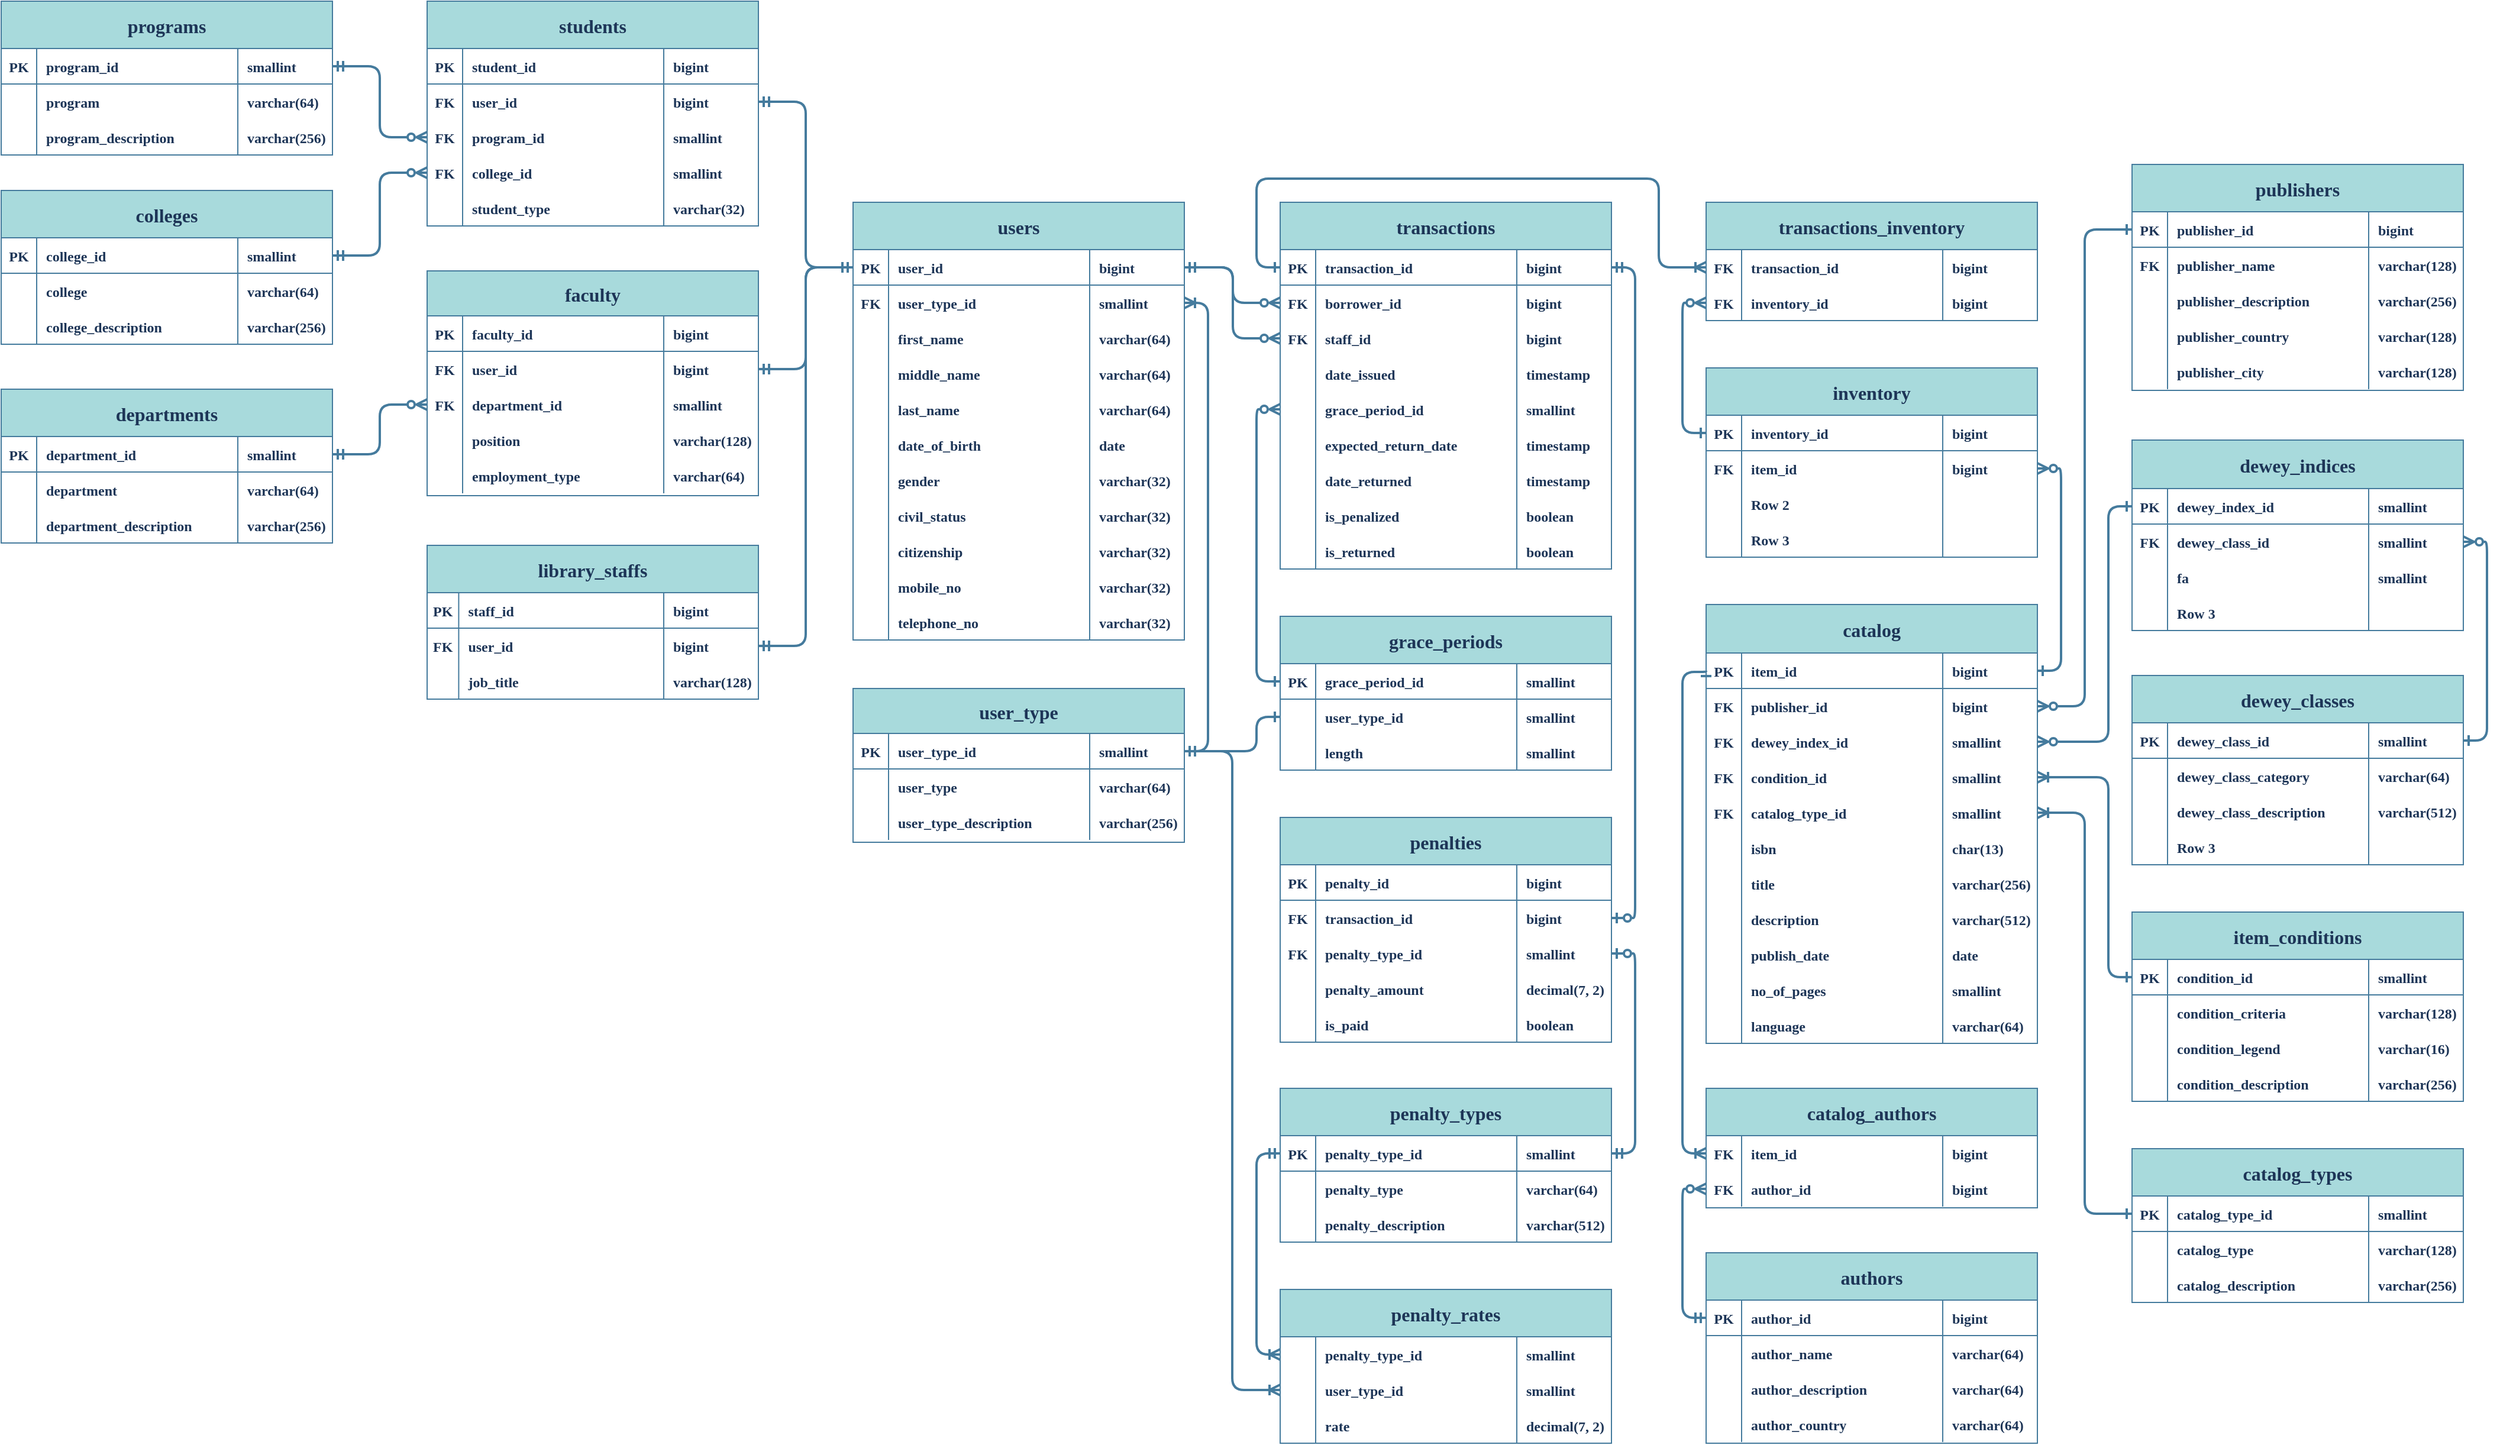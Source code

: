 <mxfile version="20.7.4" type="device"><diagram id="gYEHlmvxMIE9Tv8vBbEL" name="logical_design"><mxGraphModel dx="4290" dy="2638" grid="1" gridSize="10" guides="1" tooltips="1" connect="1" arrows="1" fold="1" page="1" pageScale="1" pageWidth="850" pageHeight="1100" math="0" shadow="0"><root><mxCell id="0"/><mxCell id="1" parent="0"/><mxCell id="4WbOpvqpC0ObOfrn7QN4-1" value="transactions" style="shape=table;startSize=40;container=1;collapsible=1;childLayout=tableLayout;fixedRows=1;rowLines=0;fontStyle=1;align=center;resizeLast=1;rounded=0;labelBackgroundColor=none;fillColor=#A8DADC;strokeColor=#457B9D;fontColor=#1D3557;fontFamily=Source Sans Pro;fontSource=https%3A%2F%2Ffonts.googleapis.com%2Fcss%3Ffamily%3DSource%2BSans%2BPro;fontSize=16;spacing=2;spacingLeft=0;spacingBottom=0;spacingRight=0;labelBorderColor=none;autosize=1;noLabel=0;" parent="1" vertex="1"><mxGeometry x="200" y="160" width="280" height="310" as="geometry"><mxRectangle x="270" y="230" width="120" height="30" as="alternateBounds"/></mxGeometry></mxCell><mxCell id="4WbOpvqpC0ObOfrn7QN4-2" value="" style="shape=tableRow;horizontal=0;startSize=0;swimlaneHead=0;swimlaneBody=0;fillColor=none;collapsible=0;dropTarget=0;points=[[0,0.5],[1,0.5]];portConstraint=eastwest;top=0;left=0;right=0;bottom=1;rounded=0;labelBackgroundColor=none;strokeColor=#457B9D;fontColor=#1D3557;fontFamily=Source Sans Pro;fontSource=https%3A%2F%2Ffonts.googleapis.com%2Fcss%3Ffamily%3DSource%2BSans%2BPro;spacingBottom=0;spacingRight=0;fontStyle=1" parent="4WbOpvqpC0ObOfrn7QN4-1" vertex="1"><mxGeometry y="40" width="280" height="30" as="geometry"/></mxCell><mxCell id="4WbOpvqpC0ObOfrn7QN4-3" value="PK" style="shape=partialRectangle;connectable=0;fillColor=none;top=0;left=0;bottom=0;right=0;fontStyle=1;overflow=hidden;rounded=0;labelBackgroundColor=none;strokeColor=#457B9D;fontColor=#1D3557;fontFamily=Source Sans Pro;fontSource=https%3A%2F%2Ffonts.googleapis.com%2Fcss%3Ffamily%3DSource%2BSans%2BPro;spacingBottom=0;spacingRight=0;" parent="4WbOpvqpC0ObOfrn7QN4-2" vertex="1"><mxGeometry width="30" height="30" as="geometry"><mxRectangle width="30" height="30" as="alternateBounds"/></mxGeometry></mxCell><mxCell id="4WbOpvqpC0ObOfrn7QN4-4" value="transaction_id" style="shape=partialRectangle;connectable=0;fillColor=none;top=0;left=0;bottom=0;right=0;align=left;spacingLeft=6;fontStyle=1;overflow=hidden;rounded=0;labelBackgroundColor=none;strokeColor=#457B9D;fontColor=#1D3557;fontFamily=Source Sans Pro;fontSource=https%3A%2F%2Ffonts.googleapis.com%2Fcss%3Ffamily%3DSource%2BSans%2BPro;spacingBottom=0;spacingRight=0;" parent="4WbOpvqpC0ObOfrn7QN4-2" vertex="1"><mxGeometry x="30" width="170" height="30" as="geometry"><mxRectangle width="170" height="30" as="alternateBounds"/></mxGeometry></mxCell><mxCell id="4WbOpvqpC0ObOfrn7QN4-14" value="bigint" style="shape=partialRectangle;connectable=0;fillColor=none;top=0;left=0;bottom=0;right=0;align=left;spacingLeft=6;fontStyle=1;overflow=hidden;rounded=0;labelBackgroundColor=none;strokeColor=#457B9D;fontColor=#1D3557;fontFamily=Source Sans Pro;fontSource=https%3A%2F%2Ffonts.googleapis.com%2Fcss%3Ffamily%3DSource%2BSans%2BPro;spacingBottom=0;spacingRight=0;" parent="4WbOpvqpC0ObOfrn7QN4-2" vertex="1"><mxGeometry x="200" width="80" height="30" as="geometry"><mxRectangle width="80" height="30" as="alternateBounds"/></mxGeometry></mxCell><mxCell id="4WbOpvqpC0ObOfrn7QN4-5" value="" style="shape=tableRow;horizontal=0;startSize=0;swimlaneHead=0;swimlaneBody=0;fillColor=none;collapsible=0;dropTarget=0;points=[[0,0.5],[1,0.5]];portConstraint=eastwest;top=0;left=0;right=0;bottom=0;rounded=0;labelBackgroundColor=none;strokeColor=#457B9D;fontColor=#1D3557;fontFamily=Source Sans Pro;fontSource=https%3A%2F%2Ffonts.googleapis.com%2Fcss%3Ffamily%3DSource%2BSans%2BPro;spacingBottom=0;spacingRight=0;fontStyle=1" parent="4WbOpvqpC0ObOfrn7QN4-1" vertex="1"><mxGeometry y="70" width="280" height="30" as="geometry"/></mxCell><mxCell id="4WbOpvqpC0ObOfrn7QN4-6" value="FK" style="shape=partialRectangle;connectable=0;fillColor=none;top=0;left=0;bottom=0;right=0;editable=1;overflow=hidden;rounded=0;labelBackgroundColor=none;strokeColor=#457B9D;fontColor=#1D3557;fontFamily=Source Sans Pro;fontSource=https%3A%2F%2Ffonts.googleapis.com%2Fcss%3Ffamily%3DSource%2BSans%2BPro;spacingBottom=0;spacingRight=0;fontStyle=1" parent="4WbOpvqpC0ObOfrn7QN4-5" vertex="1"><mxGeometry width="30" height="30" as="geometry"><mxRectangle width="30" height="30" as="alternateBounds"/></mxGeometry></mxCell><mxCell id="4WbOpvqpC0ObOfrn7QN4-7" value="borrower_id" style="shape=partialRectangle;connectable=0;fillColor=none;top=0;left=0;bottom=0;right=0;align=left;spacingLeft=6;overflow=hidden;rounded=0;labelBackgroundColor=none;strokeColor=#457B9D;fontColor=#1D3557;fontFamily=Source Sans Pro;fontSource=https%3A%2F%2Ffonts.googleapis.com%2Fcss%3Ffamily%3DSource%2BSans%2BPro;spacingBottom=0;spacingRight=0;fontStyle=1" parent="4WbOpvqpC0ObOfrn7QN4-5" vertex="1"><mxGeometry x="30" width="170" height="30" as="geometry"><mxRectangle width="170" height="30" as="alternateBounds"/></mxGeometry></mxCell><mxCell id="4WbOpvqpC0ObOfrn7QN4-15" value="bigint" style="shape=partialRectangle;connectable=0;fillColor=none;top=0;left=0;bottom=0;right=0;align=left;spacingLeft=6;overflow=hidden;rounded=0;labelBackgroundColor=none;strokeColor=#457B9D;fontColor=#1D3557;fontFamily=Source Sans Pro;fontSource=https%3A%2F%2Ffonts.googleapis.com%2Fcss%3Ffamily%3DSource%2BSans%2BPro;spacingBottom=0;spacingRight=0;fontStyle=1" parent="4WbOpvqpC0ObOfrn7QN4-5" vertex="1"><mxGeometry x="200" width="80" height="30" as="geometry"><mxRectangle width="80" height="30" as="alternateBounds"/></mxGeometry></mxCell><mxCell id="4WbOpvqpC0ObOfrn7QN4-8" value="" style="shape=tableRow;horizontal=0;startSize=0;swimlaneHead=0;swimlaneBody=0;fillColor=none;collapsible=0;dropTarget=0;points=[[0,0.5],[1,0.5]];portConstraint=eastwest;top=0;left=0;right=0;bottom=0;rounded=0;labelBackgroundColor=none;strokeColor=#457B9D;fontColor=#1D3557;fontFamily=Source Sans Pro;fontSource=https%3A%2F%2Ffonts.googleapis.com%2Fcss%3Ffamily%3DSource%2BSans%2BPro;spacingBottom=0;spacingRight=0;fontStyle=1" parent="4WbOpvqpC0ObOfrn7QN4-1" vertex="1"><mxGeometry y="100" width="280" height="30" as="geometry"/></mxCell><mxCell id="4WbOpvqpC0ObOfrn7QN4-9" value="FK" style="shape=partialRectangle;connectable=0;fillColor=none;top=0;left=0;bottom=0;right=0;editable=1;overflow=hidden;rounded=0;labelBackgroundColor=none;strokeColor=#457B9D;fontColor=#1D3557;fontFamily=Source Sans Pro;fontSource=https%3A%2F%2Ffonts.googleapis.com%2Fcss%3Ffamily%3DSource%2BSans%2BPro;spacingBottom=0;spacingRight=0;fontStyle=1" parent="4WbOpvqpC0ObOfrn7QN4-8" vertex="1"><mxGeometry width="30" height="30" as="geometry"><mxRectangle width="30" height="30" as="alternateBounds"/></mxGeometry></mxCell><mxCell id="4WbOpvqpC0ObOfrn7QN4-10" value="staff_id" style="shape=partialRectangle;connectable=0;fillColor=none;top=0;left=0;bottom=0;right=0;align=left;spacingLeft=6;overflow=hidden;rounded=0;labelBackgroundColor=none;strokeColor=#457B9D;fontColor=#1D3557;fontFamily=Source Sans Pro;fontSource=https%3A%2F%2Ffonts.googleapis.com%2Fcss%3Ffamily%3DSource%2BSans%2BPro;spacingBottom=0;spacingRight=0;fontStyle=1" parent="4WbOpvqpC0ObOfrn7QN4-8" vertex="1"><mxGeometry x="30" width="170" height="30" as="geometry"><mxRectangle width="170" height="30" as="alternateBounds"/></mxGeometry></mxCell><mxCell id="4WbOpvqpC0ObOfrn7QN4-16" value="bigint" style="shape=partialRectangle;connectable=0;fillColor=none;top=0;left=0;bottom=0;right=0;align=left;spacingLeft=6;overflow=hidden;rounded=0;labelBackgroundColor=none;strokeColor=#457B9D;fontColor=#1D3557;fontFamily=Source Sans Pro;fontSource=https%3A%2F%2Ffonts.googleapis.com%2Fcss%3Ffamily%3DSource%2BSans%2BPro;spacingBottom=0;spacingRight=0;fontStyle=1" parent="4WbOpvqpC0ObOfrn7QN4-8" vertex="1"><mxGeometry x="200" width="80" height="30" as="geometry"><mxRectangle width="80" height="30" as="alternateBounds"/></mxGeometry></mxCell><mxCell id="nm6RdreQBbaI5tvj3kHW-27" style="shape=tableRow;horizontal=0;startSize=0;swimlaneHead=0;swimlaneBody=0;fillColor=none;collapsible=0;dropTarget=0;points=[[0,0.5],[1,0.5]];portConstraint=eastwest;top=0;left=0;right=0;bottom=0;rounded=0;labelBackgroundColor=none;strokeColor=#457B9D;fontColor=#1D3557;fontFamily=Source Sans Pro;fontSource=https%3A%2F%2Ffonts.googleapis.com%2Fcss%3Ffamily%3DSource%2BSans%2BPro;spacingBottom=0;spacingRight=0;fontStyle=1" parent="4WbOpvqpC0ObOfrn7QN4-1" vertex="1"><mxGeometry y="130" width="280" height="30" as="geometry"/></mxCell><mxCell id="nm6RdreQBbaI5tvj3kHW-28" style="shape=partialRectangle;connectable=0;fillColor=none;top=0;left=0;bottom=0;right=0;editable=1;overflow=hidden;rounded=0;labelBackgroundColor=none;strokeColor=#457B9D;fontColor=#1D3557;fontFamily=Source Sans Pro;fontSource=https%3A%2F%2Ffonts.googleapis.com%2Fcss%3Ffamily%3DSource%2BSans%2BPro;spacingBottom=0;spacingRight=0;fontStyle=1" parent="nm6RdreQBbaI5tvj3kHW-27" vertex="1"><mxGeometry width="30" height="30" as="geometry"><mxRectangle width="30" height="30" as="alternateBounds"/></mxGeometry></mxCell><mxCell id="nm6RdreQBbaI5tvj3kHW-29" value="date_issued" style="shape=partialRectangle;connectable=0;fillColor=none;top=0;left=0;bottom=0;right=0;align=left;spacingLeft=6;overflow=hidden;rounded=0;labelBackgroundColor=none;strokeColor=#457B9D;fontColor=#1D3557;fontFamily=Source Sans Pro;fontSource=https%3A%2F%2Ffonts.googleapis.com%2Fcss%3Ffamily%3DSource%2BSans%2BPro;spacingBottom=0;spacingRight=0;fontStyle=1" parent="nm6RdreQBbaI5tvj3kHW-27" vertex="1"><mxGeometry x="30" width="170" height="30" as="geometry"><mxRectangle width="170" height="30" as="alternateBounds"/></mxGeometry></mxCell><mxCell id="nm6RdreQBbaI5tvj3kHW-30" value="timestamp" style="shape=partialRectangle;connectable=0;fillColor=none;top=0;left=0;bottom=0;right=0;align=left;spacingLeft=6;overflow=hidden;rounded=0;labelBackgroundColor=none;strokeColor=#457B9D;fontColor=#1D3557;fontFamily=Source Sans Pro;fontSource=https%3A%2F%2Ffonts.googleapis.com%2Fcss%3Ffamily%3DSource%2BSans%2BPro;spacingBottom=0;spacingRight=0;fontStyle=1" parent="nm6RdreQBbaI5tvj3kHW-27" vertex="1"><mxGeometry x="200" width="80" height="30" as="geometry"><mxRectangle width="80" height="30" as="alternateBounds"/></mxGeometry></mxCell><mxCell id="nm6RdreQBbaI5tvj3kHW-23" style="shape=tableRow;horizontal=0;startSize=0;swimlaneHead=0;swimlaneBody=0;fillColor=none;collapsible=0;dropTarget=0;points=[[0,0.5],[1,0.5]];portConstraint=eastwest;top=0;left=0;right=0;bottom=0;rounded=0;labelBackgroundColor=none;strokeColor=#457B9D;fontColor=#1D3557;fontFamily=Source Sans Pro;fontSource=https%3A%2F%2Ffonts.googleapis.com%2Fcss%3Ffamily%3DSource%2BSans%2BPro;spacingBottom=0;spacingRight=0;fontStyle=1" parent="4WbOpvqpC0ObOfrn7QN4-1" vertex="1"><mxGeometry y="160" width="280" height="30" as="geometry"/></mxCell><mxCell id="nm6RdreQBbaI5tvj3kHW-24" style="shape=partialRectangle;connectable=0;fillColor=none;top=0;left=0;bottom=0;right=0;editable=1;overflow=hidden;rounded=0;labelBackgroundColor=none;strokeColor=#457B9D;fontColor=#1D3557;fontFamily=Source Sans Pro;fontSource=https%3A%2F%2Ffonts.googleapis.com%2Fcss%3Ffamily%3DSource%2BSans%2BPro;spacingBottom=0;spacingRight=0;fontStyle=1" parent="nm6RdreQBbaI5tvj3kHW-23" vertex="1"><mxGeometry width="30" height="30" as="geometry"><mxRectangle width="30" height="30" as="alternateBounds"/></mxGeometry></mxCell><mxCell id="nm6RdreQBbaI5tvj3kHW-25" value="grace_period_id" style="shape=partialRectangle;connectable=0;fillColor=none;top=0;left=0;bottom=0;right=0;align=left;spacingLeft=6;overflow=hidden;rounded=0;labelBackgroundColor=none;strokeColor=#457B9D;fontColor=#1D3557;fontFamily=Source Sans Pro;fontSource=https%3A%2F%2Ffonts.googleapis.com%2Fcss%3Ffamily%3DSource%2BSans%2BPro;spacingBottom=0;spacingRight=0;fontStyle=1" parent="nm6RdreQBbaI5tvj3kHW-23" vertex="1"><mxGeometry x="30" width="170" height="30" as="geometry"><mxRectangle width="170" height="30" as="alternateBounds"/></mxGeometry></mxCell><mxCell id="nm6RdreQBbaI5tvj3kHW-26" value="smallint" style="shape=partialRectangle;connectable=0;fillColor=none;top=0;left=0;bottom=0;right=0;align=left;spacingLeft=6;overflow=hidden;rounded=0;labelBackgroundColor=none;strokeColor=#457B9D;fontColor=#1D3557;fontFamily=Source Sans Pro;fontSource=https%3A%2F%2Ffonts.googleapis.com%2Fcss%3Ffamily%3DSource%2BSans%2BPro;spacingBottom=0;spacingRight=0;fontStyle=1" parent="nm6RdreQBbaI5tvj3kHW-23" vertex="1"><mxGeometry x="200" width="80" height="30" as="geometry"><mxRectangle width="80" height="30" as="alternateBounds"/></mxGeometry></mxCell><mxCell id="nm6RdreQBbaI5tvj3kHW-19" style="shape=tableRow;horizontal=0;startSize=0;swimlaneHead=0;swimlaneBody=0;fillColor=none;collapsible=0;dropTarget=0;points=[[0,0.5],[1,0.5]];portConstraint=eastwest;top=0;left=0;right=0;bottom=0;rounded=0;labelBackgroundColor=none;strokeColor=#457B9D;fontColor=#1D3557;fontFamily=Source Sans Pro;fontSource=https%3A%2F%2Ffonts.googleapis.com%2Fcss%3Ffamily%3DSource%2BSans%2BPro;spacingBottom=0;spacingRight=0;fontStyle=1" parent="4WbOpvqpC0ObOfrn7QN4-1" vertex="1"><mxGeometry y="190" width="280" height="30" as="geometry"/></mxCell><mxCell id="nm6RdreQBbaI5tvj3kHW-20" style="shape=partialRectangle;connectable=0;fillColor=none;top=0;left=0;bottom=0;right=0;editable=1;overflow=hidden;rounded=0;labelBackgroundColor=none;strokeColor=#457B9D;fontColor=#1D3557;fontFamily=Source Sans Pro;fontSource=https%3A%2F%2Ffonts.googleapis.com%2Fcss%3Ffamily%3DSource%2BSans%2BPro;spacingBottom=0;spacingRight=0;fontStyle=1" parent="nm6RdreQBbaI5tvj3kHW-19" vertex="1"><mxGeometry width="30" height="30" as="geometry"><mxRectangle width="30" height="30" as="alternateBounds"/></mxGeometry></mxCell><mxCell id="nm6RdreQBbaI5tvj3kHW-21" value="expected_return_date" style="shape=partialRectangle;connectable=0;fillColor=none;top=0;left=0;bottom=0;right=0;align=left;spacingLeft=6;overflow=hidden;rounded=0;labelBackgroundColor=none;strokeColor=#457B9D;fontColor=#1D3557;fontFamily=Source Sans Pro;fontSource=https%3A%2F%2Ffonts.googleapis.com%2Fcss%3Ffamily%3DSource%2BSans%2BPro;spacingBottom=0;spacingRight=0;fontStyle=1" parent="nm6RdreQBbaI5tvj3kHW-19" vertex="1"><mxGeometry x="30" width="170" height="30" as="geometry"><mxRectangle width="170" height="30" as="alternateBounds"/></mxGeometry></mxCell><mxCell id="nm6RdreQBbaI5tvj3kHW-22" value="timestamp" style="shape=partialRectangle;connectable=0;fillColor=none;top=0;left=0;bottom=0;right=0;align=left;spacingLeft=6;overflow=hidden;rounded=0;labelBackgroundColor=none;strokeColor=#457B9D;fontColor=#1D3557;fontFamily=Source Sans Pro;fontSource=https%3A%2F%2Ffonts.googleapis.com%2Fcss%3Ffamily%3DSource%2BSans%2BPro;spacingBottom=0;spacingRight=0;fontStyle=1" parent="nm6RdreQBbaI5tvj3kHW-19" vertex="1"><mxGeometry x="200" width="80" height="30" as="geometry"><mxRectangle width="80" height="30" as="alternateBounds"/></mxGeometry></mxCell><mxCell id="nm6RdreQBbaI5tvj3kHW-15" style="shape=tableRow;horizontal=0;startSize=0;swimlaneHead=0;swimlaneBody=0;fillColor=none;collapsible=0;dropTarget=0;points=[[0,0.5],[1,0.5]];portConstraint=eastwest;top=0;left=0;right=0;bottom=0;rounded=0;labelBackgroundColor=none;strokeColor=#457B9D;fontColor=#1D3557;fontFamily=Source Sans Pro;fontSource=https%3A%2F%2Ffonts.googleapis.com%2Fcss%3Ffamily%3DSource%2BSans%2BPro;spacingBottom=0;spacingRight=0;fontStyle=1" parent="4WbOpvqpC0ObOfrn7QN4-1" vertex="1"><mxGeometry y="220" width="280" height="30" as="geometry"/></mxCell><mxCell id="nm6RdreQBbaI5tvj3kHW-16" style="shape=partialRectangle;connectable=0;fillColor=none;top=0;left=0;bottom=0;right=0;editable=1;overflow=hidden;rounded=0;labelBackgroundColor=none;strokeColor=#457B9D;fontColor=#1D3557;fontFamily=Source Sans Pro;fontSource=https%3A%2F%2Ffonts.googleapis.com%2Fcss%3Ffamily%3DSource%2BSans%2BPro;spacingBottom=0;spacingRight=0;fontStyle=1" parent="nm6RdreQBbaI5tvj3kHW-15" vertex="1"><mxGeometry width="30" height="30" as="geometry"><mxRectangle width="30" height="30" as="alternateBounds"/></mxGeometry></mxCell><mxCell id="nm6RdreQBbaI5tvj3kHW-17" value="date_returned" style="shape=partialRectangle;connectable=0;fillColor=none;top=0;left=0;bottom=0;right=0;align=left;spacingLeft=6;overflow=hidden;rounded=0;labelBackgroundColor=none;strokeColor=#457B9D;fontColor=#1D3557;fontFamily=Source Sans Pro;fontSource=https%3A%2F%2Ffonts.googleapis.com%2Fcss%3Ffamily%3DSource%2BSans%2BPro;spacingBottom=0;spacingRight=0;fontStyle=1" parent="nm6RdreQBbaI5tvj3kHW-15" vertex="1"><mxGeometry x="30" width="170" height="30" as="geometry"><mxRectangle width="170" height="30" as="alternateBounds"/></mxGeometry></mxCell><mxCell id="nm6RdreQBbaI5tvj3kHW-18" value="timestamp" style="shape=partialRectangle;connectable=0;fillColor=none;top=0;left=0;bottom=0;right=0;align=left;spacingLeft=6;overflow=hidden;rounded=0;labelBackgroundColor=none;strokeColor=#457B9D;fontColor=#1D3557;fontFamily=Source Sans Pro;fontSource=https%3A%2F%2Ffonts.googleapis.com%2Fcss%3Ffamily%3DSource%2BSans%2BPro;spacingBottom=0;spacingRight=0;fontStyle=1" parent="nm6RdreQBbaI5tvj3kHW-15" vertex="1"><mxGeometry x="200" width="80" height="30" as="geometry"><mxRectangle width="80" height="30" as="alternateBounds"/></mxGeometry></mxCell><mxCell id="nm6RdreQBbaI5tvj3kHW-31" style="shape=tableRow;horizontal=0;startSize=0;swimlaneHead=0;swimlaneBody=0;fillColor=none;collapsible=0;dropTarget=0;points=[[0,0.5],[1,0.5]];portConstraint=eastwest;top=0;left=0;right=0;bottom=0;rounded=0;labelBackgroundColor=none;strokeColor=#457B9D;fontColor=#1D3557;fontFamily=Source Sans Pro;fontSource=https%3A%2F%2Ffonts.googleapis.com%2Fcss%3Ffamily%3DSource%2BSans%2BPro;spacingBottom=0;spacingRight=0;fontStyle=1" parent="4WbOpvqpC0ObOfrn7QN4-1" vertex="1"><mxGeometry y="250" width="280" height="30" as="geometry"/></mxCell><mxCell id="nm6RdreQBbaI5tvj3kHW-32" style="shape=partialRectangle;connectable=0;fillColor=none;top=0;left=0;bottom=0;right=0;editable=1;overflow=hidden;rounded=0;labelBackgroundColor=none;strokeColor=#457B9D;fontColor=#1D3557;fontFamily=Source Sans Pro;fontSource=https%3A%2F%2Ffonts.googleapis.com%2Fcss%3Ffamily%3DSource%2BSans%2BPro;spacingBottom=0;spacingRight=0;fontStyle=1" parent="nm6RdreQBbaI5tvj3kHW-31" vertex="1"><mxGeometry width="30" height="30" as="geometry"><mxRectangle width="30" height="30" as="alternateBounds"/></mxGeometry></mxCell><mxCell id="nm6RdreQBbaI5tvj3kHW-33" value="is_penalized" style="shape=partialRectangle;connectable=0;fillColor=none;top=0;left=0;bottom=0;right=0;align=left;spacingLeft=6;overflow=hidden;rounded=0;labelBackgroundColor=none;strokeColor=#457B9D;fontColor=#1D3557;fontFamily=Source Sans Pro;fontSource=https%3A%2F%2Ffonts.googleapis.com%2Fcss%3Ffamily%3DSource%2BSans%2BPro;spacingBottom=0;spacingRight=0;fontStyle=1" parent="nm6RdreQBbaI5tvj3kHW-31" vertex="1"><mxGeometry x="30" width="170" height="30" as="geometry"><mxRectangle width="170" height="30" as="alternateBounds"/></mxGeometry></mxCell><mxCell id="nm6RdreQBbaI5tvj3kHW-34" value="boolean" style="shape=partialRectangle;connectable=0;fillColor=none;top=0;left=0;bottom=0;right=0;align=left;spacingLeft=6;overflow=hidden;rounded=0;labelBackgroundColor=none;strokeColor=#457B9D;fontColor=#1D3557;fontFamily=Source Sans Pro;fontSource=https%3A%2F%2Ffonts.googleapis.com%2Fcss%3Ffamily%3DSource%2BSans%2BPro;spacingBottom=0;spacingRight=0;fontStyle=1" parent="nm6RdreQBbaI5tvj3kHW-31" vertex="1"><mxGeometry x="200" width="80" height="30" as="geometry"><mxRectangle width="80" height="30" as="alternateBounds"/></mxGeometry></mxCell><mxCell id="nm6RdreQBbaI5tvj3kHW-35" style="shape=tableRow;horizontal=0;startSize=0;swimlaneHead=0;swimlaneBody=0;fillColor=none;collapsible=0;dropTarget=0;points=[[0,0.5],[1,0.5]];portConstraint=eastwest;top=0;left=0;right=0;bottom=0;rounded=0;labelBackgroundColor=none;strokeColor=#457B9D;fontColor=#1D3557;fontFamily=Source Sans Pro;fontSource=https%3A%2F%2Ffonts.googleapis.com%2Fcss%3Ffamily%3DSource%2BSans%2BPro;spacingBottom=0;spacingRight=0;fontStyle=1" parent="4WbOpvqpC0ObOfrn7QN4-1" vertex="1"><mxGeometry y="280" width="280" height="30" as="geometry"/></mxCell><mxCell id="nm6RdreQBbaI5tvj3kHW-36" style="shape=partialRectangle;connectable=0;fillColor=none;top=0;left=0;bottom=0;right=0;editable=1;overflow=hidden;rounded=0;labelBackgroundColor=none;strokeColor=#457B9D;fontColor=#1D3557;fontFamily=Source Sans Pro;fontSource=https%3A%2F%2Ffonts.googleapis.com%2Fcss%3Ffamily%3DSource%2BSans%2BPro;spacingBottom=0;spacingRight=0;fontStyle=1" parent="nm6RdreQBbaI5tvj3kHW-35" vertex="1"><mxGeometry width="30" height="30" as="geometry"><mxRectangle width="30" height="30" as="alternateBounds"/></mxGeometry></mxCell><mxCell id="nm6RdreQBbaI5tvj3kHW-37" value="is_returned" style="shape=partialRectangle;connectable=0;fillColor=none;top=0;left=0;bottom=0;right=0;align=left;spacingLeft=6;overflow=hidden;rounded=0;labelBackgroundColor=none;strokeColor=#457B9D;fontColor=#1D3557;fontFamily=Source Sans Pro;fontSource=https%3A%2F%2Ffonts.googleapis.com%2Fcss%3Ffamily%3DSource%2BSans%2BPro;spacingBottom=0;spacingRight=0;fontStyle=1" parent="nm6RdreQBbaI5tvj3kHW-35" vertex="1"><mxGeometry x="30" width="170" height="30" as="geometry"><mxRectangle width="170" height="30" as="alternateBounds"/></mxGeometry></mxCell><mxCell id="nm6RdreQBbaI5tvj3kHW-38" value="boolean" style="shape=partialRectangle;connectable=0;fillColor=none;top=0;left=0;bottom=0;right=0;align=left;spacingLeft=6;overflow=hidden;rounded=0;labelBackgroundColor=none;strokeColor=#457B9D;fontColor=#1D3557;fontFamily=Source Sans Pro;fontSource=https%3A%2F%2Ffonts.googleapis.com%2Fcss%3Ffamily%3DSource%2BSans%2BPro;spacingBottom=0;spacingRight=0;fontStyle=1" parent="nm6RdreQBbaI5tvj3kHW-35" vertex="1"><mxGeometry x="200" width="80" height="30" as="geometry"><mxRectangle width="80" height="30" as="alternateBounds"/></mxGeometry></mxCell><mxCell id="4WbOpvqpC0ObOfrn7QN4-22" value="transactions_inventory" style="shape=table;startSize=40;container=1;collapsible=1;childLayout=tableLayout;fixedRows=1;rowLines=0;fontStyle=1;align=center;resizeLast=1;rounded=0;labelBackgroundColor=none;fillColor=#A8DADC;strokeColor=#457B9D;fontColor=#1D3557;fontFamily=Source Sans Pro;fontSource=https%3A%2F%2Ffonts.googleapis.com%2Fcss%3Ffamily%3DSource%2BSans%2BPro;fontSize=16;spacing=2;spacingLeft=0;spacingBottom=0;spacingRight=0;labelBorderColor=none;autosize=1;noLabel=0;" parent="1" vertex="1"><mxGeometry x="560" y="160" width="280" height="100" as="geometry"><mxRectangle x="270" y="230" width="120" height="30" as="alternateBounds"/></mxGeometry></mxCell><mxCell id="4WbOpvqpC0ObOfrn7QN4-27" value="" style="shape=tableRow;horizontal=0;startSize=0;swimlaneHead=0;swimlaneBody=0;fillColor=none;collapsible=0;dropTarget=0;points=[[0,0.5],[1,0.5]];portConstraint=eastwest;top=0;left=0;right=0;bottom=0;rounded=0;labelBackgroundColor=none;strokeColor=#457B9D;fontColor=#1D3557;fontFamily=Source Sans Pro;fontSource=https%3A%2F%2Ffonts.googleapis.com%2Fcss%3Ffamily%3DSource%2BSans%2BPro;spacingBottom=0;spacingRight=0;fontStyle=1" parent="4WbOpvqpC0ObOfrn7QN4-22" vertex="1"><mxGeometry y="40" width="280" height="30" as="geometry"/></mxCell><mxCell id="4WbOpvqpC0ObOfrn7QN4-28" value="FK" style="shape=partialRectangle;connectable=0;fillColor=none;top=0;left=0;bottom=0;right=0;editable=1;overflow=hidden;rounded=0;labelBackgroundColor=none;strokeColor=#457B9D;fontColor=#1D3557;fontFamily=Source Sans Pro;fontSource=https%3A%2F%2Ffonts.googleapis.com%2Fcss%3Ffamily%3DSource%2BSans%2BPro;spacingBottom=0;spacingRight=0;fontStyle=1" parent="4WbOpvqpC0ObOfrn7QN4-27" vertex="1"><mxGeometry width="30" height="30" as="geometry"><mxRectangle width="30" height="30" as="alternateBounds"/></mxGeometry></mxCell><mxCell id="4WbOpvqpC0ObOfrn7QN4-29" value="transaction_id" style="shape=partialRectangle;connectable=0;fillColor=none;top=0;left=0;bottom=0;right=0;align=left;spacingLeft=6;overflow=hidden;rounded=0;labelBackgroundColor=none;strokeColor=#457B9D;fontColor=#1D3557;fontFamily=Source Sans Pro;fontSource=https%3A%2F%2Ffonts.googleapis.com%2Fcss%3Ffamily%3DSource%2BSans%2BPro;spacingBottom=0;spacingRight=0;fontStyle=1" parent="4WbOpvqpC0ObOfrn7QN4-27" vertex="1"><mxGeometry x="30" width="170" height="30" as="geometry"><mxRectangle width="170" height="30" as="alternateBounds"/></mxGeometry></mxCell><mxCell id="4WbOpvqpC0ObOfrn7QN4-30" value="bigint" style="shape=partialRectangle;connectable=0;fillColor=none;top=0;left=0;bottom=0;right=0;align=left;spacingLeft=6;overflow=hidden;rounded=0;labelBackgroundColor=none;strokeColor=#457B9D;fontColor=#1D3557;fontFamily=Source Sans Pro;fontSource=https%3A%2F%2Ffonts.googleapis.com%2Fcss%3Ffamily%3DSource%2BSans%2BPro;spacingBottom=0;spacingRight=0;fontStyle=1" parent="4WbOpvqpC0ObOfrn7QN4-27" vertex="1"><mxGeometry x="200" width="80" height="30" as="geometry"><mxRectangle width="80" height="30" as="alternateBounds"/></mxGeometry></mxCell><mxCell id="4WbOpvqpC0ObOfrn7QN4-31" value="" style="shape=tableRow;horizontal=0;startSize=0;swimlaneHead=0;swimlaneBody=0;fillColor=none;collapsible=0;dropTarget=0;points=[[0,0.5],[1,0.5]];portConstraint=eastwest;top=0;left=0;right=0;bottom=0;rounded=0;labelBackgroundColor=none;strokeColor=#457B9D;fontColor=#1D3557;fontFamily=Source Sans Pro;fontSource=https%3A%2F%2Ffonts.googleapis.com%2Fcss%3Ffamily%3DSource%2BSans%2BPro;spacingBottom=0;spacingRight=0;fontStyle=1" parent="4WbOpvqpC0ObOfrn7QN4-22" vertex="1"><mxGeometry y="70" width="280" height="30" as="geometry"/></mxCell><mxCell id="4WbOpvqpC0ObOfrn7QN4-32" value="FK" style="shape=partialRectangle;connectable=0;fillColor=none;top=0;left=0;bottom=0;right=0;editable=1;overflow=hidden;rounded=0;labelBackgroundColor=none;strokeColor=#457B9D;fontColor=#1D3557;fontFamily=Source Sans Pro;fontSource=https%3A%2F%2Ffonts.googleapis.com%2Fcss%3Ffamily%3DSource%2BSans%2BPro;spacingBottom=0;spacingRight=0;fontStyle=1" parent="4WbOpvqpC0ObOfrn7QN4-31" vertex="1"><mxGeometry width="30" height="30" as="geometry"><mxRectangle width="30" height="30" as="alternateBounds"/></mxGeometry></mxCell><mxCell id="4WbOpvqpC0ObOfrn7QN4-33" value="inventory_id" style="shape=partialRectangle;connectable=0;fillColor=none;top=0;left=0;bottom=0;right=0;align=left;spacingLeft=6;overflow=hidden;rounded=0;labelBackgroundColor=none;strokeColor=#457B9D;fontColor=#1D3557;fontFamily=Source Sans Pro;fontSource=https%3A%2F%2Ffonts.googleapis.com%2Fcss%3Ffamily%3DSource%2BSans%2BPro;spacingBottom=0;spacingRight=0;fontStyle=1" parent="4WbOpvqpC0ObOfrn7QN4-31" vertex="1"><mxGeometry x="30" width="170" height="30" as="geometry"><mxRectangle width="170" height="30" as="alternateBounds"/></mxGeometry></mxCell><mxCell id="4WbOpvqpC0ObOfrn7QN4-34" value="bigint" style="shape=partialRectangle;connectable=0;fillColor=none;top=0;left=0;bottom=0;right=0;align=left;spacingLeft=6;overflow=hidden;rounded=0;labelBackgroundColor=none;strokeColor=#457B9D;fontColor=#1D3557;fontFamily=Source Sans Pro;fontSource=https%3A%2F%2Ffonts.googleapis.com%2Fcss%3Ffamily%3DSource%2BSans%2BPro;spacingBottom=0;spacingRight=0;fontStyle=1" parent="4WbOpvqpC0ObOfrn7QN4-31" vertex="1"><mxGeometry x="200" width="80" height="30" as="geometry"><mxRectangle width="80" height="30" as="alternateBounds"/></mxGeometry></mxCell><mxCell id="4WbOpvqpC0ObOfrn7QN4-39" value="inventory" style="shape=table;startSize=40;container=1;collapsible=1;childLayout=tableLayout;fixedRows=1;rowLines=0;fontStyle=1;align=center;resizeLast=1;rounded=0;labelBackgroundColor=none;fillColor=#A8DADC;strokeColor=#457B9D;fontColor=#1D3557;fontFamily=Source Sans Pro;fontSource=https%3A%2F%2Ffonts.googleapis.com%2Fcss%3Ffamily%3DSource%2BSans%2BPro;fontSize=16;spacing=2;spacingLeft=0;spacingBottom=0;spacingRight=0;labelBorderColor=none;autosize=1;noLabel=0;" parent="1" vertex="1"><mxGeometry x="560" y="300" width="280" height="160" as="geometry"><mxRectangle x="270" y="230" width="120" height="30" as="alternateBounds"/></mxGeometry></mxCell><mxCell id="4WbOpvqpC0ObOfrn7QN4-40" value="" style="shape=tableRow;horizontal=0;startSize=0;swimlaneHead=0;swimlaneBody=0;fillColor=none;collapsible=0;dropTarget=0;points=[[0,0.5],[1,0.5]];portConstraint=eastwest;top=0;left=0;right=0;bottom=1;rounded=0;labelBackgroundColor=none;strokeColor=#457B9D;fontColor=#1D3557;fontFamily=Source Sans Pro;fontSource=https%3A%2F%2Ffonts.googleapis.com%2Fcss%3Ffamily%3DSource%2BSans%2BPro;spacingBottom=0;spacingRight=0;fontStyle=1" parent="4WbOpvqpC0ObOfrn7QN4-39" vertex="1"><mxGeometry y="40" width="280" height="30" as="geometry"/></mxCell><mxCell id="4WbOpvqpC0ObOfrn7QN4-41" value="PK" style="shape=partialRectangle;connectable=0;fillColor=none;top=0;left=0;bottom=0;right=0;fontStyle=1;overflow=hidden;rounded=0;labelBackgroundColor=none;strokeColor=#457B9D;fontColor=#1D3557;fontFamily=Source Sans Pro;fontSource=https%3A%2F%2Ffonts.googleapis.com%2Fcss%3Ffamily%3DSource%2BSans%2BPro;spacingBottom=0;spacingRight=0;" parent="4WbOpvqpC0ObOfrn7QN4-40" vertex="1"><mxGeometry width="30" height="30" as="geometry"><mxRectangle width="30" height="30" as="alternateBounds"/></mxGeometry></mxCell><mxCell id="4WbOpvqpC0ObOfrn7QN4-42" value="inventory_id" style="shape=partialRectangle;connectable=0;fillColor=none;top=0;left=0;bottom=0;right=0;align=left;spacingLeft=6;fontStyle=1;overflow=hidden;rounded=0;labelBackgroundColor=none;strokeColor=#457B9D;fontColor=#1D3557;fontFamily=Source Sans Pro;fontSource=https%3A%2F%2Ffonts.googleapis.com%2Fcss%3Ffamily%3DSource%2BSans%2BPro;spacingBottom=0;spacingRight=0;" parent="4WbOpvqpC0ObOfrn7QN4-40" vertex="1"><mxGeometry x="30" width="170" height="30" as="geometry"><mxRectangle width="170" height="30" as="alternateBounds"/></mxGeometry></mxCell><mxCell id="4WbOpvqpC0ObOfrn7QN4-43" value="bigint" style="shape=partialRectangle;connectable=0;fillColor=none;top=0;left=0;bottom=0;right=0;align=left;spacingLeft=6;fontStyle=1;overflow=hidden;rounded=0;labelBackgroundColor=none;strokeColor=#457B9D;fontColor=#1D3557;fontFamily=Source Sans Pro;fontSource=https%3A%2F%2Ffonts.googleapis.com%2Fcss%3Ffamily%3DSource%2BSans%2BPro;spacingBottom=0;spacingRight=0;" parent="4WbOpvqpC0ObOfrn7QN4-40" vertex="1"><mxGeometry x="200" width="80" height="30" as="geometry"><mxRectangle width="80" height="30" as="alternateBounds"/></mxGeometry></mxCell><mxCell id="4WbOpvqpC0ObOfrn7QN4-44" value="" style="shape=tableRow;horizontal=0;startSize=0;swimlaneHead=0;swimlaneBody=0;fillColor=none;collapsible=0;dropTarget=0;points=[[0,0.5],[1,0.5]];portConstraint=eastwest;top=0;left=0;right=0;bottom=0;rounded=0;labelBackgroundColor=none;strokeColor=#457B9D;fontColor=#1D3557;fontFamily=Source Sans Pro;fontSource=https%3A%2F%2Ffonts.googleapis.com%2Fcss%3Ffamily%3DSource%2BSans%2BPro;spacingBottom=0;spacingRight=0;fontStyle=1" parent="4WbOpvqpC0ObOfrn7QN4-39" vertex="1"><mxGeometry y="70" width="280" height="30" as="geometry"/></mxCell><mxCell id="4WbOpvqpC0ObOfrn7QN4-45" value="FK" style="shape=partialRectangle;connectable=0;fillColor=none;top=0;left=0;bottom=0;right=0;editable=1;overflow=hidden;rounded=0;labelBackgroundColor=none;strokeColor=#457B9D;fontColor=#1D3557;fontFamily=Source Sans Pro;fontSource=https%3A%2F%2Ffonts.googleapis.com%2Fcss%3Ffamily%3DSource%2BSans%2BPro;spacingBottom=0;spacingRight=0;fontStyle=1" parent="4WbOpvqpC0ObOfrn7QN4-44" vertex="1"><mxGeometry width="30" height="30" as="geometry"><mxRectangle width="30" height="30" as="alternateBounds"/></mxGeometry></mxCell><mxCell id="4WbOpvqpC0ObOfrn7QN4-46" value="item_id" style="shape=partialRectangle;connectable=0;fillColor=none;top=0;left=0;bottom=0;right=0;align=left;spacingLeft=6;overflow=hidden;rounded=0;labelBackgroundColor=none;strokeColor=#457B9D;fontColor=#1D3557;fontFamily=Source Sans Pro;fontSource=https%3A%2F%2Ffonts.googleapis.com%2Fcss%3Ffamily%3DSource%2BSans%2BPro;spacingBottom=0;spacingRight=0;fontStyle=1" parent="4WbOpvqpC0ObOfrn7QN4-44" vertex="1"><mxGeometry x="30" width="170" height="30" as="geometry"><mxRectangle width="170" height="30" as="alternateBounds"/></mxGeometry></mxCell><mxCell id="4WbOpvqpC0ObOfrn7QN4-47" value="bigint" style="shape=partialRectangle;connectable=0;fillColor=none;top=0;left=0;bottom=0;right=0;align=left;spacingLeft=6;overflow=hidden;rounded=0;labelBackgroundColor=none;strokeColor=#457B9D;fontColor=#1D3557;fontFamily=Source Sans Pro;fontSource=https%3A%2F%2Ffonts.googleapis.com%2Fcss%3Ffamily%3DSource%2BSans%2BPro;spacingBottom=0;spacingRight=0;fontStyle=1" parent="4WbOpvqpC0ObOfrn7QN4-44" vertex="1"><mxGeometry x="200" width="80" height="30" as="geometry"><mxRectangle width="80" height="30" as="alternateBounds"/></mxGeometry></mxCell><mxCell id="4WbOpvqpC0ObOfrn7QN4-48" value="" style="shape=tableRow;horizontal=0;startSize=0;swimlaneHead=0;swimlaneBody=0;fillColor=none;collapsible=0;dropTarget=0;points=[[0,0.5],[1,0.5]];portConstraint=eastwest;top=0;left=0;right=0;bottom=0;rounded=0;labelBackgroundColor=none;strokeColor=#457B9D;fontColor=#1D3557;fontFamily=Source Sans Pro;fontSource=https%3A%2F%2Ffonts.googleapis.com%2Fcss%3Ffamily%3DSource%2BSans%2BPro;spacingBottom=0;spacingRight=0;fontStyle=1" parent="4WbOpvqpC0ObOfrn7QN4-39" vertex="1"><mxGeometry y="100" width="280" height="30" as="geometry"/></mxCell><mxCell id="4WbOpvqpC0ObOfrn7QN4-49" value="" style="shape=partialRectangle;connectable=0;fillColor=none;top=0;left=0;bottom=0;right=0;editable=1;overflow=hidden;rounded=0;labelBackgroundColor=none;strokeColor=#457B9D;fontColor=#1D3557;fontFamily=Source Sans Pro;fontSource=https%3A%2F%2Ffonts.googleapis.com%2Fcss%3Ffamily%3DSource%2BSans%2BPro;spacingBottom=0;spacingRight=0;fontStyle=1" parent="4WbOpvqpC0ObOfrn7QN4-48" vertex="1"><mxGeometry width="30" height="30" as="geometry"><mxRectangle width="30" height="30" as="alternateBounds"/></mxGeometry></mxCell><mxCell id="4WbOpvqpC0ObOfrn7QN4-50" value="Row 2" style="shape=partialRectangle;connectable=0;fillColor=none;top=0;left=0;bottom=0;right=0;align=left;spacingLeft=6;overflow=hidden;rounded=0;labelBackgroundColor=none;strokeColor=#457B9D;fontColor=#1D3557;fontFamily=Source Sans Pro;fontSource=https%3A%2F%2Ffonts.googleapis.com%2Fcss%3Ffamily%3DSource%2BSans%2BPro;spacingBottom=0;spacingRight=0;fontStyle=1" parent="4WbOpvqpC0ObOfrn7QN4-48" vertex="1"><mxGeometry x="30" width="170" height="30" as="geometry"><mxRectangle width="170" height="30" as="alternateBounds"/></mxGeometry></mxCell><mxCell id="4WbOpvqpC0ObOfrn7QN4-51" style="shape=partialRectangle;connectable=0;fillColor=none;top=0;left=0;bottom=0;right=0;align=left;spacingLeft=6;overflow=hidden;rounded=0;labelBackgroundColor=none;strokeColor=#457B9D;fontColor=#1D3557;fontFamily=Source Sans Pro;fontSource=https%3A%2F%2Ffonts.googleapis.com%2Fcss%3Ffamily%3DSource%2BSans%2BPro;spacingBottom=0;spacingRight=0;fontStyle=1" parent="4WbOpvqpC0ObOfrn7QN4-48" vertex="1"><mxGeometry x="200" width="80" height="30" as="geometry"><mxRectangle width="80" height="30" as="alternateBounds"/></mxGeometry></mxCell><mxCell id="4WbOpvqpC0ObOfrn7QN4-52" value="" style="shape=tableRow;horizontal=0;startSize=0;swimlaneHead=0;swimlaneBody=0;fillColor=none;collapsible=0;dropTarget=0;points=[[0,0.5],[1,0.5]];portConstraint=eastwest;top=0;left=0;right=0;bottom=0;rounded=0;labelBackgroundColor=none;strokeColor=#457B9D;fontColor=#1D3557;fontFamily=Source Sans Pro;fontSource=https%3A%2F%2Ffonts.googleapis.com%2Fcss%3Ffamily%3DSource%2BSans%2BPro;spacingBottom=0;spacingRight=0;fontStyle=1" parent="4WbOpvqpC0ObOfrn7QN4-39" vertex="1"><mxGeometry y="130" width="280" height="30" as="geometry"/></mxCell><mxCell id="4WbOpvqpC0ObOfrn7QN4-53" value="" style="shape=partialRectangle;connectable=0;fillColor=none;top=0;left=0;bottom=0;right=0;editable=1;overflow=hidden;rounded=0;labelBackgroundColor=none;strokeColor=#457B9D;fontColor=#1D3557;fontFamily=Source Sans Pro;fontSource=https%3A%2F%2Ffonts.googleapis.com%2Fcss%3Ffamily%3DSource%2BSans%2BPro;spacingBottom=0;spacingRight=0;fontStyle=1" parent="4WbOpvqpC0ObOfrn7QN4-52" vertex="1"><mxGeometry width="30" height="30" as="geometry"><mxRectangle width="30" height="30" as="alternateBounds"/></mxGeometry></mxCell><mxCell id="4WbOpvqpC0ObOfrn7QN4-54" value="Row 3" style="shape=partialRectangle;connectable=0;fillColor=none;top=0;left=0;bottom=0;right=0;align=left;spacingLeft=6;overflow=hidden;rounded=0;labelBackgroundColor=none;strokeColor=#457B9D;fontColor=#1D3557;fontFamily=Source Sans Pro;fontSource=https%3A%2F%2Ffonts.googleapis.com%2Fcss%3Ffamily%3DSource%2BSans%2BPro;spacingBottom=0;spacingRight=0;fontStyle=1" parent="4WbOpvqpC0ObOfrn7QN4-52" vertex="1"><mxGeometry x="30" width="170" height="30" as="geometry"><mxRectangle width="170" height="30" as="alternateBounds"/></mxGeometry></mxCell><mxCell id="4WbOpvqpC0ObOfrn7QN4-55" style="shape=partialRectangle;connectable=0;fillColor=none;top=0;left=0;bottom=0;right=0;align=left;spacingLeft=6;overflow=hidden;rounded=0;labelBackgroundColor=none;strokeColor=#457B9D;fontColor=#1D3557;fontFamily=Source Sans Pro;fontSource=https%3A%2F%2Ffonts.googleapis.com%2Fcss%3Ffamily%3DSource%2BSans%2BPro;spacingBottom=0;spacingRight=0;fontStyle=1" parent="4WbOpvqpC0ObOfrn7QN4-52" vertex="1"><mxGeometry x="200" width="80" height="30" as="geometry"><mxRectangle width="80" height="30" as="alternateBounds"/></mxGeometry></mxCell><mxCell id="4WbOpvqpC0ObOfrn7QN4-56" style="orthogonalLoop=1;jettySize=auto;html=1;exitX=0;exitY=0.5;exitDx=0;exitDy=0;entryX=0;entryY=0.5;entryDx=0;entryDy=0;strokeColor=#457B9D;fontFamily=Source Sans Pro;fontSource=https%3A%2F%2Ffonts.googleapis.com%2Fcss%3Ffamily%3DSource%2BSans%2BPro;fontSize=12;fontColor=#1D3557;fillColor=#A8DADC;elbow=vertical;startArrow=ERone;startFill=0;endArrow=ERoneToMany;endFill=0;edgeStyle=orthogonalEdgeStyle;rounded=1;strokeWidth=2;fontStyle=1" parent="1" source="4WbOpvqpC0ObOfrn7QN4-2" target="4WbOpvqpC0ObOfrn7QN4-27" edge="1"><mxGeometry relative="1" as="geometry"><Array as="points"><mxPoint x="180" y="215"/><mxPoint x="180" y="140"/><mxPoint x="520" y="140"/><mxPoint x="520" y="215"/></Array></mxGeometry></mxCell><mxCell id="4WbOpvqpC0ObOfrn7QN4-57" style="edgeStyle=orthogonalEdgeStyle;rounded=1;orthogonalLoop=1;jettySize=auto;html=1;exitX=0;exitY=0.5;exitDx=0;exitDy=0;entryX=0;entryY=0.5;entryDx=0;entryDy=0;strokeColor=#457B9D;strokeWidth=2;fontFamily=Source Sans Pro;fontSource=https%3A%2F%2Ffonts.googleapis.com%2Fcss%3Ffamily%3DSource%2BSans%2BPro;fontSize=12;fontColor=#1D3557;startArrow=ERzeroToMany;startFill=0;endArrow=ERone;endFill=0;fillColor=#A8DADC;elbow=vertical;fontStyle=1" parent="1" source="4WbOpvqpC0ObOfrn7QN4-31" target="4WbOpvqpC0ObOfrn7QN4-40" edge="1"><mxGeometry x="-0.56" y="-246" relative="1" as="geometry"><mxPoint as="offset"/></mxGeometry></mxCell><mxCell id="4WbOpvqpC0ObOfrn7QN4-76" value="users" style="shape=table;startSize=40;container=1;collapsible=1;childLayout=tableLayout;fixedRows=1;rowLines=0;fontStyle=1;align=center;resizeLast=1;rounded=0;labelBackgroundColor=none;fillColor=#A8DADC;strokeColor=#457B9D;fontColor=#1D3557;fontFamily=Source Sans Pro;fontSource=https%3A%2F%2Ffonts.googleapis.com%2Fcss%3Ffamily%3DSource%2BSans%2BPro;fontSize=16;spacing=2;spacingLeft=0;spacingBottom=0;spacingRight=0;labelBorderColor=none;autosize=1;noLabel=0;" parent="1" vertex="1"><mxGeometry x="-161" y="160" width="280" height="370" as="geometry"><mxRectangle x="270" y="230" width="120" height="30" as="alternateBounds"/></mxGeometry></mxCell><mxCell id="4WbOpvqpC0ObOfrn7QN4-77" value="" style="shape=tableRow;horizontal=0;startSize=0;swimlaneHead=0;swimlaneBody=0;fillColor=none;collapsible=0;dropTarget=0;points=[[0,0.5],[1,0.5]];portConstraint=eastwest;top=0;left=0;right=0;bottom=1;rounded=0;labelBackgroundColor=none;strokeColor=#457B9D;fontColor=#1D3557;fontFamily=Source Sans Pro;fontSource=https%3A%2F%2Ffonts.googleapis.com%2Fcss%3Ffamily%3DSource%2BSans%2BPro;spacingBottom=0;spacingRight=0;fontStyle=1" parent="4WbOpvqpC0ObOfrn7QN4-76" vertex="1"><mxGeometry y="40" width="280" height="30" as="geometry"/></mxCell><mxCell id="4WbOpvqpC0ObOfrn7QN4-78" value="PK" style="shape=partialRectangle;connectable=0;fillColor=none;top=0;left=0;bottom=0;right=0;fontStyle=1;overflow=hidden;rounded=0;labelBackgroundColor=none;strokeColor=#457B9D;fontColor=#1D3557;fontFamily=Source Sans Pro;fontSource=https%3A%2F%2Ffonts.googleapis.com%2Fcss%3Ffamily%3DSource%2BSans%2BPro;spacingBottom=0;spacingRight=0;" parent="4WbOpvqpC0ObOfrn7QN4-77" vertex="1"><mxGeometry width="30" height="30" as="geometry"><mxRectangle width="30" height="30" as="alternateBounds"/></mxGeometry></mxCell><mxCell id="4WbOpvqpC0ObOfrn7QN4-79" value="user_id" style="shape=partialRectangle;connectable=0;fillColor=none;top=0;left=0;bottom=0;right=0;align=left;spacingLeft=6;fontStyle=1;overflow=hidden;rounded=0;labelBackgroundColor=none;strokeColor=#457B9D;fontColor=#1D3557;fontFamily=Source Sans Pro;fontSource=https%3A%2F%2Ffonts.googleapis.com%2Fcss%3Ffamily%3DSource%2BSans%2BPro;spacingBottom=0;spacingRight=0;" parent="4WbOpvqpC0ObOfrn7QN4-77" vertex="1"><mxGeometry x="30" width="170" height="30" as="geometry"><mxRectangle width="170" height="30" as="alternateBounds"/></mxGeometry></mxCell><mxCell id="4WbOpvqpC0ObOfrn7QN4-80" value="bigint" style="shape=partialRectangle;connectable=0;fillColor=none;top=0;left=0;bottom=0;right=0;align=left;spacingLeft=6;fontStyle=1;overflow=hidden;rounded=0;labelBackgroundColor=none;strokeColor=#457B9D;fontColor=#1D3557;fontFamily=Source Sans Pro;fontSource=https%3A%2F%2Ffonts.googleapis.com%2Fcss%3Ffamily%3DSource%2BSans%2BPro;spacingBottom=0;spacingRight=0;" parent="4WbOpvqpC0ObOfrn7QN4-77" vertex="1"><mxGeometry x="200" width="80" height="30" as="geometry"><mxRectangle width="80" height="30" as="alternateBounds"/></mxGeometry></mxCell><mxCell id="4WbOpvqpC0ObOfrn7QN4-81" value="" style="shape=tableRow;horizontal=0;startSize=0;swimlaneHead=0;swimlaneBody=0;fillColor=none;collapsible=0;dropTarget=0;points=[[0,0.5],[1,0.5]];portConstraint=eastwest;top=0;left=0;right=0;bottom=0;rounded=0;labelBackgroundColor=none;strokeColor=#457B9D;fontColor=#1D3557;fontFamily=Source Sans Pro;fontSource=https%3A%2F%2Ffonts.googleapis.com%2Fcss%3Ffamily%3DSource%2BSans%2BPro;spacingBottom=0;spacingRight=0;fontStyle=1" parent="4WbOpvqpC0ObOfrn7QN4-76" vertex="1"><mxGeometry y="70" width="280" height="30" as="geometry"/></mxCell><mxCell id="4WbOpvqpC0ObOfrn7QN4-82" value="FK" style="shape=partialRectangle;connectable=0;fillColor=none;top=0;left=0;bottom=0;right=0;editable=1;overflow=hidden;rounded=0;labelBackgroundColor=none;strokeColor=#457B9D;fontColor=#1D3557;fontFamily=Source Sans Pro;fontSource=https%3A%2F%2Ffonts.googleapis.com%2Fcss%3Ffamily%3DSource%2BSans%2BPro;spacingBottom=0;spacingRight=0;fontStyle=1" parent="4WbOpvqpC0ObOfrn7QN4-81" vertex="1"><mxGeometry width="30" height="30" as="geometry"><mxRectangle width="30" height="30" as="alternateBounds"/></mxGeometry></mxCell><mxCell id="4WbOpvqpC0ObOfrn7QN4-83" value="user_type_id" style="shape=partialRectangle;connectable=0;fillColor=none;top=0;left=0;bottom=0;right=0;align=left;spacingLeft=6;overflow=hidden;rounded=0;labelBackgroundColor=none;strokeColor=#457B9D;fontColor=#1D3557;fontFamily=Source Sans Pro;fontSource=https%3A%2F%2Ffonts.googleapis.com%2Fcss%3Ffamily%3DSource%2BSans%2BPro;spacingBottom=0;spacingRight=0;fontStyle=1" parent="4WbOpvqpC0ObOfrn7QN4-81" vertex="1"><mxGeometry x="30" width="170" height="30" as="geometry"><mxRectangle width="170" height="30" as="alternateBounds"/></mxGeometry></mxCell><mxCell id="4WbOpvqpC0ObOfrn7QN4-84" value="smallint" style="shape=partialRectangle;connectable=0;fillColor=none;top=0;left=0;bottom=0;right=0;align=left;spacingLeft=6;overflow=hidden;rounded=0;labelBackgroundColor=none;strokeColor=#457B9D;fontColor=#1D3557;fontFamily=Source Sans Pro;fontSource=https%3A%2F%2Ffonts.googleapis.com%2Fcss%3Ffamily%3DSource%2BSans%2BPro;spacingBottom=0;spacingRight=0;fontStyle=1" parent="4WbOpvqpC0ObOfrn7QN4-81" vertex="1"><mxGeometry x="200" width="80" height="30" as="geometry"><mxRectangle width="80" height="30" as="alternateBounds"/></mxGeometry></mxCell><mxCell id="4WbOpvqpC0ObOfrn7QN4-351" style="shape=tableRow;horizontal=0;startSize=0;swimlaneHead=0;swimlaneBody=0;fillColor=none;collapsible=0;dropTarget=0;points=[[0,0.5],[1,0.5]];portConstraint=eastwest;top=0;left=0;right=0;bottom=0;rounded=0;labelBackgroundColor=none;strokeColor=#457B9D;fontColor=#1D3557;fontFamily=Source Sans Pro;fontSource=https%3A%2F%2Ffonts.googleapis.com%2Fcss%3Ffamily%3DSource%2BSans%2BPro;spacingBottom=0;spacingRight=0;fontStyle=1" parent="4WbOpvqpC0ObOfrn7QN4-76" vertex="1"><mxGeometry y="100" width="280" height="30" as="geometry"/></mxCell><mxCell id="4WbOpvqpC0ObOfrn7QN4-352" style="shape=partialRectangle;connectable=0;fillColor=none;top=0;left=0;bottom=0;right=0;editable=1;overflow=hidden;rounded=0;labelBackgroundColor=none;strokeColor=#457B9D;fontColor=#1D3557;fontFamily=Source Sans Pro;fontSource=https%3A%2F%2Ffonts.googleapis.com%2Fcss%3Ffamily%3DSource%2BSans%2BPro;spacingBottom=0;spacingRight=0;fontStyle=1" parent="4WbOpvqpC0ObOfrn7QN4-351" vertex="1"><mxGeometry width="30" height="30" as="geometry"><mxRectangle width="30" height="30" as="alternateBounds"/></mxGeometry></mxCell><mxCell id="4WbOpvqpC0ObOfrn7QN4-353" value="first_name" style="shape=partialRectangle;connectable=0;fillColor=none;top=0;left=0;bottom=0;right=0;align=left;spacingLeft=6;overflow=hidden;rounded=0;labelBackgroundColor=none;strokeColor=#457B9D;fontColor=#1D3557;fontFamily=Source Sans Pro;fontSource=https%3A%2F%2Ffonts.googleapis.com%2Fcss%3Ffamily%3DSource%2BSans%2BPro;spacingBottom=0;spacingRight=0;fontStyle=1" parent="4WbOpvqpC0ObOfrn7QN4-351" vertex="1"><mxGeometry x="30" width="170" height="30" as="geometry"><mxRectangle width="170" height="30" as="alternateBounds"/></mxGeometry></mxCell><mxCell id="4WbOpvqpC0ObOfrn7QN4-354" value="varchar(64)" style="shape=partialRectangle;connectable=0;fillColor=none;top=0;left=0;bottom=0;right=0;align=left;spacingLeft=6;overflow=hidden;rounded=0;labelBackgroundColor=none;strokeColor=#457B9D;fontColor=#1D3557;fontFamily=Source Sans Pro;fontSource=https%3A%2F%2Ffonts.googleapis.com%2Fcss%3Ffamily%3DSource%2BSans%2BPro;spacingBottom=0;spacingRight=0;fontStyle=1" parent="4WbOpvqpC0ObOfrn7QN4-351" vertex="1"><mxGeometry x="200" width="80" height="30" as="geometry"><mxRectangle width="80" height="30" as="alternateBounds"/></mxGeometry></mxCell><mxCell id="4WbOpvqpC0ObOfrn7QN4-347" style="shape=tableRow;horizontal=0;startSize=0;swimlaneHead=0;swimlaneBody=0;fillColor=none;collapsible=0;dropTarget=0;points=[[0,0.5],[1,0.5]];portConstraint=eastwest;top=0;left=0;right=0;bottom=0;rounded=0;labelBackgroundColor=none;strokeColor=#457B9D;fontColor=#1D3557;fontFamily=Source Sans Pro;fontSource=https%3A%2F%2Ffonts.googleapis.com%2Fcss%3Ffamily%3DSource%2BSans%2BPro;spacingBottom=0;spacingRight=0;fontStyle=1" parent="4WbOpvqpC0ObOfrn7QN4-76" vertex="1"><mxGeometry y="130" width="280" height="30" as="geometry"/></mxCell><mxCell id="4WbOpvqpC0ObOfrn7QN4-348" style="shape=partialRectangle;connectable=0;fillColor=none;top=0;left=0;bottom=0;right=0;editable=1;overflow=hidden;rounded=0;labelBackgroundColor=none;strokeColor=#457B9D;fontColor=#1D3557;fontFamily=Source Sans Pro;fontSource=https%3A%2F%2Ffonts.googleapis.com%2Fcss%3Ffamily%3DSource%2BSans%2BPro;spacingBottom=0;spacingRight=0;fontStyle=1" parent="4WbOpvqpC0ObOfrn7QN4-347" vertex="1"><mxGeometry width="30" height="30" as="geometry"><mxRectangle width="30" height="30" as="alternateBounds"/></mxGeometry></mxCell><mxCell id="4WbOpvqpC0ObOfrn7QN4-349" value="middle_name" style="shape=partialRectangle;connectable=0;fillColor=none;top=0;left=0;bottom=0;right=0;align=left;spacingLeft=6;overflow=hidden;rounded=0;labelBackgroundColor=none;strokeColor=#457B9D;fontColor=#1D3557;fontFamily=Source Sans Pro;fontSource=https%3A%2F%2Ffonts.googleapis.com%2Fcss%3Ffamily%3DSource%2BSans%2BPro;spacingBottom=0;spacingRight=0;fontStyle=1" parent="4WbOpvqpC0ObOfrn7QN4-347" vertex="1"><mxGeometry x="30" width="170" height="30" as="geometry"><mxRectangle width="170" height="30" as="alternateBounds"/></mxGeometry></mxCell><mxCell id="4WbOpvqpC0ObOfrn7QN4-350" value="varchar(64)" style="shape=partialRectangle;connectable=0;fillColor=none;top=0;left=0;bottom=0;right=0;align=left;spacingLeft=6;overflow=hidden;rounded=0;labelBackgroundColor=none;strokeColor=#457B9D;fontColor=#1D3557;fontFamily=Source Sans Pro;fontSource=https%3A%2F%2Ffonts.googleapis.com%2Fcss%3Ffamily%3DSource%2BSans%2BPro;spacingBottom=0;spacingRight=0;fontStyle=1" parent="4WbOpvqpC0ObOfrn7QN4-347" vertex="1"><mxGeometry x="200" width="80" height="30" as="geometry"><mxRectangle width="80" height="30" as="alternateBounds"/></mxGeometry></mxCell><mxCell id="4WbOpvqpC0ObOfrn7QN4-343" style="shape=tableRow;horizontal=0;startSize=0;swimlaneHead=0;swimlaneBody=0;fillColor=none;collapsible=0;dropTarget=0;points=[[0,0.5],[1,0.5]];portConstraint=eastwest;top=0;left=0;right=0;bottom=0;rounded=0;labelBackgroundColor=none;strokeColor=#457B9D;fontColor=#1D3557;fontFamily=Source Sans Pro;fontSource=https%3A%2F%2Ffonts.googleapis.com%2Fcss%3Ffamily%3DSource%2BSans%2BPro;spacingBottom=0;spacingRight=0;fontStyle=1" parent="4WbOpvqpC0ObOfrn7QN4-76" vertex="1"><mxGeometry y="160" width="280" height="30" as="geometry"/></mxCell><mxCell id="4WbOpvqpC0ObOfrn7QN4-344" style="shape=partialRectangle;connectable=0;fillColor=none;top=0;left=0;bottom=0;right=0;editable=1;overflow=hidden;rounded=0;labelBackgroundColor=none;strokeColor=#457B9D;fontColor=#1D3557;fontFamily=Source Sans Pro;fontSource=https%3A%2F%2Ffonts.googleapis.com%2Fcss%3Ffamily%3DSource%2BSans%2BPro;spacingBottom=0;spacingRight=0;fontStyle=1" parent="4WbOpvqpC0ObOfrn7QN4-343" vertex="1"><mxGeometry width="30" height="30" as="geometry"><mxRectangle width="30" height="30" as="alternateBounds"/></mxGeometry></mxCell><mxCell id="4WbOpvqpC0ObOfrn7QN4-345" value="last_name" style="shape=partialRectangle;connectable=0;fillColor=none;top=0;left=0;bottom=0;right=0;align=left;spacingLeft=6;overflow=hidden;rounded=0;labelBackgroundColor=none;strokeColor=#457B9D;fontColor=#1D3557;fontFamily=Source Sans Pro;fontSource=https%3A%2F%2Ffonts.googleapis.com%2Fcss%3Ffamily%3DSource%2BSans%2BPro;spacingBottom=0;spacingRight=0;fontStyle=1" parent="4WbOpvqpC0ObOfrn7QN4-343" vertex="1"><mxGeometry x="30" width="170" height="30" as="geometry"><mxRectangle width="170" height="30" as="alternateBounds"/></mxGeometry></mxCell><mxCell id="4WbOpvqpC0ObOfrn7QN4-346" value="varchar(64)" style="shape=partialRectangle;connectable=0;fillColor=none;top=0;left=0;bottom=0;right=0;align=left;spacingLeft=6;overflow=hidden;rounded=0;labelBackgroundColor=none;strokeColor=#457B9D;fontColor=#1D3557;fontFamily=Source Sans Pro;fontSource=https%3A%2F%2Ffonts.googleapis.com%2Fcss%3Ffamily%3DSource%2BSans%2BPro;spacingBottom=0;spacingRight=0;fontStyle=1" parent="4WbOpvqpC0ObOfrn7QN4-343" vertex="1"><mxGeometry x="200" width="80" height="30" as="geometry"><mxRectangle width="80" height="30" as="alternateBounds"/></mxGeometry></mxCell><mxCell id="4WbOpvqpC0ObOfrn7QN4-339" style="shape=tableRow;horizontal=0;startSize=0;swimlaneHead=0;swimlaneBody=0;fillColor=none;collapsible=0;dropTarget=0;points=[[0,0.5],[1,0.5]];portConstraint=eastwest;top=0;left=0;right=0;bottom=0;rounded=0;labelBackgroundColor=none;strokeColor=#457B9D;fontColor=#1D3557;fontFamily=Source Sans Pro;fontSource=https%3A%2F%2Ffonts.googleapis.com%2Fcss%3Ffamily%3DSource%2BSans%2BPro;spacingBottom=0;spacingRight=0;fontStyle=1" parent="4WbOpvqpC0ObOfrn7QN4-76" vertex="1"><mxGeometry y="190" width="280" height="30" as="geometry"/></mxCell><mxCell id="4WbOpvqpC0ObOfrn7QN4-340" style="shape=partialRectangle;connectable=0;fillColor=none;top=0;left=0;bottom=0;right=0;editable=1;overflow=hidden;rounded=0;labelBackgroundColor=none;strokeColor=#457B9D;fontColor=#1D3557;fontFamily=Source Sans Pro;fontSource=https%3A%2F%2Ffonts.googleapis.com%2Fcss%3Ffamily%3DSource%2BSans%2BPro;spacingBottom=0;spacingRight=0;fontStyle=1" parent="4WbOpvqpC0ObOfrn7QN4-339" vertex="1"><mxGeometry width="30" height="30" as="geometry"><mxRectangle width="30" height="30" as="alternateBounds"/></mxGeometry></mxCell><mxCell id="4WbOpvqpC0ObOfrn7QN4-341" value="date_of_birth" style="shape=partialRectangle;connectable=0;fillColor=none;top=0;left=0;bottom=0;right=0;align=left;spacingLeft=6;overflow=hidden;rounded=0;labelBackgroundColor=none;strokeColor=#457B9D;fontColor=#1D3557;fontFamily=Source Sans Pro;fontSource=https%3A%2F%2Ffonts.googleapis.com%2Fcss%3Ffamily%3DSource%2BSans%2BPro;spacingBottom=0;spacingRight=0;fontStyle=1" parent="4WbOpvqpC0ObOfrn7QN4-339" vertex="1"><mxGeometry x="30" width="170" height="30" as="geometry"><mxRectangle width="170" height="30" as="alternateBounds"/></mxGeometry></mxCell><mxCell id="4WbOpvqpC0ObOfrn7QN4-342" value="date" style="shape=partialRectangle;connectable=0;fillColor=none;top=0;left=0;bottom=0;right=0;align=left;spacingLeft=6;overflow=hidden;rounded=0;labelBackgroundColor=none;strokeColor=#457B9D;fontColor=#1D3557;fontFamily=Source Sans Pro;fontSource=https%3A%2F%2Ffonts.googleapis.com%2Fcss%3Ffamily%3DSource%2BSans%2BPro;spacingBottom=0;spacingRight=0;fontStyle=1" parent="4WbOpvqpC0ObOfrn7QN4-339" vertex="1"><mxGeometry x="200" width="80" height="30" as="geometry"><mxRectangle width="80" height="30" as="alternateBounds"/></mxGeometry></mxCell><mxCell id="4WbOpvqpC0ObOfrn7QN4-387" style="shape=tableRow;horizontal=0;startSize=0;swimlaneHead=0;swimlaneBody=0;fillColor=none;collapsible=0;dropTarget=0;points=[[0,0.5],[1,0.5]];portConstraint=eastwest;top=0;left=0;right=0;bottom=0;rounded=0;labelBackgroundColor=none;strokeColor=#457B9D;fontColor=#1D3557;fontFamily=Source Sans Pro;fontSource=https%3A%2F%2Ffonts.googleapis.com%2Fcss%3Ffamily%3DSource%2BSans%2BPro;spacingBottom=0;spacingRight=0;fontStyle=1" parent="4WbOpvqpC0ObOfrn7QN4-76" vertex="1"><mxGeometry y="220" width="280" height="30" as="geometry"/></mxCell><mxCell id="4WbOpvqpC0ObOfrn7QN4-388" value="" style="shape=partialRectangle;connectable=0;fillColor=none;top=0;left=0;bottom=0;right=0;editable=1;overflow=hidden;rounded=0;labelBackgroundColor=none;strokeColor=#457B9D;fontColor=#1D3557;fontFamily=Source Sans Pro;fontSource=https%3A%2F%2Ffonts.googleapis.com%2Fcss%3Ffamily%3DSource%2BSans%2BPro;spacingBottom=0;spacingRight=0;fontStyle=1" parent="4WbOpvqpC0ObOfrn7QN4-387" vertex="1"><mxGeometry width="30" height="30" as="geometry"><mxRectangle width="30" height="30" as="alternateBounds"/></mxGeometry></mxCell><mxCell id="4WbOpvqpC0ObOfrn7QN4-389" value="gender" style="shape=partialRectangle;connectable=0;fillColor=none;top=0;left=0;bottom=0;right=0;align=left;spacingLeft=6;overflow=hidden;rounded=0;labelBackgroundColor=none;strokeColor=#457B9D;fontColor=#1D3557;fontFamily=Source Sans Pro;fontSource=https%3A%2F%2Ffonts.googleapis.com%2Fcss%3Ffamily%3DSource%2BSans%2BPro;spacingBottom=0;spacingRight=0;fontStyle=1" parent="4WbOpvqpC0ObOfrn7QN4-387" vertex="1"><mxGeometry x="30" width="170" height="30" as="geometry"><mxRectangle width="170" height="30" as="alternateBounds"/></mxGeometry></mxCell><mxCell id="4WbOpvqpC0ObOfrn7QN4-390" value="varchar(32)" style="shape=partialRectangle;connectable=0;fillColor=none;top=0;left=0;bottom=0;right=0;align=left;spacingLeft=6;overflow=hidden;rounded=0;labelBackgroundColor=none;strokeColor=#457B9D;fontColor=#1D3557;fontFamily=Source Sans Pro;fontSource=https%3A%2F%2Ffonts.googleapis.com%2Fcss%3Ffamily%3DSource%2BSans%2BPro;spacingBottom=0;spacingRight=0;fontStyle=1" parent="4WbOpvqpC0ObOfrn7QN4-387" vertex="1"><mxGeometry x="200" width="80" height="30" as="geometry"><mxRectangle width="80" height="30" as="alternateBounds"/></mxGeometry></mxCell><mxCell id="4WbOpvqpC0ObOfrn7QN4-335" style="shape=tableRow;horizontal=0;startSize=0;swimlaneHead=0;swimlaneBody=0;fillColor=none;collapsible=0;dropTarget=0;points=[[0,0.5],[1,0.5]];portConstraint=eastwest;top=0;left=0;right=0;bottom=0;rounded=0;labelBackgroundColor=none;strokeColor=#457B9D;fontColor=#1D3557;fontFamily=Source Sans Pro;fontSource=https%3A%2F%2Ffonts.googleapis.com%2Fcss%3Ffamily%3DSource%2BSans%2BPro;spacingBottom=0;spacingRight=0;fontStyle=1" parent="4WbOpvqpC0ObOfrn7QN4-76" vertex="1"><mxGeometry y="250" width="280" height="30" as="geometry"/></mxCell><mxCell id="4WbOpvqpC0ObOfrn7QN4-336" value="" style="shape=partialRectangle;connectable=0;fillColor=none;top=0;left=0;bottom=0;right=0;editable=1;overflow=hidden;rounded=0;labelBackgroundColor=none;strokeColor=#457B9D;fontColor=#1D3557;fontFamily=Source Sans Pro;fontSource=https%3A%2F%2Ffonts.googleapis.com%2Fcss%3Ffamily%3DSource%2BSans%2BPro;spacingBottom=0;spacingRight=0;fontStyle=1" parent="4WbOpvqpC0ObOfrn7QN4-335" vertex="1"><mxGeometry width="30" height="30" as="geometry"><mxRectangle width="30" height="30" as="alternateBounds"/></mxGeometry></mxCell><mxCell id="4WbOpvqpC0ObOfrn7QN4-337" value="civil_status" style="shape=partialRectangle;connectable=0;fillColor=none;top=0;left=0;bottom=0;right=0;align=left;spacingLeft=6;overflow=hidden;rounded=0;labelBackgroundColor=none;strokeColor=#457B9D;fontColor=#1D3557;fontFamily=Source Sans Pro;fontSource=https%3A%2F%2Ffonts.googleapis.com%2Fcss%3Ffamily%3DSource%2BSans%2BPro;spacingBottom=0;spacingRight=0;fontStyle=1" parent="4WbOpvqpC0ObOfrn7QN4-335" vertex="1"><mxGeometry x="30" width="170" height="30" as="geometry"><mxRectangle width="170" height="30" as="alternateBounds"/></mxGeometry></mxCell><mxCell id="4WbOpvqpC0ObOfrn7QN4-338" value="varchar(32)" style="shape=partialRectangle;connectable=0;fillColor=none;top=0;left=0;bottom=0;right=0;align=left;spacingLeft=6;overflow=hidden;rounded=0;labelBackgroundColor=none;strokeColor=#457B9D;fontColor=#1D3557;fontFamily=Source Sans Pro;fontSource=https%3A%2F%2Ffonts.googleapis.com%2Fcss%3Ffamily%3DSource%2BSans%2BPro;spacingBottom=0;spacingRight=0;fontStyle=1" parent="4WbOpvqpC0ObOfrn7QN4-335" vertex="1"><mxGeometry x="200" width="80" height="30" as="geometry"><mxRectangle width="80" height="30" as="alternateBounds"/></mxGeometry></mxCell><mxCell id="4WbOpvqpC0ObOfrn7QN4-383" style="shape=tableRow;horizontal=0;startSize=0;swimlaneHead=0;swimlaneBody=0;fillColor=none;collapsible=0;dropTarget=0;points=[[0,0.5],[1,0.5]];portConstraint=eastwest;top=0;left=0;right=0;bottom=0;rounded=0;labelBackgroundColor=none;strokeColor=#457B9D;fontColor=#1D3557;fontFamily=Source Sans Pro;fontSource=https%3A%2F%2Ffonts.googleapis.com%2Fcss%3Ffamily%3DSource%2BSans%2BPro;spacingBottom=0;spacingRight=0;fontStyle=1" parent="4WbOpvqpC0ObOfrn7QN4-76" vertex="1"><mxGeometry y="280" width="280" height="30" as="geometry"/></mxCell><mxCell id="4WbOpvqpC0ObOfrn7QN4-384" value="" style="shape=partialRectangle;connectable=0;fillColor=none;top=0;left=0;bottom=0;right=0;editable=1;overflow=hidden;rounded=0;labelBackgroundColor=none;strokeColor=#457B9D;fontColor=#1D3557;fontFamily=Source Sans Pro;fontSource=https%3A%2F%2Ffonts.googleapis.com%2Fcss%3Ffamily%3DSource%2BSans%2BPro;spacingBottom=0;spacingRight=0;fontStyle=1" parent="4WbOpvqpC0ObOfrn7QN4-383" vertex="1"><mxGeometry width="30" height="30" as="geometry"><mxRectangle width="30" height="30" as="alternateBounds"/></mxGeometry></mxCell><mxCell id="4WbOpvqpC0ObOfrn7QN4-385" value="citizenship" style="shape=partialRectangle;connectable=0;fillColor=none;top=0;left=0;bottom=0;right=0;align=left;spacingLeft=6;overflow=hidden;rounded=0;labelBackgroundColor=none;strokeColor=#457B9D;fontColor=#1D3557;fontFamily=Source Sans Pro;fontSource=https%3A%2F%2Ffonts.googleapis.com%2Fcss%3Ffamily%3DSource%2BSans%2BPro;spacingBottom=0;spacingRight=0;fontStyle=1" parent="4WbOpvqpC0ObOfrn7QN4-383" vertex="1"><mxGeometry x="30" width="170" height="30" as="geometry"><mxRectangle width="170" height="30" as="alternateBounds"/></mxGeometry></mxCell><mxCell id="4WbOpvqpC0ObOfrn7QN4-386" value="varchar(32)" style="shape=partialRectangle;connectable=0;fillColor=none;top=0;left=0;bottom=0;right=0;align=left;spacingLeft=6;overflow=hidden;rounded=0;labelBackgroundColor=none;strokeColor=#457B9D;fontColor=#1D3557;fontFamily=Source Sans Pro;fontSource=https%3A%2F%2Ffonts.googleapis.com%2Fcss%3Ffamily%3DSource%2BSans%2BPro;spacingBottom=0;spacingRight=0;fontStyle=1" parent="4WbOpvqpC0ObOfrn7QN4-383" vertex="1"><mxGeometry x="200" width="80" height="30" as="geometry"><mxRectangle width="80" height="30" as="alternateBounds"/></mxGeometry></mxCell><mxCell id="4WbOpvqpC0ObOfrn7QN4-379" style="shape=tableRow;horizontal=0;startSize=0;swimlaneHead=0;swimlaneBody=0;fillColor=none;collapsible=0;dropTarget=0;points=[[0,0.5],[1,0.5]];portConstraint=eastwest;top=0;left=0;right=0;bottom=0;rounded=0;labelBackgroundColor=none;strokeColor=#457B9D;fontColor=#1D3557;fontFamily=Source Sans Pro;fontSource=https%3A%2F%2Ffonts.googleapis.com%2Fcss%3Ffamily%3DSource%2BSans%2BPro;spacingBottom=0;spacingRight=0;fontStyle=1" parent="4WbOpvqpC0ObOfrn7QN4-76" vertex="1"><mxGeometry y="310" width="280" height="30" as="geometry"/></mxCell><mxCell id="4WbOpvqpC0ObOfrn7QN4-380" style="shape=partialRectangle;connectable=0;fillColor=none;top=0;left=0;bottom=0;right=0;editable=1;overflow=hidden;rounded=0;labelBackgroundColor=none;strokeColor=#457B9D;fontColor=#1D3557;fontFamily=Source Sans Pro;fontSource=https%3A%2F%2Ffonts.googleapis.com%2Fcss%3Ffamily%3DSource%2BSans%2BPro;spacingBottom=0;spacingRight=0;fontStyle=1" parent="4WbOpvqpC0ObOfrn7QN4-379" vertex="1"><mxGeometry width="30" height="30" as="geometry"><mxRectangle width="30" height="30" as="alternateBounds"/></mxGeometry></mxCell><mxCell id="4WbOpvqpC0ObOfrn7QN4-381" value="mobile_no" style="shape=partialRectangle;connectable=0;fillColor=none;top=0;left=0;bottom=0;right=0;align=left;spacingLeft=6;overflow=hidden;rounded=0;labelBackgroundColor=none;strokeColor=#457B9D;fontColor=#1D3557;fontFamily=Source Sans Pro;fontSource=https%3A%2F%2Ffonts.googleapis.com%2Fcss%3Ffamily%3DSource%2BSans%2BPro;spacingBottom=0;spacingRight=0;fontStyle=1" parent="4WbOpvqpC0ObOfrn7QN4-379" vertex="1"><mxGeometry x="30" width="170" height="30" as="geometry"><mxRectangle width="170" height="30" as="alternateBounds"/></mxGeometry></mxCell><mxCell id="4WbOpvqpC0ObOfrn7QN4-382" value="varchar(32)" style="shape=partialRectangle;connectable=0;fillColor=none;top=0;left=0;bottom=0;right=0;align=left;spacingLeft=6;overflow=hidden;rounded=0;labelBackgroundColor=none;strokeColor=#457B9D;fontColor=#1D3557;fontFamily=Source Sans Pro;fontSource=https%3A%2F%2Ffonts.googleapis.com%2Fcss%3Ffamily%3DSource%2BSans%2BPro;spacingBottom=0;spacingRight=0;fontStyle=1" parent="4WbOpvqpC0ObOfrn7QN4-379" vertex="1"><mxGeometry x="200" width="80" height="30" as="geometry"><mxRectangle width="80" height="30" as="alternateBounds"/></mxGeometry></mxCell><mxCell id="4WbOpvqpC0ObOfrn7QN4-375" style="shape=tableRow;horizontal=0;startSize=0;swimlaneHead=0;swimlaneBody=0;fillColor=none;collapsible=0;dropTarget=0;points=[[0,0.5],[1,0.5]];portConstraint=eastwest;top=0;left=0;right=0;bottom=0;rounded=0;labelBackgroundColor=none;strokeColor=#457B9D;fontColor=#1D3557;fontFamily=Source Sans Pro;fontSource=https%3A%2F%2Ffonts.googleapis.com%2Fcss%3Ffamily%3DSource%2BSans%2BPro;spacingBottom=0;spacingRight=0;fontStyle=1" parent="4WbOpvqpC0ObOfrn7QN4-76" vertex="1"><mxGeometry y="340" width="280" height="30" as="geometry"/></mxCell><mxCell id="4WbOpvqpC0ObOfrn7QN4-376" style="shape=partialRectangle;connectable=0;fillColor=none;top=0;left=0;bottom=0;right=0;editable=1;overflow=hidden;rounded=0;labelBackgroundColor=none;strokeColor=#457B9D;fontColor=#1D3557;fontFamily=Source Sans Pro;fontSource=https%3A%2F%2Ffonts.googleapis.com%2Fcss%3Ffamily%3DSource%2BSans%2BPro;spacingBottom=0;spacingRight=0;fontStyle=1" parent="4WbOpvqpC0ObOfrn7QN4-375" vertex="1"><mxGeometry width="30" height="30" as="geometry"><mxRectangle width="30" height="30" as="alternateBounds"/></mxGeometry></mxCell><mxCell id="4WbOpvqpC0ObOfrn7QN4-377" value="telephone_no" style="shape=partialRectangle;connectable=0;fillColor=none;top=0;left=0;bottom=0;right=0;align=left;spacingLeft=6;overflow=hidden;rounded=0;labelBackgroundColor=none;strokeColor=#457B9D;fontColor=#1D3557;fontFamily=Source Sans Pro;fontSource=https%3A%2F%2Ffonts.googleapis.com%2Fcss%3Ffamily%3DSource%2BSans%2BPro;spacingBottom=0;spacingRight=0;fontStyle=1" parent="4WbOpvqpC0ObOfrn7QN4-375" vertex="1"><mxGeometry x="30" width="170" height="30" as="geometry"><mxRectangle width="170" height="30" as="alternateBounds"/></mxGeometry></mxCell><mxCell id="4WbOpvqpC0ObOfrn7QN4-378" value="varchar(32)" style="shape=partialRectangle;connectable=0;fillColor=none;top=0;left=0;bottom=0;right=0;align=left;spacingLeft=6;overflow=hidden;rounded=0;labelBackgroundColor=none;strokeColor=#457B9D;fontColor=#1D3557;fontFamily=Source Sans Pro;fontSource=https%3A%2F%2Ffonts.googleapis.com%2Fcss%3Ffamily%3DSource%2BSans%2BPro;spacingBottom=0;spacingRight=0;fontStyle=1" parent="4WbOpvqpC0ObOfrn7QN4-375" vertex="1"><mxGeometry x="200" width="80" height="30" as="geometry"><mxRectangle width="80" height="30" as="alternateBounds"/></mxGeometry></mxCell><mxCell id="4WbOpvqpC0ObOfrn7QN4-102" value="user_type" style="shape=table;startSize=38;container=1;collapsible=1;childLayout=tableLayout;fixedRows=1;rowLines=0;fontStyle=1;align=center;resizeLast=1;rounded=0;labelBackgroundColor=none;fillColor=#A8DADC;strokeColor=#457B9D;fontColor=#1D3557;fontFamily=Source Sans Pro;fontSource=https%3A%2F%2Ffonts.googleapis.com%2Fcss%3Ffamily%3DSource%2BSans%2BPro;fontSize=16;spacing=2;spacingLeft=0;spacingBottom=0;spacingRight=0;labelBorderColor=none;autosize=1;noLabel=0;" parent="1" vertex="1"><mxGeometry x="-161" y="571" width="280" height="130" as="geometry"><mxRectangle x="270" y="230" width="120" height="30" as="alternateBounds"/></mxGeometry></mxCell><mxCell id="4WbOpvqpC0ObOfrn7QN4-103" value="" style="shape=tableRow;horizontal=0;startSize=0;swimlaneHead=0;swimlaneBody=0;fillColor=none;collapsible=0;dropTarget=0;points=[[0,0.5],[1,0.5]];portConstraint=eastwest;top=0;left=0;right=0;bottom=1;rounded=0;labelBackgroundColor=none;strokeColor=#457B9D;fontColor=#1D3557;fontFamily=Source Sans Pro;fontSource=https%3A%2F%2Ffonts.googleapis.com%2Fcss%3Ffamily%3DSource%2BSans%2BPro;spacingBottom=0;spacingRight=0;fontStyle=1" parent="4WbOpvqpC0ObOfrn7QN4-102" vertex="1"><mxGeometry y="38" width="280" height="30" as="geometry"/></mxCell><mxCell id="4WbOpvqpC0ObOfrn7QN4-104" value="PK" style="shape=partialRectangle;connectable=0;fillColor=none;top=0;left=0;bottom=0;right=0;fontStyle=1;overflow=hidden;rounded=0;labelBackgroundColor=none;strokeColor=#457B9D;fontColor=#1D3557;fontFamily=Source Sans Pro;fontSource=https%3A%2F%2Ffonts.googleapis.com%2Fcss%3Ffamily%3DSource%2BSans%2BPro;spacingBottom=0;spacingRight=0;" parent="4WbOpvqpC0ObOfrn7QN4-103" vertex="1"><mxGeometry width="30" height="30" as="geometry"><mxRectangle width="30" height="30" as="alternateBounds"/></mxGeometry></mxCell><mxCell id="4WbOpvqpC0ObOfrn7QN4-105" value="user_type_id" style="shape=partialRectangle;connectable=0;fillColor=none;top=0;left=0;bottom=0;right=0;align=left;spacingLeft=6;fontStyle=1;overflow=hidden;rounded=0;labelBackgroundColor=none;strokeColor=#457B9D;fontColor=#1D3557;fontFamily=Source Sans Pro;fontSource=https%3A%2F%2Ffonts.googleapis.com%2Fcss%3Ffamily%3DSource%2BSans%2BPro;spacingBottom=0;spacingRight=0;" parent="4WbOpvqpC0ObOfrn7QN4-103" vertex="1"><mxGeometry x="30" width="170" height="30" as="geometry"><mxRectangle width="170" height="30" as="alternateBounds"/></mxGeometry></mxCell><mxCell id="4WbOpvqpC0ObOfrn7QN4-106" value="smallint" style="shape=partialRectangle;connectable=0;fillColor=none;top=0;left=0;bottom=0;right=0;align=left;spacingLeft=6;fontStyle=1;overflow=hidden;rounded=0;labelBackgroundColor=none;strokeColor=#457B9D;fontColor=#1D3557;fontFamily=Source Sans Pro;fontSource=https%3A%2F%2Ffonts.googleapis.com%2Fcss%3Ffamily%3DSource%2BSans%2BPro;spacingBottom=0;spacingRight=0;" parent="4WbOpvqpC0ObOfrn7QN4-103" vertex="1"><mxGeometry x="200" width="80" height="30" as="geometry"><mxRectangle width="80" height="30" as="alternateBounds"/></mxGeometry></mxCell><mxCell id="4WbOpvqpC0ObOfrn7QN4-107" value="" style="shape=tableRow;horizontal=0;startSize=0;swimlaneHead=0;swimlaneBody=0;fillColor=none;collapsible=0;dropTarget=0;points=[[0,0.5],[1,0.5]];portConstraint=eastwest;top=0;left=0;right=0;bottom=0;rounded=0;labelBackgroundColor=none;strokeColor=#457B9D;fontColor=#1D3557;fontFamily=Source Sans Pro;fontSource=https%3A%2F%2Ffonts.googleapis.com%2Fcss%3Ffamily%3DSource%2BSans%2BPro;spacingBottom=0;spacingRight=0;fontStyle=1" parent="4WbOpvqpC0ObOfrn7QN4-102" vertex="1"><mxGeometry y="68" width="280" height="30" as="geometry"/></mxCell><mxCell id="4WbOpvqpC0ObOfrn7QN4-108" value="" style="shape=partialRectangle;connectable=0;fillColor=none;top=0;left=0;bottom=0;right=0;editable=1;overflow=hidden;rounded=0;labelBackgroundColor=none;strokeColor=#457B9D;fontColor=#1D3557;fontFamily=Source Sans Pro;fontSource=https%3A%2F%2Ffonts.googleapis.com%2Fcss%3Ffamily%3DSource%2BSans%2BPro;spacingBottom=0;spacingRight=0;fontStyle=1" parent="4WbOpvqpC0ObOfrn7QN4-107" vertex="1"><mxGeometry width="30" height="30" as="geometry"><mxRectangle width="30" height="30" as="alternateBounds"/></mxGeometry></mxCell><mxCell id="4WbOpvqpC0ObOfrn7QN4-109" value="user_type" style="shape=partialRectangle;connectable=0;fillColor=none;top=0;left=0;bottom=0;right=0;align=left;spacingLeft=6;overflow=hidden;rounded=0;labelBackgroundColor=none;strokeColor=#457B9D;fontColor=#1D3557;fontFamily=Source Sans Pro;fontSource=https%3A%2F%2Ffonts.googleapis.com%2Fcss%3Ffamily%3DSource%2BSans%2BPro;spacingBottom=0;spacingRight=0;fontStyle=1" parent="4WbOpvqpC0ObOfrn7QN4-107" vertex="1"><mxGeometry x="30" width="170" height="30" as="geometry"><mxRectangle width="170" height="30" as="alternateBounds"/></mxGeometry></mxCell><mxCell id="4WbOpvqpC0ObOfrn7QN4-110" value="varchar(64)" style="shape=partialRectangle;connectable=0;fillColor=none;top=0;left=0;bottom=0;right=0;align=left;spacingLeft=6;overflow=hidden;rounded=0;labelBackgroundColor=none;strokeColor=#457B9D;fontColor=#1D3557;fontFamily=Source Sans Pro;fontSource=https%3A%2F%2Ffonts.googleapis.com%2Fcss%3Ffamily%3DSource%2BSans%2BPro;spacingBottom=0;spacingRight=0;fontStyle=1" parent="4WbOpvqpC0ObOfrn7QN4-107" vertex="1"><mxGeometry x="200" width="80" height="30" as="geometry"><mxRectangle width="80" height="30" as="alternateBounds"/></mxGeometry></mxCell><mxCell id="4WbOpvqpC0ObOfrn7QN4-111" value="" style="shape=tableRow;horizontal=0;startSize=0;swimlaneHead=0;swimlaneBody=0;fillColor=none;collapsible=0;dropTarget=0;points=[[0,0.5],[1,0.5]];portConstraint=eastwest;top=0;left=0;right=0;bottom=0;rounded=0;labelBackgroundColor=none;strokeColor=#457B9D;fontColor=#1D3557;fontFamily=Source Sans Pro;fontSource=https%3A%2F%2Ffonts.googleapis.com%2Fcss%3Ffamily%3DSource%2BSans%2BPro;spacingBottom=0;spacingRight=0;fontStyle=1" parent="4WbOpvqpC0ObOfrn7QN4-102" vertex="1"><mxGeometry y="98" width="280" height="30" as="geometry"/></mxCell><mxCell id="4WbOpvqpC0ObOfrn7QN4-112" value="" style="shape=partialRectangle;connectable=0;fillColor=none;top=0;left=0;bottom=0;right=0;editable=1;overflow=hidden;rounded=0;labelBackgroundColor=none;strokeColor=#457B9D;fontColor=#1D3557;fontFamily=Source Sans Pro;fontSource=https%3A%2F%2Ffonts.googleapis.com%2Fcss%3Ffamily%3DSource%2BSans%2BPro;spacingBottom=0;spacingRight=0;fontStyle=1" parent="4WbOpvqpC0ObOfrn7QN4-111" vertex="1"><mxGeometry width="30" height="30" as="geometry"><mxRectangle width="30" height="30" as="alternateBounds"/></mxGeometry></mxCell><mxCell id="4WbOpvqpC0ObOfrn7QN4-113" value="user_type_description" style="shape=partialRectangle;connectable=0;fillColor=none;top=0;left=0;bottom=0;right=0;align=left;spacingLeft=6;overflow=hidden;rounded=0;labelBackgroundColor=none;strokeColor=#457B9D;fontColor=#1D3557;fontFamily=Source Sans Pro;fontSource=https%3A%2F%2Ffonts.googleapis.com%2Fcss%3Ffamily%3DSource%2BSans%2BPro;spacingBottom=0;spacingRight=0;fontStyle=1" parent="4WbOpvqpC0ObOfrn7QN4-111" vertex="1"><mxGeometry x="30" width="170" height="30" as="geometry"><mxRectangle width="170" height="30" as="alternateBounds"/></mxGeometry></mxCell><mxCell id="4WbOpvqpC0ObOfrn7QN4-114" value="varchar(256)" style="shape=partialRectangle;connectable=0;fillColor=none;top=0;left=0;bottom=0;right=0;align=left;spacingLeft=6;overflow=hidden;rounded=0;labelBackgroundColor=none;strokeColor=#457B9D;fontColor=#1D3557;fontFamily=Source Sans Pro;fontSource=https%3A%2F%2Ffonts.googleapis.com%2Fcss%3Ffamily%3DSource%2BSans%2BPro;spacingBottom=0;spacingRight=0;fontStyle=1" parent="4WbOpvqpC0ObOfrn7QN4-111" vertex="1"><mxGeometry x="200" width="80" height="30" as="geometry"><mxRectangle width="80" height="30" as="alternateBounds"/></mxGeometry></mxCell><mxCell id="4WbOpvqpC0ObOfrn7QN4-116" style="edgeStyle=orthogonalEdgeStyle;rounded=1;orthogonalLoop=1;jettySize=auto;html=1;exitX=1;exitY=0.5;exitDx=0;exitDy=0;entryX=1;entryY=0.5;entryDx=0;entryDy=0;strokeColor=#457B9D;strokeWidth=2;fontFamily=Source Sans Pro;fontSource=https%3A%2F%2Ffonts.googleapis.com%2Fcss%3Ffamily%3DSource%2BSans%2BPro;fontSize=16;fontColor=#1D3557;startArrow=ERoneToMany;startFill=0;endArrow=ERmandOne;endFill=0;fillColor=#A8DADC;elbow=vertical;fontStyle=1" parent="1" source="4WbOpvqpC0ObOfrn7QN4-81" target="4WbOpvqpC0ObOfrn7QN4-103" edge="1"><mxGeometry relative="1" as="geometry"/></mxCell><mxCell id="4WbOpvqpC0ObOfrn7QN4-118" style="edgeStyle=orthogonalEdgeStyle;rounded=1;orthogonalLoop=1;jettySize=auto;html=1;exitX=0;exitY=0.5;exitDx=0;exitDy=0;entryX=1;entryY=0.5;entryDx=0;entryDy=0;strokeColor=#457B9D;strokeWidth=2;fontFamily=Source Sans Pro;fontSource=https%3A%2F%2Ffonts.googleapis.com%2Fcss%3Ffamily%3DSource%2BSans%2BPro;fontSize=16;fontColor=#1D3557;startArrow=ERzeroToMany;startFill=0;endArrow=ERmandOne;endFill=0;fillColor=#A8DADC;elbow=vertical;fontStyle=1" parent="1" source="4WbOpvqpC0ObOfrn7QN4-5" target="4WbOpvqpC0ObOfrn7QN4-77" edge="1"><mxGeometry x="0.417" y="10" relative="1" as="geometry"><Array as="points"><mxPoint x="160" y="245"/><mxPoint x="160" y="215"/></Array><mxPoint as="offset"/></mxGeometry></mxCell><mxCell id="4WbOpvqpC0ObOfrn7QN4-119" style="edgeStyle=orthogonalEdgeStyle;rounded=1;orthogonalLoop=1;jettySize=auto;html=1;exitX=0;exitY=0.5;exitDx=0;exitDy=0;entryX=1;entryY=0.5;entryDx=0;entryDy=0;strokeColor=#457B9D;strokeWidth=2;fontFamily=Source Sans Pro;fontSource=https%3A%2F%2Ffonts.googleapis.com%2Fcss%3Ffamily%3DSource%2BSans%2BPro;fontSize=16;fontColor=#1D3557;startArrow=ERzeroToMany;startFill=0;endArrow=ERmandOne;endFill=0;fillColor=#A8DADC;elbow=vertical;fontStyle=1" parent="1" source="4WbOpvqpC0ObOfrn7QN4-8" target="4WbOpvqpC0ObOfrn7QN4-77" edge="1"><mxGeometry x="0.071" y="-20" relative="1" as="geometry"><Array as="points"><mxPoint x="160" y="275"/><mxPoint x="160" y="215"/></Array><mxPoint as="offset"/></mxGeometry></mxCell><mxCell id="4WbOpvqpC0ObOfrn7QN4-120" value="faculty" style="shape=table;startSize=38;container=1;collapsible=1;childLayout=tableLayout;fixedRows=1;rowLines=0;fontStyle=1;align=center;resizeLast=1;rounded=0;labelBackgroundColor=none;fillColor=#A8DADC;strokeColor=#457B9D;fontColor=#1D3557;fontFamily=Source Sans Pro;fontSource=https%3A%2F%2Ffonts.googleapis.com%2Fcss%3Ffamily%3DSource%2BSans%2BPro;fontSize=16;spacing=2;spacingLeft=0;spacingBottom=0;spacingRight=0;labelBorderColor=none;autosize=1;noLabel=0;" parent="1" vertex="1"><mxGeometry x="-521" y="218" width="280" height="190.0" as="geometry"><mxRectangle x="270" y="230" width="120" height="30" as="alternateBounds"/></mxGeometry></mxCell><mxCell id="4WbOpvqpC0ObOfrn7QN4-121" value="" style="shape=tableRow;horizontal=0;startSize=0;swimlaneHead=0;swimlaneBody=0;fillColor=none;collapsible=0;dropTarget=0;points=[[0,0.5],[1,0.5]];portConstraint=eastwest;top=0;left=0;right=0;bottom=1;rounded=0;labelBackgroundColor=none;strokeColor=#457B9D;fontColor=#1D3557;fontFamily=Source Sans Pro;fontSource=https%3A%2F%2Ffonts.googleapis.com%2Fcss%3Ffamily%3DSource%2BSans%2BPro;spacingBottom=0;spacingRight=0;fontStyle=1" parent="4WbOpvqpC0ObOfrn7QN4-120" vertex="1"><mxGeometry y="38" width="280" height="30" as="geometry"/></mxCell><mxCell id="4WbOpvqpC0ObOfrn7QN4-122" value="PK" style="shape=partialRectangle;connectable=0;fillColor=none;top=0;left=0;bottom=0;right=0;fontStyle=1;overflow=hidden;rounded=0;labelBackgroundColor=none;strokeColor=#457B9D;fontColor=#1D3557;fontFamily=Source Sans Pro;fontSource=https%3A%2F%2Ffonts.googleapis.com%2Fcss%3Ffamily%3DSource%2BSans%2BPro;spacingBottom=0;spacingRight=0;" parent="4WbOpvqpC0ObOfrn7QN4-121" vertex="1"><mxGeometry width="30" height="30" as="geometry"><mxRectangle width="30" height="30" as="alternateBounds"/></mxGeometry></mxCell><mxCell id="4WbOpvqpC0ObOfrn7QN4-123" value="faculty_id" style="shape=partialRectangle;connectable=0;fillColor=none;top=0;left=0;bottom=0;right=0;align=left;spacingLeft=6;fontStyle=1;overflow=hidden;rounded=0;labelBackgroundColor=none;strokeColor=#457B9D;fontColor=#1D3557;fontFamily=Source Sans Pro;fontSource=https%3A%2F%2Ffonts.googleapis.com%2Fcss%3Ffamily%3DSource%2BSans%2BPro;spacingBottom=0;spacingRight=0;" parent="4WbOpvqpC0ObOfrn7QN4-121" vertex="1"><mxGeometry x="30" width="170" height="30" as="geometry"><mxRectangle width="170" height="30" as="alternateBounds"/></mxGeometry></mxCell><mxCell id="4WbOpvqpC0ObOfrn7QN4-124" value="bigint" style="shape=partialRectangle;connectable=0;fillColor=none;top=0;left=0;bottom=0;right=0;align=left;spacingLeft=6;fontStyle=1;overflow=hidden;rounded=0;labelBackgroundColor=none;strokeColor=#457B9D;fontColor=#1D3557;fontFamily=Source Sans Pro;fontSource=https%3A%2F%2Ffonts.googleapis.com%2Fcss%3Ffamily%3DSource%2BSans%2BPro;spacingBottom=0;spacingRight=0;" parent="4WbOpvqpC0ObOfrn7QN4-121" vertex="1"><mxGeometry x="200" width="80" height="30" as="geometry"><mxRectangle width="80" height="30" as="alternateBounds"/></mxGeometry></mxCell><mxCell id="4WbOpvqpC0ObOfrn7QN4-125" value="" style="shape=tableRow;horizontal=0;startSize=0;swimlaneHead=0;swimlaneBody=0;fillColor=none;collapsible=0;dropTarget=0;points=[[0,0.5],[1,0.5]];portConstraint=eastwest;top=0;left=0;right=0;bottom=0;rounded=0;labelBackgroundColor=none;strokeColor=#457B9D;fontColor=#1D3557;fontFamily=Source Sans Pro;fontSource=https%3A%2F%2Ffonts.googleapis.com%2Fcss%3Ffamily%3DSource%2BSans%2BPro;spacingBottom=0;spacingRight=0;fontStyle=1" parent="4WbOpvqpC0ObOfrn7QN4-120" vertex="1"><mxGeometry y="68" width="280" height="30" as="geometry"/></mxCell><mxCell id="4WbOpvqpC0ObOfrn7QN4-126" value="FK" style="shape=partialRectangle;connectable=0;fillColor=none;top=0;left=0;bottom=0;right=0;editable=1;overflow=hidden;rounded=0;labelBackgroundColor=none;strokeColor=#457B9D;fontColor=#1D3557;fontFamily=Source Sans Pro;fontSource=https%3A%2F%2Ffonts.googleapis.com%2Fcss%3Ffamily%3DSource%2BSans%2BPro;spacingBottom=0;spacingRight=0;fontStyle=1" parent="4WbOpvqpC0ObOfrn7QN4-125" vertex="1"><mxGeometry width="30" height="30" as="geometry"><mxRectangle width="30" height="30" as="alternateBounds"/></mxGeometry></mxCell><mxCell id="4WbOpvqpC0ObOfrn7QN4-127" value="user_id" style="shape=partialRectangle;connectable=0;fillColor=none;top=0;left=0;bottom=0;right=0;align=left;spacingLeft=6;overflow=hidden;rounded=0;labelBackgroundColor=none;strokeColor=#457B9D;fontColor=#1D3557;fontFamily=Source Sans Pro;fontSource=https%3A%2F%2Ffonts.googleapis.com%2Fcss%3Ffamily%3DSource%2BSans%2BPro;spacingBottom=0;spacingRight=0;fontStyle=1" parent="4WbOpvqpC0ObOfrn7QN4-125" vertex="1"><mxGeometry x="30" width="170" height="30" as="geometry"><mxRectangle width="170" height="30" as="alternateBounds"/></mxGeometry></mxCell><mxCell id="4WbOpvqpC0ObOfrn7QN4-128" value="bigint" style="shape=partialRectangle;connectable=0;fillColor=none;top=0;left=0;bottom=0;right=0;align=left;spacingLeft=6;overflow=hidden;rounded=0;labelBackgroundColor=none;strokeColor=#457B9D;fontColor=#1D3557;fontFamily=Source Sans Pro;fontSource=https%3A%2F%2Ffonts.googleapis.com%2Fcss%3Ffamily%3DSource%2BSans%2BPro;spacingBottom=0;spacingRight=0;fontStyle=1" parent="4WbOpvqpC0ObOfrn7QN4-125" vertex="1"><mxGeometry x="200" width="80" height="30" as="geometry"><mxRectangle width="80" height="30" as="alternateBounds"/></mxGeometry></mxCell><mxCell id="4WbOpvqpC0ObOfrn7QN4-129" value="" style="shape=tableRow;horizontal=0;startSize=0;swimlaneHead=0;swimlaneBody=0;fillColor=none;collapsible=0;dropTarget=0;points=[[0,0.5],[1,0.5]];portConstraint=eastwest;top=0;left=0;right=0;bottom=0;rounded=0;labelBackgroundColor=none;strokeColor=#457B9D;fontColor=#1D3557;fontFamily=Source Sans Pro;fontSource=https%3A%2F%2Ffonts.googleapis.com%2Fcss%3Ffamily%3DSource%2BSans%2BPro;spacingBottom=0;spacingRight=0;fontStyle=1" parent="4WbOpvqpC0ObOfrn7QN4-120" vertex="1"><mxGeometry y="98" width="280" height="30" as="geometry"/></mxCell><mxCell id="4WbOpvqpC0ObOfrn7QN4-130" value="FK" style="shape=partialRectangle;connectable=0;fillColor=none;top=0;left=0;bottom=0;right=0;editable=1;overflow=hidden;rounded=0;labelBackgroundColor=none;strokeColor=#457B9D;fontColor=#1D3557;fontFamily=Source Sans Pro;fontSource=https%3A%2F%2Ffonts.googleapis.com%2Fcss%3Ffamily%3DSource%2BSans%2BPro;spacingBottom=0;spacingRight=0;fontStyle=1" parent="4WbOpvqpC0ObOfrn7QN4-129" vertex="1"><mxGeometry width="30" height="30" as="geometry"><mxRectangle width="30" height="30" as="alternateBounds"/></mxGeometry></mxCell><mxCell id="4WbOpvqpC0ObOfrn7QN4-131" value="department_id" style="shape=partialRectangle;connectable=0;fillColor=none;top=0;left=0;bottom=0;right=0;align=left;spacingLeft=6;overflow=hidden;rounded=0;labelBackgroundColor=none;strokeColor=#457B9D;fontColor=#1D3557;fontFamily=Source Sans Pro;fontSource=https%3A%2F%2Ffonts.googleapis.com%2Fcss%3Ffamily%3DSource%2BSans%2BPro;spacingBottom=0;spacingRight=0;fontStyle=1" parent="4WbOpvqpC0ObOfrn7QN4-129" vertex="1"><mxGeometry x="30" width="170" height="30" as="geometry"><mxRectangle width="170" height="30" as="alternateBounds"/></mxGeometry></mxCell><mxCell id="4WbOpvqpC0ObOfrn7QN4-132" value="smallint " style="shape=partialRectangle;connectable=0;fillColor=none;top=0;left=0;bottom=0;right=0;align=left;spacingLeft=6;overflow=hidden;rounded=0;labelBackgroundColor=none;strokeColor=#457B9D;fontColor=#1D3557;fontFamily=Source Sans Pro;fontSource=https%3A%2F%2Ffonts.googleapis.com%2Fcss%3Ffamily%3DSource%2BSans%2BPro;spacingBottom=0;spacingRight=0;fontStyle=1" parent="4WbOpvqpC0ObOfrn7QN4-129" vertex="1"><mxGeometry x="200" width="80" height="30" as="geometry"><mxRectangle width="80" height="30" as="alternateBounds"/></mxGeometry></mxCell><mxCell id="4WbOpvqpC0ObOfrn7QN4-437" style="shape=tableRow;horizontal=0;startSize=0;swimlaneHead=0;swimlaneBody=0;fillColor=none;collapsible=0;dropTarget=0;points=[[0,0.5],[1,0.5]];portConstraint=eastwest;top=0;left=0;right=0;bottom=0;rounded=0;labelBackgroundColor=none;strokeColor=#457B9D;fontColor=#1D3557;fontFamily=Source Sans Pro;fontSource=https%3A%2F%2Ffonts.googleapis.com%2Fcss%3Ffamily%3DSource%2BSans%2BPro;spacingBottom=0;spacingRight=0;fontStyle=1" parent="4WbOpvqpC0ObOfrn7QN4-120" vertex="1"><mxGeometry y="128" width="280" height="30" as="geometry"/></mxCell><mxCell id="4WbOpvqpC0ObOfrn7QN4-438" style="shape=partialRectangle;connectable=0;fillColor=none;top=0;left=0;bottom=0;right=0;editable=1;overflow=hidden;rounded=0;labelBackgroundColor=none;strokeColor=#457B9D;fontColor=#1D3557;fontFamily=Source Sans Pro;fontSource=https%3A%2F%2Ffonts.googleapis.com%2Fcss%3Ffamily%3DSource%2BSans%2BPro;spacingBottom=0;spacingRight=0;fontStyle=1" parent="4WbOpvqpC0ObOfrn7QN4-437" vertex="1"><mxGeometry width="30" height="30" as="geometry"><mxRectangle width="30" height="30" as="alternateBounds"/></mxGeometry></mxCell><mxCell id="4WbOpvqpC0ObOfrn7QN4-439" value="position" style="shape=partialRectangle;connectable=0;fillColor=none;top=0;left=0;bottom=0;right=0;align=left;spacingLeft=6;overflow=hidden;rounded=0;labelBackgroundColor=none;strokeColor=#457B9D;fontColor=#1D3557;fontFamily=Source Sans Pro;fontSource=https%3A%2F%2Ffonts.googleapis.com%2Fcss%3Ffamily%3DSource%2BSans%2BPro;spacingBottom=0;spacingRight=0;fontStyle=1" parent="4WbOpvqpC0ObOfrn7QN4-437" vertex="1"><mxGeometry x="30" width="170" height="30" as="geometry"><mxRectangle width="170" height="30" as="alternateBounds"/></mxGeometry></mxCell><mxCell id="4WbOpvqpC0ObOfrn7QN4-440" value="varchar(128)" style="shape=partialRectangle;connectable=0;fillColor=none;top=0;left=0;bottom=0;right=0;align=left;spacingLeft=6;overflow=hidden;rounded=0;labelBackgroundColor=none;strokeColor=#457B9D;fontColor=#1D3557;fontFamily=Source Sans Pro;fontSource=https%3A%2F%2Ffonts.googleapis.com%2Fcss%3Ffamily%3DSource%2BSans%2BPro;spacingBottom=0;spacingRight=0;fontStyle=1" parent="4WbOpvqpC0ObOfrn7QN4-437" vertex="1"><mxGeometry x="200" width="80" height="30" as="geometry"><mxRectangle width="80" height="30" as="alternateBounds"/></mxGeometry></mxCell><mxCell id="4WbOpvqpC0ObOfrn7QN4-433" style="shape=tableRow;horizontal=0;startSize=0;swimlaneHead=0;swimlaneBody=0;fillColor=none;collapsible=0;dropTarget=0;points=[[0,0.5],[1,0.5]];portConstraint=eastwest;top=0;left=0;right=0;bottom=0;rounded=0;labelBackgroundColor=none;strokeColor=#457B9D;fontColor=#1D3557;fontFamily=Source Sans Pro;fontSource=https%3A%2F%2Ffonts.googleapis.com%2Fcss%3Ffamily%3DSource%2BSans%2BPro;spacingBottom=0;spacingRight=0;fontStyle=1" parent="4WbOpvqpC0ObOfrn7QN4-120" vertex="1"><mxGeometry y="158" width="280" height="30" as="geometry"/></mxCell><mxCell id="4WbOpvqpC0ObOfrn7QN4-434" style="shape=partialRectangle;connectable=0;fillColor=none;top=0;left=0;bottom=0;right=0;editable=1;overflow=hidden;rounded=0;labelBackgroundColor=none;strokeColor=#457B9D;fontColor=#1D3557;fontFamily=Source Sans Pro;fontSource=https%3A%2F%2Ffonts.googleapis.com%2Fcss%3Ffamily%3DSource%2BSans%2BPro;spacingBottom=0;spacingRight=0;fontStyle=1" parent="4WbOpvqpC0ObOfrn7QN4-433" vertex="1"><mxGeometry width="30" height="30" as="geometry"><mxRectangle width="30" height="30" as="alternateBounds"/></mxGeometry></mxCell><mxCell id="4WbOpvqpC0ObOfrn7QN4-435" value="employment_type" style="shape=partialRectangle;connectable=0;fillColor=none;top=0;left=0;bottom=0;right=0;align=left;spacingLeft=6;overflow=hidden;rounded=0;labelBackgroundColor=none;strokeColor=#457B9D;fontColor=#1D3557;fontFamily=Source Sans Pro;fontSource=https%3A%2F%2Ffonts.googleapis.com%2Fcss%3Ffamily%3DSource%2BSans%2BPro;spacingBottom=0;spacingRight=0;fontStyle=1" parent="4WbOpvqpC0ObOfrn7QN4-433" vertex="1"><mxGeometry x="30" width="170" height="30" as="geometry"><mxRectangle width="170" height="30" as="alternateBounds"/></mxGeometry></mxCell><mxCell id="4WbOpvqpC0ObOfrn7QN4-436" value="varchar(64)" style="shape=partialRectangle;connectable=0;fillColor=none;top=0;left=0;bottom=0;right=0;align=left;spacingLeft=6;overflow=hidden;rounded=0;labelBackgroundColor=none;strokeColor=#457B9D;fontColor=#1D3557;fontFamily=Source Sans Pro;fontSource=https%3A%2F%2Ffonts.googleapis.com%2Fcss%3Ffamily%3DSource%2BSans%2BPro;spacingBottom=0;spacingRight=0;fontStyle=1" parent="4WbOpvqpC0ObOfrn7QN4-433" vertex="1"><mxGeometry x="200" width="80" height="30" as="geometry"><mxRectangle width="80" height="30" as="alternateBounds"/></mxGeometry></mxCell><mxCell id="4WbOpvqpC0ObOfrn7QN4-133" style="edgeStyle=orthogonalEdgeStyle;rounded=1;orthogonalLoop=1;jettySize=auto;html=1;exitX=0;exitY=0.5;exitDx=0;exitDy=0;entryX=1;entryY=0.5;entryDx=0;entryDy=0;strokeColor=#457B9D;strokeWidth=2;fontFamily=Source Sans Pro;fontSource=https%3A%2F%2Ffonts.googleapis.com%2Fcss%3Ffamily%3DSource%2BSans%2BPro;fontSize=16;fontColor=#1D3557;startArrow=ERmandOne;startFill=0;endArrow=ERmandOne;endFill=0;fillColor=#A8DADC;elbow=vertical;fontStyle=1" parent="1" source="4WbOpvqpC0ObOfrn7QN4-77" target="4WbOpvqpC0ObOfrn7QN4-125" edge="1"><mxGeometry relative="1" as="geometry"/></mxCell><mxCell id="4WbOpvqpC0ObOfrn7QN4-134" value="students" style="shape=table;startSize=40;container=1;collapsible=1;childLayout=tableLayout;fixedRows=1;rowLines=0;fontStyle=1;align=center;resizeLast=1;rounded=0;labelBackgroundColor=none;fillColor=#A8DADC;strokeColor=#457B9D;fontColor=#1D3557;fontFamily=Source Sans Pro;fontSource=https%3A%2F%2Ffonts.googleapis.com%2Fcss%3Ffamily%3DSource%2BSans%2BPro;fontSize=16;spacing=2;spacingLeft=0;spacingBottom=0;spacingRight=0;labelBorderColor=none;autosize=1;noLabel=0;" parent="1" vertex="1"><mxGeometry x="-521" y="-10" width="280" height="190" as="geometry"><mxRectangle x="270" y="230" width="120" height="30" as="alternateBounds"/></mxGeometry></mxCell><mxCell id="4WbOpvqpC0ObOfrn7QN4-135" value="" style="shape=tableRow;horizontal=0;startSize=0;swimlaneHead=0;swimlaneBody=0;fillColor=none;collapsible=0;dropTarget=0;points=[[0,0.5],[1,0.5]];portConstraint=eastwest;top=0;left=0;right=0;bottom=1;rounded=0;labelBackgroundColor=none;strokeColor=#457B9D;fontColor=#1D3557;fontFamily=Source Sans Pro;fontSource=https%3A%2F%2Ffonts.googleapis.com%2Fcss%3Ffamily%3DSource%2BSans%2BPro;spacingBottom=0;spacingRight=0;fontStyle=1" parent="4WbOpvqpC0ObOfrn7QN4-134" vertex="1"><mxGeometry y="40" width="280" height="30" as="geometry"/></mxCell><mxCell id="4WbOpvqpC0ObOfrn7QN4-136" value="PK" style="shape=partialRectangle;connectable=0;fillColor=none;top=0;left=0;bottom=0;right=0;fontStyle=1;overflow=hidden;rounded=0;labelBackgroundColor=none;strokeColor=#457B9D;fontColor=#1D3557;fontFamily=Source Sans Pro;fontSource=https%3A%2F%2Ffonts.googleapis.com%2Fcss%3Ffamily%3DSource%2BSans%2BPro;spacingBottom=0;spacingRight=0;" parent="4WbOpvqpC0ObOfrn7QN4-135" vertex="1"><mxGeometry width="30" height="30" as="geometry"><mxRectangle width="30" height="30" as="alternateBounds"/></mxGeometry></mxCell><mxCell id="4WbOpvqpC0ObOfrn7QN4-137" value="student_id" style="shape=partialRectangle;connectable=0;fillColor=none;top=0;left=0;bottom=0;right=0;align=left;spacingLeft=6;fontStyle=1;overflow=hidden;rounded=0;labelBackgroundColor=none;strokeColor=#457B9D;fontColor=#1D3557;fontFamily=Source Sans Pro;fontSource=https%3A%2F%2Ffonts.googleapis.com%2Fcss%3Ffamily%3DSource%2BSans%2BPro;spacingBottom=0;spacingRight=0;" parent="4WbOpvqpC0ObOfrn7QN4-135" vertex="1"><mxGeometry x="30" width="170" height="30" as="geometry"><mxRectangle width="170" height="30" as="alternateBounds"/></mxGeometry></mxCell><mxCell id="4WbOpvqpC0ObOfrn7QN4-138" value="bigint" style="shape=partialRectangle;connectable=0;fillColor=none;top=0;left=0;bottom=0;right=0;align=left;spacingLeft=6;fontStyle=1;overflow=hidden;rounded=0;labelBackgroundColor=none;strokeColor=#457B9D;fontColor=#1D3557;fontFamily=Source Sans Pro;fontSource=https%3A%2F%2Ffonts.googleapis.com%2Fcss%3Ffamily%3DSource%2BSans%2BPro;spacingBottom=0;spacingRight=0;" parent="4WbOpvqpC0ObOfrn7QN4-135" vertex="1"><mxGeometry x="200" width="80" height="30" as="geometry"><mxRectangle width="80" height="30" as="alternateBounds"/></mxGeometry></mxCell><mxCell id="4WbOpvqpC0ObOfrn7QN4-139" value="" style="shape=tableRow;horizontal=0;startSize=0;swimlaneHead=0;swimlaneBody=0;fillColor=none;collapsible=0;dropTarget=0;points=[[0,0.5],[1,0.5]];portConstraint=eastwest;top=0;left=0;right=0;bottom=0;rounded=0;labelBackgroundColor=none;strokeColor=#457B9D;fontColor=#1D3557;fontFamily=Source Sans Pro;fontSource=https%3A%2F%2Ffonts.googleapis.com%2Fcss%3Ffamily%3DSource%2BSans%2BPro;spacingBottom=0;spacingRight=0;fontStyle=1" parent="4WbOpvqpC0ObOfrn7QN4-134" vertex="1"><mxGeometry y="70" width="280" height="30" as="geometry"/></mxCell><mxCell id="4WbOpvqpC0ObOfrn7QN4-140" value="FK" style="shape=partialRectangle;connectable=0;fillColor=none;top=0;left=0;bottom=0;right=0;editable=1;overflow=hidden;rounded=0;labelBackgroundColor=none;strokeColor=#457B9D;fontColor=#1D3557;fontFamily=Source Sans Pro;fontSource=https%3A%2F%2Ffonts.googleapis.com%2Fcss%3Ffamily%3DSource%2BSans%2BPro;spacingBottom=0;spacingRight=0;fontStyle=1" parent="4WbOpvqpC0ObOfrn7QN4-139" vertex="1"><mxGeometry width="30" height="30" as="geometry"><mxRectangle width="30" height="30" as="alternateBounds"/></mxGeometry></mxCell><mxCell id="4WbOpvqpC0ObOfrn7QN4-141" value="user_id" style="shape=partialRectangle;connectable=0;fillColor=none;top=0;left=0;bottom=0;right=0;align=left;spacingLeft=6;overflow=hidden;rounded=0;labelBackgroundColor=none;strokeColor=#457B9D;fontColor=#1D3557;fontFamily=Source Sans Pro;fontSource=https%3A%2F%2Ffonts.googleapis.com%2Fcss%3Ffamily%3DSource%2BSans%2BPro;spacingBottom=0;spacingRight=0;fontStyle=1" parent="4WbOpvqpC0ObOfrn7QN4-139" vertex="1"><mxGeometry x="30" width="170" height="30" as="geometry"><mxRectangle width="170" height="30" as="alternateBounds"/></mxGeometry></mxCell><mxCell id="4WbOpvqpC0ObOfrn7QN4-142" value="bigint" style="shape=partialRectangle;connectable=0;fillColor=none;top=0;left=0;bottom=0;right=0;align=left;spacingLeft=6;overflow=hidden;rounded=0;labelBackgroundColor=none;strokeColor=#457B9D;fontColor=#1D3557;fontFamily=Source Sans Pro;fontSource=https%3A%2F%2Ffonts.googleapis.com%2Fcss%3Ffamily%3DSource%2BSans%2BPro;spacingBottom=0;spacingRight=0;fontStyle=1" parent="4WbOpvqpC0ObOfrn7QN4-139" vertex="1"><mxGeometry x="200" width="80" height="30" as="geometry"><mxRectangle width="80" height="30" as="alternateBounds"/></mxGeometry></mxCell><mxCell id="4WbOpvqpC0ObOfrn7QN4-143" value="" style="shape=tableRow;horizontal=0;startSize=0;swimlaneHead=0;swimlaneBody=0;fillColor=none;collapsible=0;dropTarget=0;points=[[0,0.5],[1,0.5]];portConstraint=eastwest;top=0;left=0;right=0;bottom=0;rounded=0;labelBackgroundColor=none;strokeColor=#457B9D;fontColor=#1D3557;fontFamily=Source Sans Pro;fontSource=https%3A%2F%2Ffonts.googleapis.com%2Fcss%3Ffamily%3DSource%2BSans%2BPro;spacingBottom=0;spacingRight=0;fontStyle=1" parent="4WbOpvqpC0ObOfrn7QN4-134" vertex="1"><mxGeometry y="100" width="280" height="30" as="geometry"/></mxCell><mxCell id="4WbOpvqpC0ObOfrn7QN4-144" value="FK" style="shape=partialRectangle;connectable=0;fillColor=none;top=0;left=0;bottom=0;right=0;editable=1;overflow=hidden;rounded=0;labelBackgroundColor=none;strokeColor=#457B9D;fontColor=#1D3557;fontFamily=Source Sans Pro;fontSource=https%3A%2F%2Ffonts.googleapis.com%2Fcss%3Ffamily%3DSource%2BSans%2BPro;spacingBottom=0;spacingRight=0;fontStyle=1" parent="4WbOpvqpC0ObOfrn7QN4-143" vertex="1"><mxGeometry width="30" height="30" as="geometry"><mxRectangle width="30" height="30" as="alternateBounds"/></mxGeometry></mxCell><mxCell id="4WbOpvqpC0ObOfrn7QN4-145" value="program_id" style="shape=partialRectangle;connectable=0;fillColor=none;top=0;left=0;bottom=0;right=0;align=left;spacingLeft=6;overflow=hidden;rounded=0;labelBackgroundColor=none;strokeColor=#457B9D;fontColor=#1D3557;fontFamily=Source Sans Pro;fontSource=https%3A%2F%2Ffonts.googleapis.com%2Fcss%3Ffamily%3DSource%2BSans%2BPro;spacingBottom=0;spacingRight=0;fontStyle=1" parent="4WbOpvqpC0ObOfrn7QN4-143" vertex="1"><mxGeometry x="30" width="170" height="30" as="geometry"><mxRectangle width="170" height="30" as="alternateBounds"/></mxGeometry></mxCell><mxCell id="4WbOpvqpC0ObOfrn7QN4-146" value="smallint " style="shape=partialRectangle;connectable=0;fillColor=none;top=0;left=0;bottom=0;right=0;align=left;spacingLeft=6;overflow=hidden;rounded=0;labelBackgroundColor=none;strokeColor=#457B9D;fontColor=#1D3557;fontFamily=Source Sans Pro;fontSource=https%3A%2F%2Ffonts.googleapis.com%2Fcss%3Ffamily%3DSource%2BSans%2BPro;spacingBottom=0;spacingRight=0;fontStyle=1" parent="4WbOpvqpC0ObOfrn7QN4-143" vertex="1"><mxGeometry x="200" width="80" height="30" as="geometry"><mxRectangle width="80" height="30" as="alternateBounds"/></mxGeometry></mxCell><mxCell id="4WbOpvqpC0ObOfrn7QN4-417" style="shape=tableRow;horizontal=0;startSize=0;swimlaneHead=0;swimlaneBody=0;fillColor=none;collapsible=0;dropTarget=0;points=[[0,0.5],[1,0.5]];portConstraint=eastwest;top=0;left=0;right=0;bottom=0;rounded=0;labelBackgroundColor=none;strokeColor=#457B9D;fontColor=#1D3557;fontFamily=Source Sans Pro;fontSource=https%3A%2F%2Ffonts.googleapis.com%2Fcss%3Ffamily%3DSource%2BSans%2BPro;spacingBottom=0;spacingRight=0;fontStyle=1" parent="4WbOpvqpC0ObOfrn7QN4-134" vertex="1"><mxGeometry y="130" width="280" height="30" as="geometry"/></mxCell><mxCell id="4WbOpvqpC0ObOfrn7QN4-418" value="FK" style="shape=partialRectangle;connectable=0;fillColor=none;top=0;left=0;bottom=0;right=0;editable=1;overflow=hidden;rounded=0;labelBackgroundColor=none;strokeColor=#457B9D;fontColor=#1D3557;fontFamily=Source Sans Pro;fontSource=https%3A%2F%2Ffonts.googleapis.com%2Fcss%3Ffamily%3DSource%2BSans%2BPro;spacingBottom=0;spacingRight=0;fontStyle=1" parent="4WbOpvqpC0ObOfrn7QN4-417" vertex="1"><mxGeometry width="30" height="30" as="geometry"><mxRectangle width="30" height="30" as="alternateBounds"/></mxGeometry></mxCell><mxCell id="4WbOpvqpC0ObOfrn7QN4-419" value="college_id" style="shape=partialRectangle;connectable=0;fillColor=none;top=0;left=0;bottom=0;right=0;align=left;spacingLeft=6;overflow=hidden;rounded=0;labelBackgroundColor=none;strokeColor=#457B9D;fontColor=#1D3557;fontFamily=Source Sans Pro;fontSource=https%3A%2F%2Ffonts.googleapis.com%2Fcss%3Ffamily%3DSource%2BSans%2BPro;spacingBottom=0;spacingRight=0;fontStyle=1" parent="4WbOpvqpC0ObOfrn7QN4-417" vertex="1"><mxGeometry x="30" width="170" height="30" as="geometry"><mxRectangle width="170" height="30" as="alternateBounds"/></mxGeometry></mxCell><mxCell id="4WbOpvqpC0ObOfrn7QN4-420" value="smallint" style="shape=partialRectangle;connectable=0;fillColor=none;top=0;left=0;bottom=0;right=0;align=left;spacingLeft=6;overflow=hidden;rounded=0;labelBackgroundColor=none;strokeColor=#457B9D;fontColor=#1D3557;fontFamily=Source Sans Pro;fontSource=https%3A%2F%2Ffonts.googleapis.com%2Fcss%3Ffamily%3DSource%2BSans%2BPro;spacingBottom=0;spacingRight=0;fontStyle=1" parent="4WbOpvqpC0ObOfrn7QN4-417" vertex="1"><mxGeometry x="200" width="80" height="30" as="geometry"><mxRectangle width="80" height="30" as="alternateBounds"/></mxGeometry></mxCell><mxCell id="4WbOpvqpC0ObOfrn7QN4-421" style="shape=tableRow;horizontal=0;startSize=0;swimlaneHead=0;swimlaneBody=0;fillColor=none;collapsible=0;dropTarget=0;points=[[0,0.5],[1,0.5]];portConstraint=eastwest;top=0;left=0;right=0;bottom=0;rounded=0;labelBackgroundColor=none;strokeColor=#457B9D;fontColor=#1D3557;fontFamily=Source Sans Pro;fontSource=https%3A%2F%2Ffonts.googleapis.com%2Fcss%3Ffamily%3DSource%2BSans%2BPro;spacingBottom=0;spacingRight=0;fontStyle=1" parent="4WbOpvqpC0ObOfrn7QN4-134" vertex="1"><mxGeometry y="160" width="280" height="30" as="geometry"/></mxCell><mxCell id="4WbOpvqpC0ObOfrn7QN4-422" style="shape=partialRectangle;connectable=0;fillColor=none;top=0;left=0;bottom=0;right=0;editable=1;overflow=hidden;rounded=0;labelBackgroundColor=none;strokeColor=#457B9D;fontColor=#1D3557;fontFamily=Source Sans Pro;fontSource=https%3A%2F%2Ffonts.googleapis.com%2Fcss%3Ffamily%3DSource%2BSans%2BPro;spacingBottom=0;spacingRight=0;fontStyle=1" parent="4WbOpvqpC0ObOfrn7QN4-421" vertex="1"><mxGeometry width="30" height="30" as="geometry"><mxRectangle width="30" height="30" as="alternateBounds"/></mxGeometry></mxCell><mxCell id="4WbOpvqpC0ObOfrn7QN4-423" value="student_type" style="shape=partialRectangle;connectable=0;fillColor=none;top=0;left=0;bottom=0;right=0;align=left;spacingLeft=6;overflow=hidden;rounded=0;labelBackgroundColor=none;strokeColor=#457B9D;fontColor=#1D3557;fontFamily=Source Sans Pro;fontSource=https%3A%2F%2Ffonts.googleapis.com%2Fcss%3Ffamily%3DSource%2BSans%2BPro;spacingBottom=0;spacingRight=0;fontStyle=1" parent="4WbOpvqpC0ObOfrn7QN4-421" vertex="1"><mxGeometry x="30" width="170" height="30" as="geometry"><mxRectangle width="170" height="30" as="alternateBounds"/></mxGeometry></mxCell><mxCell id="4WbOpvqpC0ObOfrn7QN4-424" value="varchar(32)" style="shape=partialRectangle;connectable=0;fillColor=none;top=0;left=0;bottom=0;right=0;align=left;spacingLeft=6;overflow=hidden;rounded=0;labelBackgroundColor=none;strokeColor=#457B9D;fontColor=#1D3557;fontFamily=Source Sans Pro;fontSource=https%3A%2F%2Ffonts.googleapis.com%2Fcss%3Ffamily%3DSource%2BSans%2BPro;spacingBottom=0;spacingRight=0;fontStyle=1" parent="4WbOpvqpC0ObOfrn7QN4-421" vertex="1"><mxGeometry x="200" width="80" height="30" as="geometry"><mxRectangle width="80" height="30" as="alternateBounds"/></mxGeometry></mxCell><mxCell id="4WbOpvqpC0ObOfrn7QN4-147" style="edgeStyle=orthogonalEdgeStyle;rounded=1;orthogonalLoop=1;jettySize=auto;html=1;exitX=1;exitY=0.5;exitDx=0;exitDy=0;entryX=0;entryY=0.5;entryDx=0;entryDy=0;strokeColor=#457B9D;strokeWidth=2;fontFamily=Source Sans Pro;fontSource=https%3A%2F%2Ffonts.googleapis.com%2Fcss%3Ffamily%3DSource%2BSans%2BPro;fontSize=16;fontColor=#1D3557;startArrow=ERmandOne;startFill=0;endArrow=ERmandOne;endFill=0;fillColor=#A8DADC;elbow=vertical;fontStyle=1" parent="1" source="4WbOpvqpC0ObOfrn7QN4-139" target="4WbOpvqpC0ObOfrn7QN4-77" edge="1"><mxGeometry relative="1" as="geometry"/></mxCell><mxCell id="4WbOpvqpC0ObOfrn7QN4-148" value="library_staffs" style="shape=table;startSize=40;container=1;collapsible=1;childLayout=tableLayout;fixedRows=1;rowLines=0;fontStyle=1;align=center;resizeLast=1;rounded=0;labelBackgroundColor=none;fillColor=#A8DADC;strokeColor=#457B9D;fontColor=#1D3557;fontFamily=Source Sans Pro;fontSource=https%3A%2F%2Ffonts.googleapis.com%2Fcss%3Ffamily%3DSource%2BSans%2BPro;fontSize=16;spacing=2;spacingLeft=0;spacingBottom=0;spacingRight=0;labelBorderColor=none;autosize=1;noLabel=0;" parent="1" vertex="1"><mxGeometry x="-521" y="450" width="280" height="130" as="geometry"><mxRectangle x="270" y="230" width="120" height="30" as="alternateBounds"/></mxGeometry></mxCell><mxCell id="4WbOpvqpC0ObOfrn7QN4-149" value="" style="shape=tableRow;horizontal=0;startSize=0;swimlaneHead=0;swimlaneBody=0;fillColor=none;collapsible=0;dropTarget=0;points=[[0,0.5],[1,0.5]];portConstraint=eastwest;top=0;left=0;right=0;bottom=1;rounded=0;labelBackgroundColor=none;strokeColor=#457B9D;fontColor=#1D3557;fontFamily=Source Sans Pro;fontSource=https%3A%2F%2Ffonts.googleapis.com%2Fcss%3Ffamily%3DSource%2BSans%2BPro;spacingBottom=0;spacingRight=0;fontStyle=1" parent="4WbOpvqpC0ObOfrn7QN4-148" vertex="1"><mxGeometry y="40" width="280" height="30" as="geometry"/></mxCell><mxCell id="4WbOpvqpC0ObOfrn7QN4-150" value="PK" style="shape=partialRectangle;connectable=0;fillColor=none;top=0;left=0;bottom=0;right=0;fontStyle=1;overflow=hidden;rounded=0;labelBackgroundColor=none;strokeColor=#457B9D;fontColor=#1D3557;fontFamily=Source Sans Pro;fontSource=https%3A%2F%2Ffonts.googleapis.com%2Fcss%3Ffamily%3DSource%2BSans%2BPro;spacingBottom=0;spacingRight=0;" parent="4WbOpvqpC0ObOfrn7QN4-149" vertex="1"><mxGeometry width="26.706" height="30" as="geometry"><mxRectangle width="26.706" height="30" as="alternateBounds"/></mxGeometry></mxCell><mxCell id="4WbOpvqpC0ObOfrn7QN4-151" value="staff_id" style="shape=partialRectangle;connectable=0;fillColor=none;top=0;left=0;bottom=0;right=0;align=left;spacingLeft=6;fontStyle=1;overflow=hidden;rounded=0;labelBackgroundColor=none;strokeColor=#457B9D;fontColor=#1D3557;fontFamily=Source Sans Pro;fontSource=https%3A%2F%2Ffonts.googleapis.com%2Fcss%3Ffamily%3DSource%2BSans%2BPro;spacingBottom=0;spacingRight=0;" parent="4WbOpvqpC0ObOfrn7QN4-149" vertex="1"><mxGeometry x="26.706" width="173.294" height="30" as="geometry"><mxRectangle width="173.294" height="30" as="alternateBounds"/></mxGeometry></mxCell><mxCell id="4WbOpvqpC0ObOfrn7QN4-152" value="bigint" style="shape=partialRectangle;connectable=0;fillColor=none;top=0;left=0;bottom=0;right=0;align=left;spacingLeft=6;fontStyle=1;overflow=hidden;rounded=0;labelBackgroundColor=none;strokeColor=#457B9D;fontColor=#1D3557;fontFamily=Source Sans Pro;fontSource=https%3A%2F%2Ffonts.googleapis.com%2Fcss%3Ffamily%3DSource%2BSans%2BPro;spacingBottom=0;spacingRight=0;" parent="4WbOpvqpC0ObOfrn7QN4-149" vertex="1"><mxGeometry x="200" width="80" height="30" as="geometry"><mxRectangle width="80" height="30" as="alternateBounds"/></mxGeometry></mxCell><mxCell id="4WbOpvqpC0ObOfrn7QN4-153" value="" style="shape=tableRow;horizontal=0;startSize=0;swimlaneHead=0;swimlaneBody=0;fillColor=none;collapsible=0;dropTarget=0;points=[[0,0.5],[1,0.5]];portConstraint=eastwest;top=0;left=0;right=0;bottom=0;rounded=0;labelBackgroundColor=none;strokeColor=#457B9D;fontColor=#1D3557;fontFamily=Source Sans Pro;fontSource=https%3A%2F%2Ffonts.googleapis.com%2Fcss%3Ffamily%3DSource%2BSans%2BPro;spacingBottom=0;spacingRight=0;fontStyle=1" parent="4WbOpvqpC0ObOfrn7QN4-148" vertex="1"><mxGeometry y="70" width="280" height="30" as="geometry"/></mxCell><mxCell id="4WbOpvqpC0ObOfrn7QN4-154" value="FK" style="shape=partialRectangle;connectable=0;fillColor=none;top=0;left=0;bottom=0;right=0;editable=1;overflow=hidden;rounded=0;labelBackgroundColor=none;strokeColor=#457B9D;fontColor=#1D3557;fontFamily=Source Sans Pro;fontSource=https%3A%2F%2Ffonts.googleapis.com%2Fcss%3Ffamily%3DSource%2BSans%2BPro;spacingBottom=0;spacingRight=0;fontStyle=1" parent="4WbOpvqpC0ObOfrn7QN4-153" vertex="1"><mxGeometry width="26.706" height="30" as="geometry"><mxRectangle width="26.706" height="30" as="alternateBounds"/></mxGeometry></mxCell><mxCell id="4WbOpvqpC0ObOfrn7QN4-155" value="user_id" style="shape=partialRectangle;connectable=0;fillColor=none;top=0;left=0;bottom=0;right=0;align=left;spacingLeft=6;overflow=hidden;rounded=0;labelBackgroundColor=none;strokeColor=#457B9D;fontColor=#1D3557;fontFamily=Source Sans Pro;fontSource=https%3A%2F%2Ffonts.googleapis.com%2Fcss%3Ffamily%3DSource%2BSans%2BPro;spacingBottom=0;spacingRight=0;fontStyle=1" parent="4WbOpvqpC0ObOfrn7QN4-153" vertex="1"><mxGeometry x="26.706" width="173.294" height="30" as="geometry"><mxRectangle width="173.294" height="30" as="alternateBounds"/></mxGeometry></mxCell><mxCell id="4WbOpvqpC0ObOfrn7QN4-156" value="bigint" style="shape=partialRectangle;connectable=0;fillColor=none;top=0;left=0;bottom=0;right=0;align=left;spacingLeft=6;overflow=hidden;rounded=0;labelBackgroundColor=none;strokeColor=#457B9D;fontColor=#1D3557;fontFamily=Source Sans Pro;fontSource=https%3A%2F%2Ffonts.googleapis.com%2Fcss%3Ffamily%3DSource%2BSans%2BPro;spacingBottom=0;spacingRight=0;fontStyle=1" parent="4WbOpvqpC0ObOfrn7QN4-153" vertex="1"><mxGeometry x="200" width="80" height="30" as="geometry"><mxRectangle width="80" height="30" as="alternateBounds"/></mxGeometry></mxCell><mxCell id="4WbOpvqpC0ObOfrn7QN4-157" value="" style="shape=tableRow;horizontal=0;startSize=0;swimlaneHead=0;swimlaneBody=0;fillColor=none;collapsible=0;dropTarget=0;points=[[0,0.5],[1,0.5]];portConstraint=eastwest;top=0;left=0;right=0;bottom=0;rounded=0;labelBackgroundColor=none;strokeColor=#457B9D;fontColor=#1D3557;fontFamily=Source Sans Pro;fontSource=https%3A%2F%2Ffonts.googleapis.com%2Fcss%3Ffamily%3DSource%2BSans%2BPro;spacingBottom=0;spacingRight=0;fontStyle=1" parent="4WbOpvqpC0ObOfrn7QN4-148" vertex="1"><mxGeometry y="100" width="280" height="30" as="geometry"/></mxCell><mxCell id="4WbOpvqpC0ObOfrn7QN4-158" value="" style="shape=partialRectangle;connectable=0;fillColor=none;top=0;left=0;bottom=0;right=0;editable=1;overflow=hidden;rounded=0;labelBackgroundColor=none;strokeColor=#457B9D;fontColor=#1D3557;fontFamily=Source Sans Pro;fontSource=https%3A%2F%2Ffonts.googleapis.com%2Fcss%3Ffamily%3DSource%2BSans%2BPro;spacingBottom=0;spacingRight=0;fontStyle=1" parent="4WbOpvqpC0ObOfrn7QN4-157" vertex="1"><mxGeometry width="26.706" height="30" as="geometry"><mxRectangle width="26.706" height="30" as="alternateBounds"/></mxGeometry></mxCell><mxCell id="4WbOpvqpC0ObOfrn7QN4-159" value="job_title" style="shape=partialRectangle;connectable=0;fillColor=none;top=0;left=0;bottom=0;right=0;align=left;spacingLeft=6;overflow=hidden;rounded=0;labelBackgroundColor=none;strokeColor=#457B9D;fontColor=#1D3557;fontFamily=Source Sans Pro;fontSource=https%3A%2F%2Ffonts.googleapis.com%2Fcss%3Ffamily%3DSource%2BSans%2BPro;spacingBottom=0;spacingRight=0;fontStyle=1" parent="4WbOpvqpC0ObOfrn7QN4-157" vertex="1"><mxGeometry x="26.706" width="173.294" height="30" as="geometry"><mxRectangle width="173.294" height="30" as="alternateBounds"/></mxGeometry></mxCell><mxCell id="4WbOpvqpC0ObOfrn7QN4-160" value="varchar(128)" style="shape=partialRectangle;connectable=0;fillColor=none;top=0;left=0;bottom=0;right=0;align=left;spacingLeft=6;overflow=hidden;rounded=0;labelBackgroundColor=none;strokeColor=#457B9D;fontColor=#1D3557;fontFamily=Source Sans Pro;fontSource=https%3A%2F%2Ffonts.googleapis.com%2Fcss%3Ffamily%3DSource%2BSans%2BPro;spacingBottom=0;spacingRight=0;fontStyle=1" parent="4WbOpvqpC0ObOfrn7QN4-157" vertex="1"><mxGeometry x="200" width="80" height="30" as="geometry"><mxRectangle width="80" height="30" as="alternateBounds"/></mxGeometry></mxCell><mxCell id="4WbOpvqpC0ObOfrn7QN4-162" style="edgeStyle=orthogonalEdgeStyle;rounded=1;orthogonalLoop=1;jettySize=auto;html=1;exitX=1;exitY=0.5;exitDx=0;exitDy=0;entryX=0;entryY=0.5;entryDx=0;entryDy=0;strokeColor=#457B9D;strokeWidth=2;fontFamily=Source Sans Pro;fontSource=https%3A%2F%2Ffonts.googleapis.com%2Fcss%3Ffamily%3DSource%2BSans%2BPro;fontSize=16;fontColor=#1D3557;startArrow=ERmandOne;startFill=0;endArrow=ERmandOne;endFill=0;fillColor=#A8DADC;elbow=vertical;fontStyle=1" parent="1" source="4WbOpvqpC0ObOfrn7QN4-153" target="4WbOpvqpC0ObOfrn7QN4-77" edge="1"><mxGeometry relative="1" as="geometry"/></mxCell><mxCell id="4WbOpvqpC0ObOfrn7QN4-163" value="catalog" style="shape=table;startSize=41;container=1;collapsible=1;childLayout=tableLayout;fixedRows=1;rowLines=0;fontStyle=1;align=center;resizeLast=1;rounded=0;labelBackgroundColor=none;fillColor=#A8DADC;strokeColor=#457B9D;fontColor=#1D3557;fontFamily=Source Sans Pro;fontSource=https%3A%2F%2Ffonts.googleapis.com%2Fcss%3Ffamily%3DSource%2BSans%2BPro;fontSize=16;spacing=2;spacingLeft=0;spacingBottom=0;spacingRight=0;labelBorderColor=none;autosize=1;noLabel=0;" parent="1" vertex="1"><mxGeometry x="560" y="500" width="280" height="371" as="geometry"><mxRectangle x="270" y="230" width="120" height="30" as="alternateBounds"/></mxGeometry></mxCell><mxCell id="4WbOpvqpC0ObOfrn7QN4-164" value="" style="shape=tableRow;horizontal=0;startSize=0;swimlaneHead=0;swimlaneBody=0;fillColor=none;collapsible=0;dropTarget=0;points=[[0,0.5],[1,0.5]];portConstraint=eastwest;top=0;left=0;right=0;bottom=1;rounded=0;labelBackgroundColor=none;strokeColor=#457B9D;fontColor=#1D3557;fontFamily=Source Sans Pro;fontSource=https%3A%2F%2Ffonts.googleapis.com%2Fcss%3Ffamily%3DSource%2BSans%2BPro;spacingBottom=0;spacingRight=0;fontStyle=1" parent="4WbOpvqpC0ObOfrn7QN4-163" vertex="1"><mxGeometry y="41" width="280" height="30" as="geometry"/></mxCell><mxCell id="4WbOpvqpC0ObOfrn7QN4-165" value="PK" style="shape=partialRectangle;connectable=0;fillColor=none;top=0;left=0;bottom=0;right=0;fontStyle=1;overflow=hidden;rounded=0;labelBackgroundColor=none;strokeColor=#457B9D;fontColor=#1D3557;fontFamily=Source Sans Pro;fontSource=https%3A%2F%2Ffonts.googleapis.com%2Fcss%3Ffamily%3DSource%2BSans%2BPro;spacingBottom=0;spacingRight=0;" parent="4WbOpvqpC0ObOfrn7QN4-164" vertex="1"><mxGeometry width="30" height="30" as="geometry"><mxRectangle width="30" height="30" as="alternateBounds"/></mxGeometry></mxCell><mxCell id="4WbOpvqpC0ObOfrn7QN4-166" value="item_id" style="shape=partialRectangle;connectable=0;fillColor=none;top=0;left=0;bottom=0;right=0;align=left;spacingLeft=6;fontStyle=1;overflow=hidden;rounded=0;labelBackgroundColor=none;strokeColor=#457B9D;fontColor=#1D3557;fontFamily=Source Sans Pro;fontSource=https%3A%2F%2Ffonts.googleapis.com%2Fcss%3Ffamily%3DSource%2BSans%2BPro;spacingBottom=0;spacingRight=0;" parent="4WbOpvqpC0ObOfrn7QN4-164" vertex="1"><mxGeometry x="30" width="170" height="30" as="geometry"><mxRectangle width="170" height="30" as="alternateBounds"/></mxGeometry></mxCell><mxCell id="4WbOpvqpC0ObOfrn7QN4-167" value="bigint" style="shape=partialRectangle;connectable=0;fillColor=none;top=0;left=0;bottom=0;right=0;align=left;spacingLeft=6;fontStyle=1;overflow=hidden;rounded=0;labelBackgroundColor=none;strokeColor=#457B9D;fontColor=#1D3557;fontFamily=Source Sans Pro;fontSource=https%3A%2F%2Ffonts.googleapis.com%2Fcss%3Ffamily%3DSource%2BSans%2BPro;spacingBottom=0;spacingRight=0;" parent="4WbOpvqpC0ObOfrn7QN4-164" vertex="1"><mxGeometry x="200" width="80" height="30" as="geometry"><mxRectangle width="80" height="30" as="alternateBounds"/></mxGeometry></mxCell><mxCell id="4WbOpvqpC0ObOfrn7QN4-168" value="" style="shape=tableRow;horizontal=0;startSize=0;swimlaneHead=0;swimlaneBody=0;fillColor=none;collapsible=0;dropTarget=0;points=[[0,0.5],[1,0.5]];portConstraint=eastwest;top=0;left=0;right=0;bottom=0;rounded=0;labelBackgroundColor=none;strokeColor=#457B9D;fontColor=#1D3557;fontFamily=Source Sans Pro;fontSource=https%3A%2F%2Ffonts.googleapis.com%2Fcss%3Ffamily%3DSource%2BSans%2BPro;spacingBottom=0;spacingRight=0;fontStyle=1" parent="4WbOpvqpC0ObOfrn7QN4-163" vertex="1"><mxGeometry y="71" width="280" height="30" as="geometry"/></mxCell><mxCell id="4WbOpvqpC0ObOfrn7QN4-169" value="FK" style="shape=partialRectangle;connectable=0;fillColor=none;top=0;left=0;bottom=0;right=0;editable=1;overflow=hidden;rounded=0;labelBackgroundColor=none;strokeColor=#457B9D;fontColor=#1D3557;fontFamily=Source Sans Pro;fontSource=https%3A%2F%2Ffonts.googleapis.com%2Fcss%3Ffamily%3DSource%2BSans%2BPro;spacingBottom=0;spacingRight=0;fontStyle=1" parent="4WbOpvqpC0ObOfrn7QN4-168" vertex="1"><mxGeometry width="30" height="30" as="geometry"><mxRectangle width="30" height="30" as="alternateBounds"/></mxGeometry></mxCell><mxCell id="4WbOpvqpC0ObOfrn7QN4-170" value="publisher_id" style="shape=partialRectangle;connectable=0;fillColor=none;top=0;left=0;bottom=0;right=0;align=left;spacingLeft=6;overflow=hidden;rounded=0;labelBackgroundColor=none;strokeColor=#457B9D;fontColor=#1D3557;fontFamily=Source Sans Pro;fontSource=https%3A%2F%2Ffonts.googleapis.com%2Fcss%3Ffamily%3DSource%2BSans%2BPro;spacingBottom=0;spacingRight=0;fontStyle=1" parent="4WbOpvqpC0ObOfrn7QN4-168" vertex="1"><mxGeometry x="30" width="170" height="30" as="geometry"><mxRectangle width="170" height="30" as="alternateBounds"/></mxGeometry></mxCell><mxCell id="4WbOpvqpC0ObOfrn7QN4-171" value="bigint" style="shape=partialRectangle;connectable=0;fillColor=none;top=0;left=0;bottom=0;right=0;align=left;spacingLeft=6;overflow=hidden;rounded=0;labelBackgroundColor=none;strokeColor=#457B9D;fontColor=#1D3557;fontFamily=Source Sans Pro;fontSource=https%3A%2F%2Ffonts.googleapis.com%2Fcss%3Ffamily%3DSource%2BSans%2BPro;spacingBottom=0;spacingRight=0;fontStyle=1" parent="4WbOpvqpC0ObOfrn7QN4-168" vertex="1"><mxGeometry x="200" width="80" height="30" as="geometry"><mxRectangle width="80" height="30" as="alternateBounds"/></mxGeometry></mxCell><mxCell id="4WbOpvqpC0ObOfrn7QN4-172" value="" style="shape=tableRow;horizontal=0;startSize=0;swimlaneHead=0;swimlaneBody=0;fillColor=none;collapsible=0;dropTarget=0;points=[[0,0.5],[1,0.5]];portConstraint=eastwest;top=0;left=0;right=0;bottom=0;rounded=0;labelBackgroundColor=none;strokeColor=#457B9D;fontColor=#1D3557;fontFamily=Source Sans Pro;fontSource=https%3A%2F%2Ffonts.googleapis.com%2Fcss%3Ffamily%3DSource%2BSans%2BPro;spacingBottom=0;spacingRight=0;fontStyle=1" parent="4WbOpvqpC0ObOfrn7QN4-163" vertex="1"><mxGeometry y="101" width="280" height="30" as="geometry"/></mxCell><mxCell id="4WbOpvqpC0ObOfrn7QN4-173" value="FK" style="shape=partialRectangle;connectable=0;fillColor=none;top=0;left=0;bottom=0;right=0;editable=1;overflow=hidden;rounded=0;labelBackgroundColor=none;strokeColor=#457B9D;fontColor=#1D3557;fontFamily=Source Sans Pro;fontSource=https%3A%2F%2Ffonts.googleapis.com%2Fcss%3Ffamily%3DSource%2BSans%2BPro;spacingBottom=0;spacingRight=0;fontStyle=1" parent="4WbOpvqpC0ObOfrn7QN4-172" vertex="1"><mxGeometry width="30" height="30" as="geometry"><mxRectangle width="30" height="30" as="alternateBounds"/></mxGeometry></mxCell><mxCell id="4WbOpvqpC0ObOfrn7QN4-174" value="dewey_index_id" style="shape=partialRectangle;connectable=0;fillColor=none;top=0;left=0;bottom=0;right=0;align=left;spacingLeft=6;overflow=hidden;rounded=0;labelBackgroundColor=none;strokeColor=#457B9D;fontColor=#1D3557;fontFamily=Source Sans Pro;fontSource=https%3A%2F%2Ffonts.googleapis.com%2Fcss%3Ffamily%3DSource%2BSans%2BPro;spacingBottom=0;spacingRight=0;fontStyle=1" parent="4WbOpvqpC0ObOfrn7QN4-172" vertex="1"><mxGeometry x="30" width="170" height="30" as="geometry"><mxRectangle width="170" height="30" as="alternateBounds"/></mxGeometry></mxCell><mxCell id="4WbOpvqpC0ObOfrn7QN4-175" value="smallint" style="shape=partialRectangle;connectable=0;fillColor=none;top=0;left=0;bottom=0;right=0;align=left;spacingLeft=6;overflow=hidden;rounded=0;labelBackgroundColor=none;strokeColor=#457B9D;fontColor=#1D3557;fontFamily=Source Sans Pro;fontSource=https%3A%2F%2Ffonts.googleapis.com%2Fcss%3Ffamily%3DSource%2BSans%2BPro;spacingBottom=0;spacingRight=0;fontStyle=1" parent="4WbOpvqpC0ObOfrn7QN4-172" vertex="1"><mxGeometry x="200" width="80" height="30" as="geometry"><mxRectangle width="80" height="30" as="alternateBounds"/></mxGeometry></mxCell><mxCell id="4WbOpvqpC0ObOfrn7QN4-176" value="" style="shape=tableRow;horizontal=0;startSize=0;swimlaneHead=0;swimlaneBody=0;fillColor=none;collapsible=0;dropTarget=0;points=[[0,0.5],[1,0.5]];portConstraint=eastwest;top=0;left=0;right=0;bottom=0;rounded=0;labelBackgroundColor=none;strokeColor=#457B9D;fontColor=#1D3557;fontFamily=Source Sans Pro;fontSource=https%3A%2F%2Ffonts.googleapis.com%2Fcss%3Ffamily%3DSource%2BSans%2BPro;spacingBottom=0;spacingRight=0;fontStyle=1" parent="4WbOpvqpC0ObOfrn7QN4-163" vertex="1"><mxGeometry y="131" width="280" height="30" as="geometry"/></mxCell><mxCell id="4WbOpvqpC0ObOfrn7QN4-177" value="FK" style="shape=partialRectangle;connectable=0;fillColor=none;top=0;left=0;bottom=0;right=0;editable=1;overflow=hidden;rounded=0;labelBackgroundColor=none;strokeColor=#457B9D;fontColor=#1D3557;fontFamily=Source Sans Pro;fontSource=https%3A%2F%2Ffonts.googleapis.com%2Fcss%3Ffamily%3DSource%2BSans%2BPro;spacingBottom=0;spacingRight=0;fontStyle=1" parent="4WbOpvqpC0ObOfrn7QN4-176" vertex="1"><mxGeometry width="30" height="30" as="geometry"><mxRectangle width="30" height="30" as="alternateBounds"/></mxGeometry></mxCell><mxCell id="4WbOpvqpC0ObOfrn7QN4-178" value="condition_id" style="shape=partialRectangle;connectable=0;fillColor=none;top=0;left=0;bottom=0;right=0;align=left;spacingLeft=6;overflow=hidden;rounded=0;labelBackgroundColor=none;strokeColor=#457B9D;fontColor=#1D3557;fontFamily=Source Sans Pro;fontSource=https%3A%2F%2Ffonts.googleapis.com%2Fcss%3Ffamily%3DSource%2BSans%2BPro;spacingBottom=0;spacingRight=0;fontStyle=1" parent="4WbOpvqpC0ObOfrn7QN4-176" vertex="1"><mxGeometry x="30" width="170" height="30" as="geometry"><mxRectangle width="170" height="30" as="alternateBounds"/></mxGeometry></mxCell><mxCell id="4WbOpvqpC0ObOfrn7QN4-179" value="smallint" style="shape=partialRectangle;connectable=0;fillColor=none;top=0;left=0;bottom=0;right=0;align=left;spacingLeft=6;overflow=hidden;rounded=0;labelBackgroundColor=none;strokeColor=#457B9D;fontColor=#1D3557;fontFamily=Source Sans Pro;fontSource=https%3A%2F%2Ffonts.googleapis.com%2Fcss%3Ffamily%3DSource%2BSans%2BPro;spacingBottom=0;spacingRight=0;fontStyle=1" parent="4WbOpvqpC0ObOfrn7QN4-176" vertex="1"><mxGeometry x="200" width="80" height="30" as="geometry"><mxRectangle width="80" height="30" as="alternateBounds"/></mxGeometry></mxCell><mxCell id="P7xHegeeYdulWkau5QFS-38" style="shape=tableRow;horizontal=0;startSize=0;swimlaneHead=0;swimlaneBody=0;fillColor=none;collapsible=0;dropTarget=0;points=[[0,0.5],[1,0.5]];portConstraint=eastwest;top=0;left=0;right=0;bottom=0;rounded=0;labelBackgroundColor=none;strokeColor=#457B9D;fontColor=#1D3557;fontFamily=Source Sans Pro;fontSource=https%3A%2F%2Ffonts.googleapis.com%2Fcss%3Ffamily%3DSource%2BSans%2BPro;spacingBottom=0;spacingRight=0;fontStyle=1" vertex="1" parent="4WbOpvqpC0ObOfrn7QN4-163"><mxGeometry y="161" width="280" height="30" as="geometry"/></mxCell><mxCell id="P7xHegeeYdulWkau5QFS-39" value="FK" style="shape=partialRectangle;connectable=0;fillColor=none;top=0;left=0;bottom=0;right=0;editable=1;overflow=hidden;rounded=0;labelBackgroundColor=none;strokeColor=#457B9D;fontColor=#1D3557;fontFamily=Source Sans Pro;fontSource=https%3A%2F%2Ffonts.googleapis.com%2Fcss%3Ffamily%3DSource%2BSans%2BPro;spacingBottom=0;spacingRight=0;fontStyle=1" vertex="1" parent="P7xHegeeYdulWkau5QFS-38"><mxGeometry width="30" height="30" as="geometry"><mxRectangle width="30" height="30" as="alternateBounds"/></mxGeometry></mxCell><mxCell id="P7xHegeeYdulWkau5QFS-40" value="catalog_type_id" style="shape=partialRectangle;connectable=0;fillColor=none;top=0;left=0;bottom=0;right=0;align=left;spacingLeft=6;overflow=hidden;rounded=0;labelBackgroundColor=none;strokeColor=#457B9D;fontColor=#1D3557;fontFamily=Source Sans Pro;fontSource=https%3A%2F%2Ffonts.googleapis.com%2Fcss%3Ffamily%3DSource%2BSans%2BPro;spacingBottom=0;spacingRight=0;fontStyle=1" vertex="1" parent="P7xHegeeYdulWkau5QFS-38"><mxGeometry x="30" width="170" height="30" as="geometry"><mxRectangle width="170" height="30" as="alternateBounds"/></mxGeometry></mxCell><mxCell id="P7xHegeeYdulWkau5QFS-41" value="smallint" style="shape=partialRectangle;connectable=0;fillColor=none;top=0;left=0;bottom=0;right=0;align=left;spacingLeft=6;overflow=hidden;rounded=0;labelBackgroundColor=none;strokeColor=#457B9D;fontColor=#1D3557;fontFamily=Source Sans Pro;fontSource=https%3A%2F%2Ffonts.googleapis.com%2Fcss%3Ffamily%3DSource%2BSans%2BPro;spacingBottom=0;spacingRight=0;fontStyle=1" vertex="1" parent="P7xHegeeYdulWkau5QFS-38"><mxGeometry x="200" width="80" height="30" as="geometry"><mxRectangle width="80" height="30" as="alternateBounds"/></mxGeometry></mxCell><mxCell id="P7xHegeeYdulWkau5QFS-68" style="shape=tableRow;horizontal=0;startSize=0;swimlaneHead=0;swimlaneBody=0;fillColor=none;collapsible=0;dropTarget=0;points=[[0,0.5],[1,0.5]];portConstraint=eastwest;top=0;left=0;right=0;bottom=0;rounded=0;labelBackgroundColor=none;strokeColor=#457B9D;fontColor=#1D3557;fontFamily=Source Sans Pro;fontSource=https%3A%2F%2Ffonts.googleapis.com%2Fcss%3Ffamily%3DSource%2BSans%2BPro;spacingBottom=0;spacingRight=0;fontStyle=1" vertex="1" parent="4WbOpvqpC0ObOfrn7QN4-163"><mxGeometry y="191" width="280" height="30" as="geometry"/></mxCell><mxCell id="P7xHegeeYdulWkau5QFS-69" style="shape=partialRectangle;connectable=0;fillColor=none;top=0;left=0;bottom=0;right=0;editable=1;overflow=hidden;rounded=0;labelBackgroundColor=none;strokeColor=#457B9D;fontColor=#1D3557;fontFamily=Source Sans Pro;fontSource=https%3A%2F%2Ffonts.googleapis.com%2Fcss%3Ffamily%3DSource%2BSans%2BPro;spacingBottom=0;spacingRight=0;fontStyle=1" vertex="1" parent="P7xHegeeYdulWkau5QFS-68"><mxGeometry width="30" height="30" as="geometry"><mxRectangle width="30" height="30" as="alternateBounds"/></mxGeometry></mxCell><mxCell id="P7xHegeeYdulWkau5QFS-70" value="isbn" style="shape=partialRectangle;connectable=0;fillColor=none;top=0;left=0;bottom=0;right=0;align=left;spacingLeft=6;overflow=hidden;rounded=0;labelBackgroundColor=none;strokeColor=#457B9D;fontColor=#1D3557;fontFamily=Source Sans Pro;fontSource=https%3A%2F%2Ffonts.googleapis.com%2Fcss%3Ffamily%3DSource%2BSans%2BPro;spacingBottom=0;spacingRight=0;fontStyle=1" vertex="1" parent="P7xHegeeYdulWkau5QFS-68"><mxGeometry x="30" width="170" height="30" as="geometry"><mxRectangle width="170" height="30" as="alternateBounds"/></mxGeometry></mxCell><mxCell id="P7xHegeeYdulWkau5QFS-71" value="char(13)" style="shape=partialRectangle;connectable=0;fillColor=none;top=0;left=0;bottom=0;right=0;align=left;spacingLeft=6;overflow=hidden;rounded=0;labelBackgroundColor=none;strokeColor=#457B9D;fontColor=#1D3557;fontFamily=Source Sans Pro;fontSource=https%3A%2F%2Ffonts.googleapis.com%2Fcss%3Ffamily%3DSource%2BSans%2BPro;spacingBottom=0;spacingRight=0;fontStyle=1" vertex="1" parent="P7xHegeeYdulWkau5QFS-68"><mxGeometry x="200" width="80" height="30" as="geometry"><mxRectangle width="80" height="30" as="alternateBounds"/></mxGeometry></mxCell><mxCell id="P7xHegeeYdulWkau5QFS-22" style="shape=tableRow;horizontal=0;startSize=0;swimlaneHead=0;swimlaneBody=0;fillColor=none;collapsible=0;dropTarget=0;points=[[0,0.5],[1,0.5]];portConstraint=eastwest;top=0;left=0;right=0;bottom=0;rounded=0;labelBackgroundColor=none;strokeColor=#457B9D;fontColor=#1D3557;fontFamily=Source Sans Pro;fontSource=https%3A%2F%2Ffonts.googleapis.com%2Fcss%3Ffamily%3DSource%2BSans%2BPro;spacingBottom=0;spacingRight=0;fontStyle=1" vertex="1" parent="4WbOpvqpC0ObOfrn7QN4-163"><mxGeometry y="221" width="280" height="30" as="geometry"/></mxCell><mxCell id="P7xHegeeYdulWkau5QFS-23" style="shape=partialRectangle;connectable=0;fillColor=none;top=0;left=0;bottom=0;right=0;editable=1;overflow=hidden;rounded=0;labelBackgroundColor=none;strokeColor=#457B9D;fontColor=#1D3557;fontFamily=Source Sans Pro;fontSource=https%3A%2F%2Ffonts.googleapis.com%2Fcss%3Ffamily%3DSource%2BSans%2BPro;spacingBottom=0;spacingRight=0;fontStyle=1" vertex="1" parent="P7xHegeeYdulWkau5QFS-22"><mxGeometry width="30" height="30" as="geometry"><mxRectangle width="30" height="30" as="alternateBounds"/></mxGeometry></mxCell><mxCell id="P7xHegeeYdulWkau5QFS-24" value="title" style="shape=partialRectangle;connectable=0;fillColor=none;top=0;left=0;bottom=0;right=0;align=left;spacingLeft=6;overflow=hidden;rounded=0;labelBackgroundColor=none;strokeColor=#457B9D;fontColor=#1D3557;fontFamily=Source Sans Pro;fontSource=https%3A%2F%2Ffonts.googleapis.com%2Fcss%3Ffamily%3DSource%2BSans%2BPro;spacingBottom=0;spacingRight=0;fontStyle=1" vertex="1" parent="P7xHegeeYdulWkau5QFS-22"><mxGeometry x="30" width="170" height="30" as="geometry"><mxRectangle width="170" height="30" as="alternateBounds"/></mxGeometry></mxCell><mxCell id="P7xHegeeYdulWkau5QFS-25" value="varchar(256)" style="shape=partialRectangle;connectable=0;fillColor=none;top=0;left=0;bottom=0;right=0;align=left;spacingLeft=6;overflow=hidden;rounded=0;labelBackgroundColor=none;strokeColor=#457B9D;fontColor=#1D3557;fontFamily=Source Sans Pro;fontSource=https%3A%2F%2Ffonts.googleapis.com%2Fcss%3Ffamily%3DSource%2BSans%2BPro;spacingBottom=0;spacingRight=0;fontStyle=1" vertex="1" parent="P7xHegeeYdulWkau5QFS-22"><mxGeometry x="200" width="80" height="30" as="geometry"><mxRectangle width="80" height="30" as="alternateBounds"/></mxGeometry></mxCell><mxCell id="P7xHegeeYdulWkau5QFS-26" style="shape=tableRow;horizontal=0;startSize=0;swimlaneHead=0;swimlaneBody=0;fillColor=none;collapsible=0;dropTarget=0;points=[[0,0.5],[1,0.5]];portConstraint=eastwest;top=0;left=0;right=0;bottom=0;rounded=0;labelBackgroundColor=none;strokeColor=#457B9D;fontColor=#1D3557;fontFamily=Source Sans Pro;fontSource=https%3A%2F%2Ffonts.googleapis.com%2Fcss%3Ffamily%3DSource%2BSans%2BPro;spacingBottom=0;spacingRight=0;fontStyle=1" vertex="1" parent="4WbOpvqpC0ObOfrn7QN4-163"><mxGeometry y="251" width="280" height="30" as="geometry"/></mxCell><mxCell id="P7xHegeeYdulWkau5QFS-27" style="shape=partialRectangle;connectable=0;fillColor=none;top=0;left=0;bottom=0;right=0;editable=1;overflow=hidden;rounded=0;labelBackgroundColor=none;strokeColor=#457B9D;fontColor=#1D3557;fontFamily=Source Sans Pro;fontSource=https%3A%2F%2Ffonts.googleapis.com%2Fcss%3Ffamily%3DSource%2BSans%2BPro;spacingBottom=0;spacingRight=0;fontStyle=1" vertex="1" parent="P7xHegeeYdulWkau5QFS-26"><mxGeometry width="30" height="30" as="geometry"><mxRectangle width="30" height="30" as="alternateBounds"/></mxGeometry></mxCell><mxCell id="P7xHegeeYdulWkau5QFS-28" value="description" style="shape=partialRectangle;connectable=0;fillColor=none;top=0;left=0;bottom=0;right=0;align=left;spacingLeft=6;overflow=hidden;rounded=0;labelBackgroundColor=none;strokeColor=#457B9D;fontColor=#1D3557;fontFamily=Source Sans Pro;fontSource=https%3A%2F%2Ffonts.googleapis.com%2Fcss%3Ffamily%3DSource%2BSans%2BPro;spacingBottom=0;spacingRight=0;fontStyle=1" vertex="1" parent="P7xHegeeYdulWkau5QFS-26"><mxGeometry x="30" width="170" height="30" as="geometry"><mxRectangle width="170" height="30" as="alternateBounds"/></mxGeometry></mxCell><mxCell id="P7xHegeeYdulWkau5QFS-29" value="varchar(512)" style="shape=partialRectangle;connectable=0;fillColor=none;top=0;left=0;bottom=0;right=0;align=left;spacingLeft=6;overflow=hidden;rounded=0;labelBackgroundColor=none;strokeColor=#457B9D;fontColor=#1D3557;fontFamily=Source Sans Pro;fontSource=https%3A%2F%2Ffonts.googleapis.com%2Fcss%3Ffamily%3DSource%2BSans%2BPro;spacingBottom=0;spacingRight=0;fontStyle=1" vertex="1" parent="P7xHegeeYdulWkau5QFS-26"><mxGeometry x="200" width="80" height="30" as="geometry"><mxRectangle width="80" height="30" as="alternateBounds"/></mxGeometry></mxCell><mxCell id="P7xHegeeYdulWkau5QFS-30" style="shape=tableRow;horizontal=0;startSize=0;swimlaneHead=0;swimlaneBody=0;fillColor=none;collapsible=0;dropTarget=0;points=[[0,0.5],[1,0.5]];portConstraint=eastwest;top=0;left=0;right=0;bottom=0;rounded=0;labelBackgroundColor=none;strokeColor=#457B9D;fontColor=#1D3557;fontFamily=Source Sans Pro;fontSource=https%3A%2F%2Ffonts.googleapis.com%2Fcss%3Ffamily%3DSource%2BSans%2BPro;spacingBottom=0;spacingRight=0;fontStyle=1" vertex="1" parent="4WbOpvqpC0ObOfrn7QN4-163"><mxGeometry y="281" width="280" height="30" as="geometry"/></mxCell><mxCell id="P7xHegeeYdulWkau5QFS-31" style="shape=partialRectangle;connectable=0;fillColor=none;top=0;left=0;bottom=0;right=0;editable=1;overflow=hidden;rounded=0;labelBackgroundColor=none;strokeColor=#457B9D;fontColor=#1D3557;fontFamily=Source Sans Pro;fontSource=https%3A%2F%2Ffonts.googleapis.com%2Fcss%3Ffamily%3DSource%2BSans%2BPro;spacingBottom=0;spacingRight=0;fontStyle=1" vertex="1" parent="P7xHegeeYdulWkau5QFS-30"><mxGeometry width="30" height="30" as="geometry"><mxRectangle width="30" height="30" as="alternateBounds"/></mxGeometry></mxCell><mxCell id="P7xHegeeYdulWkau5QFS-32" value="publish_date" style="shape=partialRectangle;connectable=0;fillColor=none;top=0;left=0;bottom=0;right=0;align=left;spacingLeft=6;overflow=hidden;rounded=0;labelBackgroundColor=none;strokeColor=#457B9D;fontColor=#1D3557;fontFamily=Source Sans Pro;fontSource=https%3A%2F%2Ffonts.googleapis.com%2Fcss%3Ffamily%3DSource%2BSans%2BPro;spacingBottom=0;spacingRight=0;fontStyle=1" vertex="1" parent="P7xHegeeYdulWkau5QFS-30"><mxGeometry x="30" width="170" height="30" as="geometry"><mxRectangle width="170" height="30" as="alternateBounds"/></mxGeometry></mxCell><mxCell id="P7xHegeeYdulWkau5QFS-33" value="date" style="shape=partialRectangle;connectable=0;fillColor=none;top=0;left=0;bottom=0;right=0;align=left;spacingLeft=6;overflow=hidden;rounded=0;labelBackgroundColor=none;strokeColor=#457B9D;fontColor=#1D3557;fontFamily=Source Sans Pro;fontSource=https%3A%2F%2Ffonts.googleapis.com%2Fcss%3Ffamily%3DSource%2BSans%2BPro;spacingBottom=0;spacingRight=0;fontStyle=1" vertex="1" parent="P7xHegeeYdulWkau5QFS-30"><mxGeometry x="200" width="80" height="30" as="geometry"><mxRectangle width="80" height="30" as="alternateBounds"/></mxGeometry></mxCell><mxCell id="P7xHegeeYdulWkau5QFS-34" style="shape=tableRow;horizontal=0;startSize=0;swimlaneHead=0;swimlaneBody=0;fillColor=none;collapsible=0;dropTarget=0;points=[[0,0.5],[1,0.5]];portConstraint=eastwest;top=0;left=0;right=0;bottom=0;rounded=0;labelBackgroundColor=none;strokeColor=#457B9D;fontColor=#1D3557;fontFamily=Source Sans Pro;fontSource=https%3A%2F%2Ffonts.googleapis.com%2Fcss%3Ffamily%3DSource%2BSans%2BPro;spacingBottom=0;spacingRight=0;fontStyle=1" vertex="1" parent="4WbOpvqpC0ObOfrn7QN4-163"><mxGeometry y="311" width="280" height="30" as="geometry"/></mxCell><mxCell id="P7xHegeeYdulWkau5QFS-35" style="shape=partialRectangle;connectable=0;fillColor=none;top=0;left=0;bottom=0;right=0;editable=1;overflow=hidden;rounded=0;labelBackgroundColor=none;strokeColor=#457B9D;fontColor=#1D3557;fontFamily=Source Sans Pro;fontSource=https%3A%2F%2Ffonts.googleapis.com%2Fcss%3Ffamily%3DSource%2BSans%2BPro;spacingBottom=0;spacingRight=0;fontStyle=1" vertex="1" parent="P7xHegeeYdulWkau5QFS-34"><mxGeometry width="30" height="30" as="geometry"><mxRectangle width="30" height="30" as="alternateBounds"/></mxGeometry></mxCell><mxCell id="P7xHegeeYdulWkau5QFS-36" value="no_of_pages" style="shape=partialRectangle;connectable=0;fillColor=none;top=0;left=0;bottom=0;right=0;align=left;spacingLeft=6;overflow=hidden;rounded=0;labelBackgroundColor=none;strokeColor=#457B9D;fontColor=#1D3557;fontFamily=Source Sans Pro;fontSource=https%3A%2F%2Ffonts.googleapis.com%2Fcss%3Ffamily%3DSource%2BSans%2BPro;spacingBottom=0;spacingRight=0;fontStyle=1" vertex="1" parent="P7xHegeeYdulWkau5QFS-34"><mxGeometry x="30" width="170" height="30" as="geometry"><mxRectangle width="170" height="30" as="alternateBounds"/></mxGeometry></mxCell><mxCell id="P7xHegeeYdulWkau5QFS-37" value="smallint" style="shape=partialRectangle;connectable=0;fillColor=none;top=0;left=0;bottom=0;right=0;align=left;spacingLeft=6;overflow=hidden;rounded=0;labelBackgroundColor=none;strokeColor=#457B9D;fontColor=#1D3557;fontFamily=Source Sans Pro;fontSource=https%3A%2F%2Ffonts.googleapis.com%2Fcss%3Ffamily%3DSource%2BSans%2BPro;spacingBottom=0;spacingRight=0;fontStyle=1" vertex="1" parent="P7xHegeeYdulWkau5QFS-34"><mxGeometry x="200" width="80" height="30" as="geometry"><mxRectangle width="80" height="30" as="alternateBounds"/></mxGeometry></mxCell><mxCell id="P7xHegeeYdulWkau5QFS-84" style="shape=tableRow;horizontal=0;startSize=0;swimlaneHead=0;swimlaneBody=0;fillColor=none;collapsible=0;dropTarget=0;points=[[0,0.5],[1,0.5]];portConstraint=eastwest;top=0;left=0;right=0;bottom=0;rounded=0;labelBackgroundColor=none;strokeColor=#457B9D;fontColor=#1D3557;fontFamily=Source Sans Pro;fontSource=https%3A%2F%2Ffonts.googleapis.com%2Fcss%3Ffamily%3DSource%2BSans%2BPro;spacingBottom=0;spacingRight=0;fontStyle=1" vertex="1" parent="4WbOpvqpC0ObOfrn7QN4-163"><mxGeometry y="341" width="280" height="30" as="geometry"/></mxCell><mxCell id="P7xHegeeYdulWkau5QFS-85" style="shape=partialRectangle;connectable=0;fillColor=none;top=0;left=0;bottom=0;right=0;editable=1;overflow=hidden;rounded=0;labelBackgroundColor=none;strokeColor=#457B9D;fontColor=#1D3557;fontFamily=Source Sans Pro;fontSource=https%3A%2F%2Ffonts.googleapis.com%2Fcss%3Ffamily%3DSource%2BSans%2BPro;spacingBottom=0;spacingRight=0;fontStyle=1" vertex="1" parent="P7xHegeeYdulWkau5QFS-84"><mxGeometry width="30" height="30" as="geometry"><mxRectangle width="30" height="30" as="alternateBounds"/></mxGeometry></mxCell><mxCell id="P7xHegeeYdulWkau5QFS-86" value="language" style="shape=partialRectangle;connectable=0;fillColor=none;top=0;left=0;bottom=0;right=0;align=left;spacingLeft=6;overflow=hidden;rounded=0;labelBackgroundColor=none;strokeColor=#457B9D;fontColor=#1D3557;fontFamily=Source Sans Pro;fontSource=https%3A%2F%2Ffonts.googleapis.com%2Fcss%3Ffamily%3DSource%2BSans%2BPro;spacingBottom=0;spacingRight=0;fontStyle=1" vertex="1" parent="P7xHegeeYdulWkau5QFS-84"><mxGeometry x="30" width="170" height="30" as="geometry"><mxRectangle width="170" height="30" as="alternateBounds"/></mxGeometry></mxCell><mxCell id="P7xHegeeYdulWkau5QFS-87" value="varchar(64)" style="shape=partialRectangle;connectable=0;fillColor=none;top=0;left=0;bottom=0;right=0;align=left;spacingLeft=6;overflow=hidden;rounded=0;labelBackgroundColor=none;strokeColor=#457B9D;fontColor=#1D3557;fontFamily=Source Sans Pro;fontSource=https%3A%2F%2Ffonts.googleapis.com%2Fcss%3Ffamily%3DSource%2BSans%2BPro;spacingBottom=0;spacingRight=0;fontStyle=1" vertex="1" parent="P7xHegeeYdulWkau5QFS-84"><mxGeometry x="200" width="80" height="30" as="geometry"><mxRectangle width="80" height="30" as="alternateBounds"/></mxGeometry></mxCell><mxCell id="4WbOpvqpC0ObOfrn7QN4-181" value="authors" style="shape=table;startSize=40;container=1;collapsible=1;childLayout=tableLayout;fixedRows=1;rowLines=0;fontStyle=1;align=center;resizeLast=1;rounded=0;labelBackgroundColor=none;fillColor=#A8DADC;strokeColor=#457B9D;fontColor=#1D3557;fontFamily=Source Sans Pro;fontSource=https%3A%2F%2Ffonts.googleapis.com%2Fcss%3Ffamily%3DSource%2BSans%2BPro;fontSize=16;spacing=2;spacingLeft=0;spacingBottom=0;spacingRight=0;labelBorderColor=none;autosize=1;noLabel=0;" parent="1" vertex="1"><mxGeometry x="560" y="1048" width="280" height="161" as="geometry"><mxRectangle x="270" y="230" width="120" height="30" as="alternateBounds"/></mxGeometry></mxCell><mxCell id="4WbOpvqpC0ObOfrn7QN4-182" value="" style="shape=tableRow;horizontal=0;startSize=0;swimlaneHead=0;swimlaneBody=0;fillColor=none;collapsible=0;dropTarget=0;points=[[0,0.5],[1,0.5]];portConstraint=eastwest;top=0;left=0;right=0;bottom=1;rounded=0;labelBackgroundColor=none;strokeColor=#457B9D;fontColor=#1D3557;fontFamily=Source Sans Pro;fontSource=https%3A%2F%2Ffonts.googleapis.com%2Fcss%3Ffamily%3DSource%2BSans%2BPro;spacingBottom=0;spacingRight=0;fontStyle=1" parent="4WbOpvqpC0ObOfrn7QN4-181" vertex="1"><mxGeometry y="40" width="280" height="30" as="geometry"/></mxCell><mxCell id="4WbOpvqpC0ObOfrn7QN4-183" value="PK" style="shape=partialRectangle;connectable=0;fillColor=none;top=0;left=0;bottom=0;right=0;fontStyle=1;overflow=hidden;rounded=0;labelBackgroundColor=none;strokeColor=#457B9D;fontColor=#1D3557;fontFamily=Source Sans Pro;fontSource=https%3A%2F%2Ffonts.googleapis.com%2Fcss%3Ffamily%3DSource%2BSans%2BPro;spacingBottom=0;spacingRight=0;" parent="4WbOpvqpC0ObOfrn7QN4-182" vertex="1"><mxGeometry width="30" height="30" as="geometry"><mxRectangle width="30" height="30" as="alternateBounds"/></mxGeometry></mxCell><mxCell id="4WbOpvqpC0ObOfrn7QN4-184" value="author_id" style="shape=partialRectangle;connectable=0;fillColor=none;top=0;left=0;bottom=0;right=0;align=left;spacingLeft=6;fontStyle=1;overflow=hidden;rounded=0;labelBackgroundColor=none;strokeColor=#457B9D;fontColor=#1D3557;fontFamily=Source Sans Pro;fontSource=https%3A%2F%2Ffonts.googleapis.com%2Fcss%3Ffamily%3DSource%2BSans%2BPro;spacingBottom=0;spacingRight=0;" parent="4WbOpvqpC0ObOfrn7QN4-182" vertex="1"><mxGeometry x="30" width="170" height="30" as="geometry"><mxRectangle width="170" height="30" as="alternateBounds"/></mxGeometry></mxCell><mxCell id="4WbOpvqpC0ObOfrn7QN4-185" value="bigint" style="shape=partialRectangle;connectable=0;fillColor=none;top=0;left=0;bottom=0;right=0;align=left;spacingLeft=6;fontStyle=1;overflow=hidden;rounded=0;labelBackgroundColor=none;strokeColor=#457B9D;fontColor=#1D3557;fontFamily=Source Sans Pro;fontSource=https%3A%2F%2Ffonts.googleapis.com%2Fcss%3Ffamily%3DSource%2BSans%2BPro;spacingBottom=0;spacingRight=0;" parent="4WbOpvqpC0ObOfrn7QN4-182" vertex="1"><mxGeometry x="200" width="80" height="30" as="geometry"><mxRectangle width="80" height="30" as="alternateBounds"/></mxGeometry></mxCell><mxCell id="4WbOpvqpC0ObOfrn7QN4-186" value="" style="shape=tableRow;horizontal=0;startSize=0;swimlaneHead=0;swimlaneBody=0;fillColor=none;collapsible=0;dropTarget=0;points=[[0,0.5],[1,0.5]];portConstraint=eastwest;top=0;left=0;right=0;bottom=0;rounded=0;labelBackgroundColor=none;strokeColor=#457B9D;fontColor=#1D3557;fontFamily=Source Sans Pro;fontSource=https%3A%2F%2Ffonts.googleapis.com%2Fcss%3Ffamily%3DSource%2BSans%2BPro;spacingBottom=0;spacingRight=0;fontStyle=1" parent="4WbOpvqpC0ObOfrn7QN4-181" vertex="1"><mxGeometry y="70" width="280" height="30" as="geometry"/></mxCell><mxCell id="4WbOpvqpC0ObOfrn7QN4-187" value="" style="shape=partialRectangle;connectable=0;fillColor=none;top=0;left=0;bottom=0;right=0;editable=1;overflow=hidden;rounded=0;labelBackgroundColor=none;strokeColor=#457B9D;fontColor=#1D3557;fontFamily=Source Sans Pro;fontSource=https%3A%2F%2Ffonts.googleapis.com%2Fcss%3Ffamily%3DSource%2BSans%2BPro;spacingBottom=0;spacingRight=0;fontStyle=1" parent="4WbOpvqpC0ObOfrn7QN4-186" vertex="1"><mxGeometry width="30" height="30" as="geometry"><mxRectangle width="30" height="30" as="alternateBounds"/></mxGeometry></mxCell><mxCell id="4WbOpvqpC0ObOfrn7QN4-188" value="author_name" style="shape=partialRectangle;connectable=0;fillColor=none;top=0;left=0;bottom=0;right=0;align=left;spacingLeft=6;overflow=hidden;rounded=0;labelBackgroundColor=none;strokeColor=#457B9D;fontColor=#1D3557;fontFamily=Source Sans Pro;fontSource=https%3A%2F%2Ffonts.googleapis.com%2Fcss%3Ffamily%3DSource%2BSans%2BPro;spacingBottom=0;spacingRight=0;fontStyle=1" parent="4WbOpvqpC0ObOfrn7QN4-186" vertex="1"><mxGeometry x="30" width="170" height="30" as="geometry"><mxRectangle width="170" height="30" as="alternateBounds"/></mxGeometry></mxCell><mxCell id="4WbOpvqpC0ObOfrn7QN4-189" value="varchar(64)" style="shape=partialRectangle;connectable=0;fillColor=none;top=0;left=0;bottom=0;right=0;align=left;spacingLeft=6;overflow=hidden;rounded=0;labelBackgroundColor=none;strokeColor=#457B9D;fontColor=#1D3557;fontFamily=Source Sans Pro;fontSource=https%3A%2F%2Ffonts.googleapis.com%2Fcss%3Ffamily%3DSource%2BSans%2BPro;spacingBottom=0;spacingRight=0;fontStyle=1" parent="4WbOpvqpC0ObOfrn7QN4-186" vertex="1"><mxGeometry x="200" width="80" height="30" as="geometry"><mxRectangle width="80" height="30" as="alternateBounds"/></mxGeometry></mxCell><mxCell id="4WbOpvqpC0ObOfrn7QN4-190" value="" style="shape=tableRow;horizontal=0;startSize=0;swimlaneHead=0;swimlaneBody=0;fillColor=none;collapsible=0;dropTarget=0;points=[[0,0.5],[1,0.5]];portConstraint=eastwest;top=0;left=0;right=0;bottom=0;rounded=0;labelBackgroundColor=none;strokeColor=#457B9D;fontColor=#1D3557;fontFamily=Source Sans Pro;fontSource=https%3A%2F%2Ffonts.googleapis.com%2Fcss%3Ffamily%3DSource%2BSans%2BPro;spacingBottom=0;spacingRight=0;fontStyle=1" parent="4WbOpvqpC0ObOfrn7QN4-181" vertex="1"><mxGeometry y="100" width="280" height="30" as="geometry"/></mxCell><mxCell id="4WbOpvqpC0ObOfrn7QN4-191" value="" style="shape=partialRectangle;connectable=0;fillColor=none;top=0;left=0;bottom=0;right=0;editable=1;overflow=hidden;rounded=0;labelBackgroundColor=none;strokeColor=#457B9D;fontColor=#1D3557;fontFamily=Source Sans Pro;fontSource=https%3A%2F%2Ffonts.googleapis.com%2Fcss%3Ffamily%3DSource%2BSans%2BPro;spacingBottom=0;spacingRight=0;fontStyle=1" parent="4WbOpvqpC0ObOfrn7QN4-190" vertex="1"><mxGeometry width="30" height="30" as="geometry"><mxRectangle width="30" height="30" as="alternateBounds"/></mxGeometry></mxCell><mxCell id="4WbOpvqpC0ObOfrn7QN4-192" value="author_description" style="shape=partialRectangle;connectable=0;fillColor=none;top=0;left=0;bottom=0;right=0;align=left;spacingLeft=6;overflow=hidden;rounded=0;labelBackgroundColor=none;strokeColor=#457B9D;fontColor=#1D3557;fontFamily=Source Sans Pro;fontSource=https%3A%2F%2Ffonts.googleapis.com%2Fcss%3Ffamily%3DSource%2BSans%2BPro;spacingBottom=0;spacingRight=0;fontStyle=1" parent="4WbOpvqpC0ObOfrn7QN4-190" vertex="1"><mxGeometry x="30" width="170" height="30" as="geometry"><mxRectangle width="170" height="30" as="alternateBounds"/></mxGeometry></mxCell><mxCell id="4WbOpvqpC0ObOfrn7QN4-193" value="varchar(64)" style="shape=partialRectangle;connectable=0;fillColor=none;top=0;left=0;bottom=0;right=0;align=left;spacingLeft=6;overflow=hidden;rounded=0;labelBackgroundColor=none;strokeColor=#457B9D;fontColor=#1D3557;fontFamily=Source Sans Pro;fontSource=https%3A%2F%2Ffonts.googleapis.com%2Fcss%3Ffamily%3DSource%2BSans%2BPro;spacingBottom=0;spacingRight=0;fontStyle=1" parent="4WbOpvqpC0ObOfrn7QN4-190" vertex="1"><mxGeometry x="200" width="80" height="30" as="geometry"><mxRectangle width="80" height="30" as="alternateBounds"/></mxGeometry></mxCell><mxCell id="4WbOpvqpC0ObOfrn7QN4-194" value="" style="shape=tableRow;horizontal=0;startSize=0;swimlaneHead=0;swimlaneBody=0;fillColor=none;collapsible=0;dropTarget=0;points=[[0,0.5],[1,0.5]];portConstraint=eastwest;top=0;left=0;right=0;bottom=0;rounded=0;labelBackgroundColor=none;strokeColor=#457B9D;fontColor=#1D3557;fontFamily=Source Sans Pro;fontSource=https%3A%2F%2Ffonts.googleapis.com%2Fcss%3Ffamily%3DSource%2BSans%2BPro;spacingBottom=0;spacingRight=0;fontStyle=1" parent="4WbOpvqpC0ObOfrn7QN4-181" vertex="1"><mxGeometry y="130" width="280" height="30" as="geometry"/></mxCell><mxCell id="4WbOpvqpC0ObOfrn7QN4-195" value="" style="shape=partialRectangle;connectable=0;fillColor=none;top=0;left=0;bottom=0;right=0;editable=1;overflow=hidden;rounded=0;labelBackgroundColor=none;strokeColor=#457B9D;fontColor=#1D3557;fontFamily=Source Sans Pro;fontSource=https%3A%2F%2Ffonts.googleapis.com%2Fcss%3Ffamily%3DSource%2BSans%2BPro;spacingBottom=0;spacingRight=0;fontStyle=1" parent="4WbOpvqpC0ObOfrn7QN4-194" vertex="1"><mxGeometry width="30" height="30" as="geometry"><mxRectangle width="30" height="30" as="alternateBounds"/></mxGeometry></mxCell><mxCell id="4WbOpvqpC0ObOfrn7QN4-196" value="author_country" style="shape=partialRectangle;connectable=0;fillColor=none;top=0;left=0;bottom=0;right=0;align=left;spacingLeft=6;overflow=hidden;rounded=0;labelBackgroundColor=none;strokeColor=#457B9D;fontColor=#1D3557;fontFamily=Source Sans Pro;fontSource=https%3A%2F%2Ffonts.googleapis.com%2Fcss%3Ffamily%3DSource%2BSans%2BPro;spacingBottom=0;spacingRight=0;fontStyle=1" parent="4WbOpvqpC0ObOfrn7QN4-194" vertex="1"><mxGeometry x="30" width="170" height="30" as="geometry"><mxRectangle width="170" height="30" as="alternateBounds"/></mxGeometry></mxCell><mxCell id="4WbOpvqpC0ObOfrn7QN4-197" value="varchar(64)" style="shape=partialRectangle;connectable=0;fillColor=none;top=0;left=0;bottom=0;right=0;align=left;spacingLeft=6;overflow=hidden;rounded=0;labelBackgroundColor=none;strokeColor=#457B9D;fontColor=#1D3557;fontFamily=Source Sans Pro;fontSource=https%3A%2F%2Ffonts.googleapis.com%2Fcss%3Ffamily%3DSource%2BSans%2BPro;spacingBottom=0;spacingRight=0;fontStyle=1" parent="4WbOpvqpC0ObOfrn7QN4-194" vertex="1"><mxGeometry x="200" width="80" height="30" as="geometry"><mxRectangle width="80" height="30" as="alternateBounds"/></mxGeometry></mxCell><mxCell id="4WbOpvqpC0ObOfrn7QN4-198" value="catalog_authors" style="shape=table;startSize=40;container=1;collapsible=1;childLayout=tableLayout;fixedRows=1;rowLines=0;fontStyle=1;align=center;resizeLast=1;rounded=0;labelBackgroundColor=none;fillColor=#A8DADC;strokeColor=#457B9D;fontColor=#1D3557;fontFamily=Source Sans Pro;fontSource=https%3A%2F%2Ffonts.googleapis.com%2Fcss%3Ffamily%3DSource%2BSans%2BPro;fontSize=16;spacing=2;spacingLeft=0;spacingBottom=0;spacingRight=0;labelBorderColor=none;autosize=1;noLabel=0;" parent="1" vertex="1"><mxGeometry x="560" y="909" width="280" height="101" as="geometry"><mxRectangle x="270" y="230" width="120" height="30" as="alternateBounds"/></mxGeometry></mxCell><mxCell id="4WbOpvqpC0ObOfrn7QN4-203" value="" style="shape=tableRow;horizontal=0;startSize=0;swimlaneHead=0;swimlaneBody=0;fillColor=none;collapsible=0;dropTarget=0;points=[[0,0.5],[1,0.5]];portConstraint=eastwest;top=0;left=0;right=0;bottom=0;rounded=0;labelBackgroundColor=none;strokeColor=#457B9D;fontColor=#1D3557;fontFamily=Source Sans Pro;fontSource=https%3A%2F%2Ffonts.googleapis.com%2Fcss%3Ffamily%3DSource%2BSans%2BPro;spacingBottom=0;spacingRight=0;fontStyle=1" parent="4WbOpvqpC0ObOfrn7QN4-198" vertex="1"><mxGeometry y="40" width="280" height="30" as="geometry"/></mxCell><mxCell id="4WbOpvqpC0ObOfrn7QN4-204" value="FK" style="shape=partialRectangle;connectable=0;fillColor=none;top=0;left=0;bottom=0;right=0;editable=1;overflow=hidden;rounded=0;labelBackgroundColor=none;strokeColor=#457B9D;fontColor=#1D3557;fontFamily=Source Sans Pro;fontSource=https%3A%2F%2Ffonts.googleapis.com%2Fcss%3Ffamily%3DSource%2BSans%2BPro;spacingBottom=0;spacingRight=0;fontStyle=1" parent="4WbOpvqpC0ObOfrn7QN4-203" vertex="1"><mxGeometry width="30" height="30" as="geometry"><mxRectangle width="30" height="30" as="alternateBounds"/></mxGeometry></mxCell><mxCell id="4WbOpvqpC0ObOfrn7QN4-205" value="item_id" style="shape=partialRectangle;connectable=0;fillColor=none;top=0;left=0;bottom=0;right=0;align=left;spacingLeft=6;overflow=hidden;rounded=0;labelBackgroundColor=none;strokeColor=#457B9D;fontColor=#1D3557;fontFamily=Source Sans Pro;fontSource=https%3A%2F%2Ffonts.googleapis.com%2Fcss%3Ffamily%3DSource%2BSans%2BPro;spacingBottom=0;spacingRight=0;fontStyle=1" parent="4WbOpvqpC0ObOfrn7QN4-203" vertex="1"><mxGeometry x="30" width="170" height="30" as="geometry"><mxRectangle width="170" height="30" as="alternateBounds"/></mxGeometry></mxCell><mxCell id="4WbOpvqpC0ObOfrn7QN4-206" value="bigint" style="shape=partialRectangle;connectable=0;fillColor=none;top=0;left=0;bottom=0;right=0;align=left;spacingLeft=6;overflow=hidden;rounded=0;labelBackgroundColor=none;strokeColor=#457B9D;fontColor=#1D3557;fontFamily=Source Sans Pro;fontSource=https%3A%2F%2Ffonts.googleapis.com%2Fcss%3Ffamily%3DSource%2BSans%2BPro;spacingBottom=0;spacingRight=0;fontStyle=1" parent="4WbOpvqpC0ObOfrn7QN4-203" vertex="1"><mxGeometry x="200" width="80" height="30" as="geometry"><mxRectangle width="80" height="30" as="alternateBounds"/></mxGeometry></mxCell><mxCell id="4WbOpvqpC0ObOfrn7QN4-207" value="" style="shape=tableRow;horizontal=0;startSize=0;swimlaneHead=0;swimlaneBody=0;fillColor=none;collapsible=0;dropTarget=0;points=[[0,0.5],[1,0.5]];portConstraint=eastwest;top=0;left=0;right=0;bottom=0;rounded=0;labelBackgroundColor=none;strokeColor=#457B9D;fontColor=#1D3557;fontFamily=Source Sans Pro;fontSource=https%3A%2F%2Ffonts.googleapis.com%2Fcss%3Ffamily%3DSource%2BSans%2BPro;spacingBottom=0;spacingRight=0;fontStyle=1" parent="4WbOpvqpC0ObOfrn7QN4-198" vertex="1"><mxGeometry y="70" width="280" height="30" as="geometry"/></mxCell><mxCell id="4WbOpvqpC0ObOfrn7QN4-208" value="FK" style="shape=partialRectangle;connectable=0;fillColor=none;top=0;left=0;bottom=0;right=0;editable=1;overflow=hidden;rounded=0;labelBackgroundColor=none;strokeColor=#457B9D;fontColor=#1D3557;fontFamily=Source Sans Pro;fontSource=https%3A%2F%2Ffonts.googleapis.com%2Fcss%3Ffamily%3DSource%2BSans%2BPro;spacingBottom=0;spacingRight=0;fontStyle=1" parent="4WbOpvqpC0ObOfrn7QN4-207" vertex="1"><mxGeometry width="30" height="30" as="geometry"><mxRectangle width="30" height="30" as="alternateBounds"/></mxGeometry></mxCell><mxCell id="4WbOpvqpC0ObOfrn7QN4-209" value="author_id" style="shape=partialRectangle;connectable=0;fillColor=none;top=0;left=0;bottom=0;right=0;align=left;spacingLeft=6;overflow=hidden;rounded=0;labelBackgroundColor=none;strokeColor=#457B9D;fontColor=#1D3557;fontFamily=Source Sans Pro;fontSource=https%3A%2F%2Ffonts.googleapis.com%2Fcss%3Ffamily%3DSource%2BSans%2BPro;spacingBottom=0;spacingRight=0;fontStyle=1" parent="4WbOpvqpC0ObOfrn7QN4-207" vertex="1"><mxGeometry x="30" width="170" height="30" as="geometry"><mxRectangle width="170" height="30" as="alternateBounds"/></mxGeometry></mxCell><mxCell id="4WbOpvqpC0ObOfrn7QN4-210" value="bigint" style="shape=partialRectangle;connectable=0;fillColor=none;top=0;left=0;bottom=0;right=0;align=left;spacingLeft=6;overflow=hidden;rounded=0;labelBackgroundColor=none;strokeColor=#457B9D;fontColor=#1D3557;fontFamily=Source Sans Pro;fontSource=https%3A%2F%2Ffonts.googleapis.com%2Fcss%3Ffamily%3DSource%2BSans%2BPro;spacingBottom=0;spacingRight=0;fontStyle=1" parent="4WbOpvqpC0ObOfrn7QN4-207" vertex="1"><mxGeometry x="200" width="80" height="30" as="geometry"><mxRectangle width="80" height="30" as="alternateBounds"/></mxGeometry></mxCell><mxCell id="4WbOpvqpC0ObOfrn7QN4-215" style="edgeStyle=orthogonalEdgeStyle;rounded=1;orthogonalLoop=1;jettySize=auto;html=1;exitX=0;exitY=0.5;exitDx=0;exitDy=0;entryX=0;entryY=0.5;entryDx=0;entryDy=0;strokeColor=#457B9D;strokeWidth=2;fontFamily=Source Sans Pro;fontSource=https%3A%2F%2Ffonts.googleapis.com%2Fcss%3Ffamily%3DSource%2BSans%2BPro;fontSize=16;fontColor=#1D3557;startArrow=ERoneToMany;startFill=0;endArrow=ERone;endFill=0;fillColor=#A8DADC;elbow=vertical;fontStyle=1" parent="1" source="4WbOpvqpC0ObOfrn7QN4-203" target="4WbOpvqpC0ObOfrn7QN4-164" edge="1"><mxGeometry relative="1" as="geometry"><Array as="points"><mxPoint x="540" y="964"/><mxPoint x="540" y="557"/><mxPoint x="560" y="557"/></Array></mxGeometry></mxCell><mxCell id="4WbOpvqpC0ObOfrn7QN4-219" value="publishers" style="shape=table;startSize=40;container=1;collapsible=1;childLayout=tableLayout;fixedRows=1;rowLines=0;fontStyle=1;align=center;resizeLast=1;rounded=0;labelBackgroundColor=none;fillColor=#A8DADC;strokeColor=#457B9D;fontColor=#1D3557;fontFamily=Source Sans Pro;fontSource=https%3A%2F%2Ffonts.googleapis.com%2Fcss%3Ffamily%3DSource%2BSans%2BPro;fontSize=16;spacing=2;spacingLeft=0;spacingBottom=0;spacingRight=0;labelBorderColor=none;autosize=1;noLabel=0;" parent="1" vertex="1"><mxGeometry x="920" y="128" width="280" height="191" as="geometry"><mxRectangle x="270" y="230" width="120" height="30" as="alternateBounds"/></mxGeometry></mxCell><mxCell id="4WbOpvqpC0ObOfrn7QN4-220" value="" style="shape=tableRow;horizontal=0;startSize=0;swimlaneHead=0;swimlaneBody=0;fillColor=none;collapsible=0;dropTarget=0;points=[[0,0.5],[1,0.5]];portConstraint=eastwest;top=0;left=0;right=0;bottom=1;rounded=0;labelBackgroundColor=none;strokeColor=#457B9D;fontColor=#1D3557;fontFamily=Source Sans Pro;fontSource=https%3A%2F%2Ffonts.googleapis.com%2Fcss%3Ffamily%3DSource%2BSans%2BPro;spacingBottom=0;spacingRight=0;fontStyle=1" parent="4WbOpvqpC0ObOfrn7QN4-219" vertex="1"><mxGeometry y="40" width="280" height="30" as="geometry"/></mxCell><mxCell id="4WbOpvqpC0ObOfrn7QN4-221" value="PK" style="shape=partialRectangle;connectable=0;fillColor=none;top=0;left=0;bottom=0;right=0;fontStyle=1;overflow=hidden;rounded=0;labelBackgroundColor=none;strokeColor=#457B9D;fontColor=#1D3557;fontFamily=Source Sans Pro;fontSource=https%3A%2F%2Ffonts.googleapis.com%2Fcss%3Ffamily%3DSource%2BSans%2BPro;spacingBottom=0;spacingRight=0;" parent="4WbOpvqpC0ObOfrn7QN4-220" vertex="1"><mxGeometry width="30" height="30" as="geometry"><mxRectangle width="30" height="30" as="alternateBounds"/></mxGeometry></mxCell><mxCell id="4WbOpvqpC0ObOfrn7QN4-222" value="publisher_id" style="shape=partialRectangle;connectable=0;fillColor=none;top=0;left=0;bottom=0;right=0;align=left;spacingLeft=6;fontStyle=1;overflow=hidden;rounded=0;labelBackgroundColor=none;strokeColor=#457B9D;fontColor=#1D3557;fontFamily=Source Sans Pro;fontSource=https%3A%2F%2Ffonts.googleapis.com%2Fcss%3Ffamily%3DSource%2BSans%2BPro;spacingBottom=0;spacingRight=0;" parent="4WbOpvqpC0ObOfrn7QN4-220" vertex="1"><mxGeometry x="30" width="170" height="30" as="geometry"><mxRectangle width="170" height="30" as="alternateBounds"/></mxGeometry></mxCell><mxCell id="4WbOpvqpC0ObOfrn7QN4-223" value="bigint" style="shape=partialRectangle;connectable=0;fillColor=none;top=0;left=0;bottom=0;right=0;align=left;spacingLeft=6;fontStyle=1;overflow=hidden;rounded=0;labelBackgroundColor=none;strokeColor=#457B9D;fontColor=#1D3557;fontFamily=Source Sans Pro;fontSource=https%3A%2F%2Ffonts.googleapis.com%2Fcss%3Ffamily%3DSource%2BSans%2BPro;spacingBottom=0;spacingRight=0;" parent="4WbOpvqpC0ObOfrn7QN4-220" vertex="1"><mxGeometry x="200" width="80" height="30" as="geometry"><mxRectangle width="80" height="30" as="alternateBounds"/></mxGeometry></mxCell><mxCell id="4WbOpvqpC0ObOfrn7QN4-224" value="" style="shape=tableRow;horizontal=0;startSize=0;swimlaneHead=0;swimlaneBody=0;fillColor=none;collapsible=0;dropTarget=0;points=[[0,0.5],[1,0.5]];portConstraint=eastwest;top=0;left=0;right=0;bottom=0;rounded=0;labelBackgroundColor=none;strokeColor=#457B9D;fontColor=#1D3557;fontFamily=Source Sans Pro;fontSource=https%3A%2F%2Ffonts.googleapis.com%2Fcss%3Ffamily%3DSource%2BSans%2BPro;spacingBottom=0;spacingRight=0;fontStyle=1" parent="4WbOpvqpC0ObOfrn7QN4-219" vertex="1"><mxGeometry y="70" width="280" height="30" as="geometry"/></mxCell><mxCell id="4WbOpvqpC0ObOfrn7QN4-225" value="FK" style="shape=partialRectangle;connectable=0;fillColor=none;top=0;left=0;bottom=0;right=0;editable=1;overflow=hidden;rounded=0;labelBackgroundColor=none;strokeColor=#457B9D;fontColor=#1D3557;fontFamily=Source Sans Pro;fontSource=https%3A%2F%2Ffonts.googleapis.com%2Fcss%3Ffamily%3DSource%2BSans%2BPro;spacingBottom=0;spacingRight=0;fontStyle=1" parent="4WbOpvqpC0ObOfrn7QN4-224" vertex="1"><mxGeometry width="30" height="30" as="geometry"><mxRectangle width="30" height="30" as="alternateBounds"/></mxGeometry></mxCell><mxCell id="4WbOpvqpC0ObOfrn7QN4-226" value="publisher_name" style="shape=partialRectangle;connectable=0;fillColor=none;top=0;left=0;bottom=0;right=0;align=left;spacingLeft=6;overflow=hidden;rounded=0;labelBackgroundColor=none;strokeColor=#457B9D;fontColor=#1D3557;fontFamily=Source Sans Pro;fontSource=https%3A%2F%2Ffonts.googleapis.com%2Fcss%3Ffamily%3DSource%2BSans%2BPro;spacingBottom=0;spacingRight=0;fontStyle=1" parent="4WbOpvqpC0ObOfrn7QN4-224" vertex="1"><mxGeometry x="30" width="170" height="30" as="geometry"><mxRectangle width="170" height="30" as="alternateBounds"/></mxGeometry></mxCell><mxCell id="4WbOpvqpC0ObOfrn7QN4-227" value="varchar(128)" style="shape=partialRectangle;connectable=0;fillColor=none;top=0;left=0;bottom=0;right=0;align=left;spacingLeft=6;overflow=hidden;rounded=0;labelBackgroundColor=none;strokeColor=#457B9D;fontColor=#1D3557;fontFamily=Source Sans Pro;fontSource=https%3A%2F%2Ffonts.googleapis.com%2Fcss%3Ffamily%3DSource%2BSans%2BPro;spacingBottom=0;spacingRight=0;fontStyle=1" parent="4WbOpvqpC0ObOfrn7QN4-224" vertex="1"><mxGeometry x="200" width="80" height="30" as="geometry"><mxRectangle width="80" height="30" as="alternateBounds"/></mxGeometry></mxCell><mxCell id="4WbOpvqpC0ObOfrn7QN4-228" value="" style="shape=tableRow;horizontal=0;startSize=0;swimlaneHead=0;swimlaneBody=0;fillColor=none;collapsible=0;dropTarget=0;points=[[0,0.5],[1,0.5]];portConstraint=eastwest;top=0;left=0;right=0;bottom=0;rounded=0;labelBackgroundColor=none;strokeColor=#457B9D;fontColor=#1D3557;fontFamily=Source Sans Pro;fontSource=https%3A%2F%2Ffonts.googleapis.com%2Fcss%3Ffamily%3DSource%2BSans%2BPro;spacingBottom=0;spacingRight=0;fontStyle=1" parent="4WbOpvqpC0ObOfrn7QN4-219" vertex="1"><mxGeometry y="100" width="280" height="30" as="geometry"/></mxCell><mxCell id="4WbOpvqpC0ObOfrn7QN4-229" value="" style="shape=partialRectangle;connectable=0;fillColor=none;top=0;left=0;bottom=0;right=0;editable=1;overflow=hidden;rounded=0;labelBackgroundColor=none;strokeColor=#457B9D;fontColor=#1D3557;fontFamily=Source Sans Pro;fontSource=https%3A%2F%2Ffonts.googleapis.com%2Fcss%3Ffamily%3DSource%2BSans%2BPro;spacingBottom=0;spacingRight=0;fontStyle=1" parent="4WbOpvqpC0ObOfrn7QN4-228" vertex="1"><mxGeometry width="30" height="30" as="geometry"><mxRectangle width="30" height="30" as="alternateBounds"/></mxGeometry></mxCell><mxCell id="4WbOpvqpC0ObOfrn7QN4-230" value="publisher_description" style="shape=partialRectangle;connectable=0;fillColor=none;top=0;left=0;bottom=0;right=0;align=left;spacingLeft=6;overflow=hidden;rounded=0;labelBackgroundColor=none;strokeColor=#457B9D;fontColor=#1D3557;fontFamily=Source Sans Pro;fontSource=https%3A%2F%2Ffonts.googleapis.com%2Fcss%3Ffamily%3DSource%2BSans%2BPro;spacingBottom=0;spacingRight=0;fontStyle=1" parent="4WbOpvqpC0ObOfrn7QN4-228" vertex="1"><mxGeometry x="30" width="170" height="30" as="geometry"><mxRectangle width="170" height="30" as="alternateBounds"/></mxGeometry></mxCell><mxCell id="4WbOpvqpC0ObOfrn7QN4-231" value="varchar(256)" style="shape=partialRectangle;connectable=0;fillColor=none;top=0;left=0;bottom=0;right=0;align=left;spacingLeft=6;overflow=hidden;rounded=0;labelBackgroundColor=none;strokeColor=#457B9D;fontColor=#1D3557;fontFamily=Source Sans Pro;fontSource=https%3A%2F%2Ffonts.googleapis.com%2Fcss%3Ffamily%3DSource%2BSans%2BPro;spacingBottom=0;spacingRight=0;fontStyle=1" parent="4WbOpvqpC0ObOfrn7QN4-228" vertex="1"><mxGeometry x="200" width="80" height="30" as="geometry"><mxRectangle width="80" height="30" as="alternateBounds"/></mxGeometry></mxCell><mxCell id="4WbOpvqpC0ObOfrn7QN4-232" value="" style="shape=tableRow;horizontal=0;startSize=0;swimlaneHead=0;swimlaneBody=0;fillColor=none;collapsible=0;dropTarget=0;points=[[0,0.5],[1,0.5]];portConstraint=eastwest;top=0;left=0;right=0;bottom=0;rounded=0;labelBackgroundColor=none;strokeColor=#457B9D;fontColor=#1D3557;fontFamily=Source Sans Pro;fontSource=https%3A%2F%2Ffonts.googleapis.com%2Fcss%3Ffamily%3DSource%2BSans%2BPro;spacingBottom=0;spacingRight=0;fontStyle=1" parent="4WbOpvqpC0ObOfrn7QN4-219" vertex="1"><mxGeometry y="130" width="280" height="30" as="geometry"/></mxCell><mxCell id="4WbOpvqpC0ObOfrn7QN4-233" value="" style="shape=partialRectangle;connectable=0;fillColor=none;top=0;left=0;bottom=0;right=0;editable=1;overflow=hidden;rounded=0;labelBackgroundColor=none;strokeColor=#457B9D;fontColor=#1D3557;fontFamily=Source Sans Pro;fontSource=https%3A%2F%2Ffonts.googleapis.com%2Fcss%3Ffamily%3DSource%2BSans%2BPro;spacingBottom=0;spacingRight=0;fontStyle=1" parent="4WbOpvqpC0ObOfrn7QN4-232" vertex="1"><mxGeometry width="30" height="30" as="geometry"><mxRectangle width="30" height="30" as="alternateBounds"/></mxGeometry></mxCell><mxCell id="4WbOpvqpC0ObOfrn7QN4-234" value="publisher_country" style="shape=partialRectangle;connectable=0;fillColor=none;top=0;left=0;bottom=0;right=0;align=left;spacingLeft=6;overflow=hidden;rounded=0;labelBackgroundColor=none;strokeColor=#457B9D;fontColor=#1D3557;fontFamily=Source Sans Pro;fontSource=https%3A%2F%2Ffonts.googleapis.com%2Fcss%3Ffamily%3DSource%2BSans%2BPro;spacingBottom=0;spacingRight=0;fontStyle=1" parent="4WbOpvqpC0ObOfrn7QN4-232" vertex="1"><mxGeometry x="30" width="170" height="30" as="geometry"><mxRectangle width="170" height="30" as="alternateBounds"/></mxGeometry></mxCell><mxCell id="4WbOpvqpC0ObOfrn7QN4-235" value="varchar(128)" style="shape=partialRectangle;connectable=0;fillColor=none;top=0;left=0;bottom=0;right=0;align=left;spacingLeft=6;overflow=hidden;rounded=0;labelBackgroundColor=none;strokeColor=#457B9D;fontColor=#1D3557;fontFamily=Source Sans Pro;fontSource=https%3A%2F%2Ffonts.googleapis.com%2Fcss%3Ffamily%3DSource%2BSans%2BPro;spacingBottom=0;spacingRight=0;fontStyle=1" parent="4WbOpvqpC0ObOfrn7QN4-232" vertex="1"><mxGeometry x="200" width="80" height="30" as="geometry"><mxRectangle width="80" height="30" as="alternateBounds"/></mxGeometry></mxCell><mxCell id="P7xHegeeYdulWkau5QFS-76" style="shape=tableRow;horizontal=0;startSize=0;swimlaneHead=0;swimlaneBody=0;fillColor=none;collapsible=0;dropTarget=0;points=[[0,0.5],[1,0.5]];portConstraint=eastwest;top=0;left=0;right=0;bottom=0;rounded=0;labelBackgroundColor=none;strokeColor=#457B9D;fontColor=#1D3557;fontFamily=Source Sans Pro;fontSource=https%3A%2F%2Ffonts.googleapis.com%2Fcss%3Ffamily%3DSource%2BSans%2BPro;spacingBottom=0;spacingRight=0;fontStyle=1" vertex="1" parent="4WbOpvqpC0ObOfrn7QN4-219"><mxGeometry y="160" width="280" height="30" as="geometry"/></mxCell><mxCell id="P7xHegeeYdulWkau5QFS-77" style="shape=partialRectangle;connectable=0;fillColor=none;top=0;left=0;bottom=0;right=0;editable=1;overflow=hidden;rounded=0;labelBackgroundColor=none;strokeColor=#457B9D;fontColor=#1D3557;fontFamily=Source Sans Pro;fontSource=https%3A%2F%2Ffonts.googleapis.com%2Fcss%3Ffamily%3DSource%2BSans%2BPro;spacingBottom=0;spacingRight=0;fontStyle=1" vertex="1" parent="P7xHegeeYdulWkau5QFS-76"><mxGeometry width="30" height="30" as="geometry"><mxRectangle width="30" height="30" as="alternateBounds"/></mxGeometry></mxCell><mxCell id="P7xHegeeYdulWkau5QFS-78" value="publisher_city" style="shape=partialRectangle;connectable=0;fillColor=none;top=0;left=0;bottom=0;right=0;align=left;spacingLeft=6;overflow=hidden;rounded=0;labelBackgroundColor=none;strokeColor=#457B9D;fontColor=#1D3557;fontFamily=Source Sans Pro;fontSource=https%3A%2F%2Ffonts.googleapis.com%2Fcss%3Ffamily%3DSource%2BSans%2BPro;spacingBottom=0;spacingRight=0;fontStyle=1" vertex="1" parent="P7xHegeeYdulWkau5QFS-76"><mxGeometry x="30" width="170" height="30" as="geometry"><mxRectangle width="170" height="30" as="alternateBounds"/></mxGeometry></mxCell><mxCell id="P7xHegeeYdulWkau5QFS-79" value="varchar(128)" style="shape=partialRectangle;connectable=0;fillColor=none;top=0;left=0;bottom=0;right=0;align=left;spacingLeft=6;overflow=hidden;rounded=0;labelBackgroundColor=none;strokeColor=#457B9D;fontColor=#1D3557;fontFamily=Source Sans Pro;fontSource=https%3A%2F%2Ffonts.googleapis.com%2Fcss%3Ffamily%3DSource%2BSans%2BPro;spacingBottom=0;spacingRight=0;fontStyle=1" vertex="1" parent="P7xHegeeYdulWkau5QFS-76"><mxGeometry x="200" width="80" height="30" as="geometry"><mxRectangle width="80" height="30" as="alternateBounds"/></mxGeometry></mxCell><mxCell id="4WbOpvqpC0ObOfrn7QN4-238" value="dewey_indices" style="shape=table;startSize=41;container=1;collapsible=1;childLayout=tableLayout;fixedRows=1;rowLines=0;fontStyle=1;align=center;resizeLast=1;rounded=0;labelBackgroundColor=none;fillColor=#A8DADC;strokeColor=#457B9D;fontColor=#1D3557;fontFamily=Source Sans Pro;fontSource=https%3A%2F%2Ffonts.googleapis.com%2Fcss%3Ffamily%3DSource%2BSans%2BPro;fontSize=16;spacing=2;spacingLeft=0;spacingBottom=0;spacingRight=0;labelBorderColor=none;autosize=1;noLabel=0;" parent="1" vertex="1"><mxGeometry x="920" y="361" width="280" height="161" as="geometry"><mxRectangle x="270" y="230" width="120" height="30" as="alternateBounds"/></mxGeometry></mxCell><mxCell id="4WbOpvqpC0ObOfrn7QN4-239" value="" style="shape=tableRow;horizontal=0;startSize=0;swimlaneHead=0;swimlaneBody=0;fillColor=none;collapsible=0;dropTarget=0;points=[[0,0.5],[1,0.5]];portConstraint=eastwest;top=0;left=0;right=0;bottom=1;rounded=0;labelBackgroundColor=none;strokeColor=#457B9D;fontColor=#1D3557;fontFamily=Source Sans Pro;fontSource=https%3A%2F%2Ffonts.googleapis.com%2Fcss%3Ffamily%3DSource%2BSans%2BPro;spacingBottom=0;spacingRight=0;fontStyle=1" parent="4WbOpvqpC0ObOfrn7QN4-238" vertex="1"><mxGeometry y="41" width="280" height="30" as="geometry"/></mxCell><mxCell id="4WbOpvqpC0ObOfrn7QN4-240" value="PK" style="shape=partialRectangle;connectable=0;fillColor=none;top=0;left=0;bottom=0;right=0;fontStyle=1;overflow=hidden;rounded=0;labelBackgroundColor=none;strokeColor=#457B9D;fontColor=#1D3557;fontFamily=Source Sans Pro;fontSource=https%3A%2F%2Ffonts.googleapis.com%2Fcss%3Ffamily%3DSource%2BSans%2BPro;spacingBottom=0;spacingRight=0;" parent="4WbOpvqpC0ObOfrn7QN4-239" vertex="1"><mxGeometry width="30" height="30" as="geometry"><mxRectangle width="30" height="30" as="alternateBounds"/></mxGeometry></mxCell><mxCell id="4WbOpvqpC0ObOfrn7QN4-241" value="dewey_index_id" style="shape=partialRectangle;connectable=0;fillColor=none;top=0;left=0;bottom=0;right=0;align=left;spacingLeft=6;fontStyle=1;overflow=hidden;rounded=0;labelBackgroundColor=none;strokeColor=#457B9D;fontColor=#1D3557;fontFamily=Source Sans Pro;fontSource=https%3A%2F%2Ffonts.googleapis.com%2Fcss%3Ffamily%3DSource%2BSans%2BPro;spacingBottom=0;spacingRight=0;" parent="4WbOpvqpC0ObOfrn7QN4-239" vertex="1"><mxGeometry x="30" width="170" height="30" as="geometry"><mxRectangle width="170" height="30" as="alternateBounds"/></mxGeometry></mxCell><mxCell id="4WbOpvqpC0ObOfrn7QN4-242" value="smallint" style="shape=partialRectangle;connectable=0;fillColor=none;top=0;left=0;bottom=0;right=0;align=left;spacingLeft=6;fontStyle=1;overflow=hidden;rounded=0;labelBackgroundColor=none;strokeColor=#457B9D;fontColor=#1D3557;fontFamily=Source Sans Pro;fontSource=https%3A%2F%2Ffonts.googleapis.com%2Fcss%3Ffamily%3DSource%2BSans%2BPro;spacingBottom=0;spacingRight=0;" parent="4WbOpvqpC0ObOfrn7QN4-239" vertex="1"><mxGeometry x="200" width="80" height="30" as="geometry"><mxRectangle width="80" height="30" as="alternateBounds"/></mxGeometry></mxCell><mxCell id="4WbOpvqpC0ObOfrn7QN4-243" value="" style="shape=tableRow;horizontal=0;startSize=0;swimlaneHead=0;swimlaneBody=0;fillColor=none;collapsible=0;dropTarget=0;points=[[0,0.5],[1,0.5]];portConstraint=eastwest;top=0;left=0;right=0;bottom=0;rounded=0;labelBackgroundColor=none;strokeColor=#457B9D;fontColor=#1D3557;fontFamily=Source Sans Pro;fontSource=https%3A%2F%2Ffonts.googleapis.com%2Fcss%3Ffamily%3DSource%2BSans%2BPro;spacingBottom=0;spacingRight=0;fontStyle=1" parent="4WbOpvqpC0ObOfrn7QN4-238" vertex="1"><mxGeometry y="71" width="280" height="30" as="geometry"/></mxCell><mxCell id="4WbOpvqpC0ObOfrn7QN4-244" value="FK" style="shape=partialRectangle;connectable=0;fillColor=none;top=0;left=0;bottom=0;right=0;editable=1;overflow=hidden;rounded=0;labelBackgroundColor=none;strokeColor=#457B9D;fontColor=#1D3557;fontFamily=Source Sans Pro;fontSource=https%3A%2F%2Ffonts.googleapis.com%2Fcss%3Ffamily%3DSource%2BSans%2BPro;spacingBottom=0;spacingRight=0;fontStyle=1" parent="4WbOpvqpC0ObOfrn7QN4-243" vertex="1"><mxGeometry width="30" height="30" as="geometry"><mxRectangle width="30" height="30" as="alternateBounds"/></mxGeometry></mxCell><mxCell id="4WbOpvqpC0ObOfrn7QN4-245" value="dewey_class_id" style="shape=partialRectangle;connectable=0;fillColor=none;top=0;left=0;bottom=0;right=0;align=left;spacingLeft=6;overflow=hidden;rounded=0;labelBackgroundColor=none;strokeColor=#457B9D;fontColor=#1D3557;fontFamily=Source Sans Pro;fontSource=https%3A%2F%2Ffonts.googleapis.com%2Fcss%3Ffamily%3DSource%2BSans%2BPro;spacingBottom=0;spacingRight=0;fontStyle=1" parent="4WbOpvqpC0ObOfrn7QN4-243" vertex="1"><mxGeometry x="30" width="170" height="30" as="geometry"><mxRectangle width="170" height="30" as="alternateBounds"/></mxGeometry></mxCell><mxCell id="4WbOpvqpC0ObOfrn7QN4-246" value="smallint" style="shape=partialRectangle;connectable=0;fillColor=none;top=0;left=0;bottom=0;right=0;align=left;spacingLeft=6;overflow=hidden;rounded=0;labelBackgroundColor=none;strokeColor=#457B9D;fontColor=#1D3557;fontFamily=Source Sans Pro;fontSource=https%3A%2F%2Ffonts.googleapis.com%2Fcss%3Ffamily%3DSource%2BSans%2BPro;spacingBottom=0;spacingRight=0;fontStyle=1" parent="4WbOpvqpC0ObOfrn7QN4-243" vertex="1"><mxGeometry x="200" width="80" height="30" as="geometry"><mxRectangle width="80" height="30" as="alternateBounds"/></mxGeometry></mxCell><mxCell id="4WbOpvqpC0ObOfrn7QN4-247" value="" style="shape=tableRow;horizontal=0;startSize=0;swimlaneHead=0;swimlaneBody=0;fillColor=none;collapsible=0;dropTarget=0;points=[[0,0.5],[1,0.5]];portConstraint=eastwest;top=0;left=0;right=0;bottom=0;rounded=0;labelBackgroundColor=none;strokeColor=#457B9D;fontColor=#1D3557;fontFamily=Source Sans Pro;fontSource=https%3A%2F%2Ffonts.googleapis.com%2Fcss%3Ffamily%3DSource%2BSans%2BPro;spacingBottom=0;spacingRight=0;fontStyle=1" parent="4WbOpvqpC0ObOfrn7QN4-238" vertex="1"><mxGeometry y="101" width="280" height="30" as="geometry"/></mxCell><mxCell id="4WbOpvqpC0ObOfrn7QN4-248" value="" style="shape=partialRectangle;connectable=0;fillColor=none;top=0;left=0;bottom=0;right=0;editable=1;overflow=hidden;rounded=0;labelBackgroundColor=none;strokeColor=#457B9D;fontColor=#1D3557;fontFamily=Source Sans Pro;fontSource=https%3A%2F%2Ffonts.googleapis.com%2Fcss%3Ffamily%3DSource%2BSans%2BPro;spacingBottom=0;spacingRight=0;fontStyle=1" parent="4WbOpvqpC0ObOfrn7QN4-247" vertex="1"><mxGeometry width="30" height="30" as="geometry"><mxRectangle width="30" height="30" as="alternateBounds"/></mxGeometry></mxCell><mxCell id="4WbOpvqpC0ObOfrn7QN4-249" value="fa" style="shape=partialRectangle;connectable=0;fillColor=none;top=0;left=0;bottom=0;right=0;align=left;spacingLeft=6;overflow=hidden;rounded=0;labelBackgroundColor=none;strokeColor=#457B9D;fontColor=#1D3557;fontFamily=Source Sans Pro;fontSource=https%3A%2F%2Ffonts.googleapis.com%2Fcss%3Ffamily%3DSource%2BSans%2BPro;spacingBottom=0;spacingRight=0;fontStyle=1" parent="4WbOpvqpC0ObOfrn7QN4-247" vertex="1"><mxGeometry x="30" width="170" height="30" as="geometry"><mxRectangle width="170" height="30" as="alternateBounds"/></mxGeometry></mxCell><mxCell id="4WbOpvqpC0ObOfrn7QN4-250" value="smallint" style="shape=partialRectangle;connectable=0;fillColor=none;top=0;left=0;bottom=0;right=0;align=left;spacingLeft=6;overflow=hidden;rounded=0;labelBackgroundColor=none;strokeColor=#457B9D;fontColor=#1D3557;fontFamily=Source Sans Pro;fontSource=https%3A%2F%2Ffonts.googleapis.com%2Fcss%3Ffamily%3DSource%2BSans%2BPro;spacingBottom=0;spacingRight=0;fontStyle=1" parent="4WbOpvqpC0ObOfrn7QN4-247" vertex="1"><mxGeometry x="200" width="80" height="30" as="geometry"><mxRectangle width="80" height="30" as="alternateBounds"/></mxGeometry></mxCell><mxCell id="4WbOpvqpC0ObOfrn7QN4-251" value="" style="shape=tableRow;horizontal=0;startSize=0;swimlaneHead=0;swimlaneBody=0;fillColor=none;collapsible=0;dropTarget=0;points=[[0,0.5],[1,0.5]];portConstraint=eastwest;top=0;left=0;right=0;bottom=0;rounded=0;labelBackgroundColor=none;strokeColor=#457B9D;fontColor=#1D3557;fontFamily=Source Sans Pro;fontSource=https%3A%2F%2Ffonts.googleapis.com%2Fcss%3Ffamily%3DSource%2BSans%2BPro;spacingBottom=0;spacingRight=0;fontStyle=1" parent="4WbOpvqpC0ObOfrn7QN4-238" vertex="1"><mxGeometry y="131" width="280" height="30" as="geometry"/></mxCell><mxCell id="4WbOpvqpC0ObOfrn7QN4-252" value="" style="shape=partialRectangle;connectable=0;fillColor=none;top=0;left=0;bottom=0;right=0;editable=1;overflow=hidden;rounded=0;labelBackgroundColor=none;strokeColor=#457B9D;fontColor=#1D3557;fontFamily=Source Sans Pro;fontSource=https%3A%2F%2Ffonts.googleapis.com%2Fcss%3Ffamily%3DSource%2BSans%2BPro;spacingBottom=0;spacingRight=0;fontStyle=1" parent="4WbOpvqpC0ObOfrn7QN4-251" vertex="1"><mxGeometry width="30" height="30" as="geometry"><mxRectangle width="30" height="30" as="alternateBounds"/></mxGeometry></mxCell><mxCell id="4WbOpvqpC0ObOfrn7QN4-253" value="Row 3" style="shape=partialRectangle;connectable=0;fillColor=none;top=0;left=0;bottom=0;right=0;align=left;spacingLeft=6;overflow=hidden;rounded=0;labelBackgroundColor=none;strokeColor=#457B9D;fontColor=#1D3557;fontFamily=Source Sans Pro;fontSource=https%3A%2F%2Ffonts.googleapis.com%2Fcss%3Ffamily%3DSource%2BSans%2BPro;spacingBottom=0;spacingRight=0;fontStyle=1" parent="4WbOpvqpC0ObOfrn7QN4-251" vertex="1"><mxGeometry x="30" width="170" height="30" as="geometry"><mxRectangle width="170" height="30" as="alternateBounds"/></mxGeometry></mxCell><mxCell id="4WbOpvqpC0ObOfrn7QN4-254" style="shape=partialRectangle;connectable=0;fillColor=none;top=0;left=0;bottom=0;right=0;align=left;spacingLeft=6;overflow=hidden;rounded=0;labelBackgroundColor=none;strokeColor=#457B9D;fontColor=#1D3557;fontFamily=Source Sans Pro;fontSource=https%3A%2F%2Ffonts.googleapis.com%2Fcss%3Ffamily%3DSource%2BSans%2BPro;spacingBottom=0;spacingRight=0;fontStyle=1" parent="4WbOpvqpC0ObOfrn7QN4-251" vertex="1"><mxGeometry x="200" width="80" height="30" as="geometry"><mxRectangle width="80" height="30" as="alternateBounds"/></mxGeometry></mxCell><mxCell id="4WbOpvqpC0ObOfrn7QN4-255" style="edgeStyle=orthogonalEdgeStyle;rounded=1;orthogonalLoop=1;jettySize=auto;html=1;exitX=0;exitY=0.5;exitDx=0;exitDy=0;entryX=1;entryY=0.5;entryDx=0;entryDy=0;strokeColor=#457B9D;strokeWidth=2;fontFamily=Source Sans Pro;fontSource=https%3A%2F%2Ffonts.googleapis.com%2Fcss%3Ffamily%3DSource%2BSans%2BPro;fontSize=16;fontColor=#1D3557;startArrow=ERone;startFill=0;endArrow=ERzeroToMany;endFill=0;fillColor=#A8DADC;elbow=vertical;fontStyle=1" parent="1" source="4WbOpvqpC0ObOfrn7QN4-239" target="4WbOpvqpC0ObOfrn7QN4-172" edge="1"><mxGeometry relative="1" as="geometry"><Array as="points"><mxPoint x="900" y="417"/><mxPoint x="900" y="616"/></Array></mxGeometry></mxCell><mxCell id="4WbOpvqpC0ObOfrn7QN4-256" value="dewey_classes" style="shape=table;startSize=40;container=1;collapsible=1;childLayout=tableLayout;fixedRows=1;rowLines=0;fontStyle=1;align=center;resizeLast=1;rounded=0;labelBackgroundColor=none;fillColor=#A8DADC;strokeColor=#457B9D;fontColor=#1D3557;fontFamily=Source Sans Pro;fontSource=https%3A%2F%2Ffonts.googleapis.com%2Fcss%3Ffamily%3DSource%2BSans%2BPro;fontSize=16;spacing=2;spacingLeft=0;spacingBottom=0;spacingRight=0;labelBorderColor=none;autosize=1;noLabel=0;" parent="1" vertex="1"><mxGeometry x="920" y="560" width="280" height="160" as="geometry"><mxRectangle x="270" y="230" width="120" height="30" as="alternateBounds"/></mxGeometry></mxCell><mxCell id="4WbOpvqpC0ObOfrn7QN4-257" value="" style="shape=tableRow;horizontal=0;startSize=0;swimlaneHead=0;swimlaneBody=0;fillColor=none;collapsible=0;dropTarget=0;points=[[0,0.5],[1,0.5]];portConstraint=eastwest;top=0;left=0;right=0;bottom=1;rounded=0;labelBackgroundColor=none;strokeColor=#457B9D;fontColor=#1D3557;fontFamily=Source Sans Pro;fontSource=https%3A%2F%2Ffonts.googleapis.com%2Fcss%3Ffamily%3DSource%2BSans%2BPro;spacingBottom=0;spacingRight=0;fontStyle=1" parent="4WbOpvqpC0ObOfrn7QN4-256" vertex="1"><mxGeometry y="40" width="280" height="30" as="geometry"/></mxCell><mxCell id="4WbOpvqpC0ObOfrn7QN4-258" value="PK" style="shape=partialRectangle;connectable=0;fillColor=none;top=0;left=0;bottom=0;right=0;fontStyle=1;overflow=hidden;rounded=0;labelBackgroundColor=none;strokeColor=#457B9D;fontColor=#1D3557;fontFamily=Source Sans Pro;fontSource=https%3A%2F%2Ffonts.googleapis.com%2Fcss%3Ffamily%3DSource%2BSans%2BPro;spacingBottom=0;spacingRight=0;" parent="4WbOpvqpC0ObOfrn7QN4-257" vertex="1"><mxGeometry width="30" height="30" as="geometry"><mxRectangle width="30" height="30" as="alternateBounds"/></mxGeometry></mxCell><mxCell id="4WbOpvqpC0ObOfrn7QN4-259" value="dewey_class_id" style="shape=partialRectangle;connectable=0;fillColor=none;top=0;left=0;bottom=0;right=0;align=left;spacingLeft=6;fontStyle=1;overflow=hidden;rounded=0;labelBackgroundColor=none;strokeColor=#457B9D;fontColor=#1D3557;fontFamily=Source Sans Pro;fontSource=https%3A%2F%2Ffonts.googleapis.com%2Fcss%3Ffamily%3DSource%2BSans%2BPro;spacingBottom=0;spacingRight=0;" parent="4WbOpvqpC0ObOfrn7QN4-257" vertex="1"><mxGeometry x="30" width="170" height="30" as="geometry"><mxRectangle width="170" height="30" as="alternateBounds"/></mxGeometry></mxCell><mxCell id="4WbOpvqpC0ObOfrn7QN4-260" value="smallint" style="shape=partialRectangle;connectable=0;fillColor=none;top=0;left=0;bottom=0;right=0;align=left;spacingLeft=6;fontStyle=1;overflow=hidden;rounded=0;labelBackgroundColor=none;strokeColor=#457B9D;fontColor=#1D3557;fontFamily=Source Sans Pro;fontSource=https%3A%2F%2Ffonts.googleapis.com%2Fcss%3Ffamily%3DSource%2BSans%2BPro;spacingBottom=0;spacingRight=0;" parent="4WbOpvqpC0ObOfrn7QN4-257" vertex="1"><mxGeometry x="200" width="80" height="30" as="geometry"><mxRectangle width="80" height="30" as="alternateBounds"/></mxGeometry></mxCell><mxCell id="4WbOpvqpC0ObOfrn7QN4-261" value="" style="shape=tableRow;horizontal=0;startSize=0;swimlaneHead=0;swimlaneBody=0;fillColor=none;collapsible=0;dropTarget=0;points=[[0,0.5],[1,0.5]];portConstraint=eastwest;top=0;left=0;right=0;bottom=0;rounded=0;labelBackgroundColor=none;strokeColor=#457B9D;fontColor=#1D3557;fontFamily=Source Sans Pro;fontSource=https%3A%2F%2Ffonts.googleapis.com%2Fcss%3Ffamily%3DSource%2BSans%2BPro;spacingBottom=0;spacingRight=0;fontStyle=1" parent="4WbOpvqpC0ObOfrn7QN4-256" vertex="1"><mxGeometry y="70" width="280" height="30" as="geometry"/></mxCell><mxCell id="4WbOpvqpC0ObOfrn7QN4-262" value="" style="shape=partialRectangle;connectable=0;fillColor=none;top=0;left=0;bottom=0;right=0;editable=1;overflow=hidden;rounded=0;labelBackgroundColor=none;strokeColor=#457B9D;fontColor=#1D3557;fontFamily=Source Sans Pro;fontSource=https%3A%2F%2Ffonts.googleapis.com%2Fcss%3Ffamily%3DSource%2BSans%2BPro;spacingBottom=0;spacingRight=0;fontStyle=1" parent="4WbOpvqpC0ObOfrn7QN4-261" vertex="1"><mxGeometry width="30" height="30" as="geometry"><mxRectangle width="30" height="30" as="alternateBounds"/></mxGeometry></mxCell><mxCell id="4WbOpvqpC0ObOfrn7QN4-263" value="dewey_class_category" style="shape=partialRectangle;connectable=0;fillColor=none;top=0;left=0;bottom=0;right=0;align=left;spacingLeft=6;overflow=hidden;rounded=0;labelBackgroundColor=none;strokeColor=#457B9D;fontColor=#1D3557;fontFamily=Source Sans Pro;fontSource=https%3A%2F%2Ffonts.googleapis.com%2Fcss%3Ffamily%3DSource%2BSans%2BPro;spacingBottom=0;spacingRight=0;fontStyle=1" parent="4WbOpvqpC0ObOfrn7QN4-261" vertex="1"><mxGeometry x="30" width="170" height="30" as="geometry"><mxRectangle width="170" height="30" as="alternateBounds"/></mxGeometry></mxCell><mxCell id="4WbOpvqpC0ObOfrn7QN4-264" value="varchar(64)" style="shape=partialRectangle;connectable=0;fillColor=none;top=0;left=0;bottom=0;right=0;align=left;spacingLeft=6;overflow=hidden;rounded=0;labelBackgroundColor=none;strokeColor=#457B9D;fontColor=#1D3557;fontFamily=Source Sans Pro;fontSource=https%3A%2F%2Ffonts.googleapis.com%2Fcss%3Ffamily%3DSource%2BSans%2BPro;spacingBottom=0;spacingRight=0;fontStyle=1" parent="4WbOpvqpC0ObOfrn7QN4-261" vertex="1"><mxGeometry x="200" width="80" height="30" as="geometry"><mxRectangle width="80" height="30" as="alternateBounds"/></mxGeometry></mxCell><mxCell id="4WbOpvqpC0ObOfrn7QN4-265" value="" style="shape=tableRow;horizontal=0;startSize=0;swimlaneHead=0;swimlaneBody=0;fillColor=none;collapsible=0;dropTarget=0;points=[[0,0.5],[1,0.5]];portConstraint=eastwest;top=0;left=0;right=0;bottom=0;rounded=0;labelBackgroundColor=none;strokeColor=#457B9D;fontColor=#1D3557;fontFamily=Source Sans Pro;fontSource=https%3A%2F%2Ffonts.googleapis.com%2Fcss%3Ffamily%3DSource%2BSans%2BPro;spacingBottom=0;spacingRight=0;fontStyle=1" parent="4WbOpvqpC0ObOfrn7QN4-256" vertex="1"><mxGeometry y="100" width="280" height="30" as="geometry"/></mxCell><mxCell id="4WbOpvqpC0ObOfrn7QN4-266" value="" style="shape=partialRectangle;connectable=0;fillColor=none;top=0;left=0;bottom=0;right=0;editable=1;overflow=hidden;rounded=0;labelBackgroundColor=none;strokeColor=#457B9D;fontColor=#1D3557;fontFamily=Source Sans Pro;fontSource=https%3A%2F%2Ffonts.googleapis.com%2Fcss%3Ffamily%3DSource%2BSans%2BPro;spacingBottom=0;spacingRight=0;fontStyle=1" parent="4WbOpvqpC0ObOfrn7QN4-265" vertex="1"><mxGeometry width="30" height="30" as="geometry"><mxRectangle width="30" height="30" as="alternateBounds"/></mxGeometry></mxCell><mxCell id="4WbOpvqpC0ObOfrn7QN4-267" value="dewey_class_description" style="shape=partialRectangle;connectable=0;fillColor=none;top=0;left=0;bottom=0;right=0;align=left;spacingLeft=6;overflow=hidden;rounded=0;labelBackgroundColor=none;strokeColor=#457B9D;fontColor=#1D3557;fontFamily=Source Sans Pro;fontSource=https%3A%2F%2Ffonts.googleapis.com%2Fcss%3Ffamily%3DSource%2BSans%2BPro;spacingBottom=0;spacingRight=0;fontStyle=1" parent="4WbOpvqpC0ObOfrn7QN4-265" vertex="1"><mxGeometry x="30" width="170" height="30" as="geometry"><mxRectangle width="170" height="30" as="alternateBounds"/></mxGeometry></mxCell><mxCell id="4WbOpvqpC0ObOfrn7QN4-268" value="varchar(512)" style="shape=partialRectangle;connectable=0;fillColor=none;top=0;left=0;bottom=0;right=0;align=left;spacingLeft=6;overflow=hidden;rounded=0;labelBackgroundColor=none;strokeColor=#457B9D;fontColor=#1D3557;fontFamily=Source Sans Pro;fontSource=https%3A%2F%2Ffonts.googleapis.com%2Fcss%3Ffamily%3DSource%2BSans%2BPro;spacingBottom=0;spacingRight=0;fontStyle=1" parent="4WbOpvqpC0ObOfrn7QN4-265" vertex="1"><mxGeometry x="200" width="80" height="30" as="geometry"><mxRectangle width="80" height="30" as="alternateBounds"/></mxGeometry></mxCell><mxCell id="4WbOpvqpC0ObOfrn7QN4-269" value="" style="shape=tableRow;horizontal=0;startSize=0;swimlaneHead=0;swimlaneBody=0;fillColor=none;collapsible=0;dropTarget=0;points=[[0,0.5],[1,0.5]];portConstraint=eastwest;top=0;left=0;right=0;bottom=0;rounded=0;labelBackgroundColor=none;strokeColor=#457B9D;fontColor=#1D3557;fontFamily=Source Sans Pro;fontSource=https%3A%2F%2Ffonts.googleapis.com%2Fcss%3Ffamily%3DSource%2BSans%2BPro;spacingBottom=0;spacingRight=0;fontStyle=1" parent="4WbOpvqpC0ObOfrn7QN4-256" vertex="1"><mxGeometry y="130" width="280" height="30" as="geometry"/></mxCell><mxCell id="4WbOpvqpC0ObOfrn7QN4-270" value="" style="shape=partialRectangle;connectable=0;fillColor=none;top=0;left=0;bottom=0;right=0;editable=1;overflow=hidden;rounded=0;labelBackgroundColor=none;strokeColor=#457B9D;fontColor=#1D3557;fontFamily=Source Sans Pro;fontSource=https%3A%2F%2Ffonts.googleapis.com%2Fcss%3Ffamily%3DSource%2BSans%2BPro;spacingBottom=0;spacingRight=0;fontStyle=1" parent="4WbOpvqpC0ObOfrn7QN4-269" vertex="1"><mxGeometry width="30" height="30" as="geometry"><mxRectangle width="30" height="30" as="alternateBounds"/></mxGeometry></mxCell><mxCell id="4WbOpvqpC0ObOfrn7QN4-271" value="Row 3" style="shape=partialRectangle;connectable=0;fillColor=none;top=0;left=0;bottom=0;right=0;align=left;spacingLeft=6;overflow=hidden;rounded=0;labelBackgroundColor=none;strokeColor=#457B9D;fontColor=#1D3557;fontFamily=Source Sans Pro;fontSource=https%3A%2F%2Ffonts.googleapis.com%2Fcss%3Ffamily%3DSource%2BSans%2BPro;spacingBottom=0;spacingRight=0;fontStyle=1" parent="4WbOpvqpC0ObOfrn7QN4-269" vertex="1"><mxGeometry x="30" width="170" height="30" as="geometry"><mxRectangle width="170" height="30" as="alternateBounds"/></mxGeometry></mxCell><mxCell id="4WbOpvqpC0ObOfrn7QN4-272" style="shape=partialRectangle;connectable=0;fillColor=none;top=0;left=0;bottom=0;right=0;align=left;spacingLeft=6;overflow=hidden;rounded=0;labelBackgroundColor=none;strokeColor=#457B9D;fontColor=#1D3557;fontFamily=Source Sans Pro;fontSource=https%3A%2F%2Ffonts.googleapis.com%2Fcss%3Ffamily%3DSource%2BSans%2BPro;spacingBottom=0;spacingRight=0;fontStyle=1" parent="4WbOpvqpC0ObOfrn7QN4-269" vertex="1"><mxGeometry x="200" width="80" height="30" as="geometry"><mxRectangle width="80" height="30" as="alternateBounds"/></mxGeometry></mxCell><mxCell id="4WbOpvqpC0ObOfrn7QN4-279" style="edgeStyle=orthogonalEdgeStyle;rounded=1;orthogonalLoop=1;jettySize=auto;html=1;exitX=0;exitY=0.5;exitDx=0;exitDy=0;entryX=1;entryY=0.5;entryDx=0;entryDy=0;strokeColor=#457B9D;strokeWidth=2;fontFamily=Source Sans Pro;fontSource=https%3A%2F%2Ffonts.googleapis.com%2Fcss%3Ffamily%3DSource%2BSans%2BPro;fontSize=16;fontColor=#1D3557;startArrow=ERone;startFill=0;endArrow=ERzeroToMany;endFill=0;fillColor=#A8DADC;elbow=vertical;fontStyle=1" parent="1" source="4WbOpvqpC0ObOfrn7QN4-220" target="4WbOpvqpC0ObOfrn7QN4-168" edge="1"><mxGeometry x="0.139" y="-10" relative="1" as="geometry"><Array as="points"><mxPoint x="880" y="183"/><mxPoint x="880" y="586"/></Array><mxPoint as="offset"/></mxGeometry></mxCell><mxCell id="4WbOpvqpC0ObOfrn7QN4-281" style="edgeStyle=orthogonalEdgeStyle;rounded=1;orthogonalLoop=1;jettySize=auto;html=1;exitX=1;exitY=0.5;exitDx=0;exitDy=0;entryX=1;entryY=0.5;entryDx=0;entryDy=0;strokeColor=#457B9D;strokeWidth=2;fontFamily=Source Sans Pro;fontSource=https%3A%2F%2Ffonts.googleapis.com%2Fcss%3Ffamily%3DSource%2BSans%2BPro;fontSize=16;fontColor=#1D3557;startArrow=ERzeroToMany;startFill=0;endArrow=ERone;endFill=0;fillColor=#A8DADC;elbow=vertical;fontStyle=1" parent="1" source="4WbOpvqpC0ObOfrn7QN4-44" target="4WbOpvqpC0ObOfrn7QN4-164" edge="1"><mxGeometry relative="1" as="geometry"/></mxCell><mxCell id="4WbOpvqpC0ObOfrn7QN4-282" value="penalties" style="shape=table;startSize=40;container=1;collapsible=1;childLayout=tableLayout;fixedRows=1;rowLines=0;fontStyle=1;align=center;resizeLast=1;rounded=0;labelBackgroundColor=none;fillColor=#A8DADC;strokeColor=#457B9D;fontColor=#1D3557;fontFamily=Source Sans Pro;fontSource=https%3A%2F%2Ffonts.googleapis.com%2Fcss%3Ffamily%3DSource%2BSans%2BPro;fontSize=16;spacing=2;spacingLeft=0;spacingBottom=0;spacingRight=0;labelBorderColor=none;autosize=1;noLabel=0;" parent="1" vertex="1"><mxGeometry x="200" y="680" width="280" height="190" as="geometry"><mxRectangle x="270" y="230" width="120" height="30" as="alternateBounds"/></mxGeometry></mxCell><mxCell id="4WbOpvqpC0ObOfrn7QN4-283" value="" style="shape=tableRow;horizontal=0;startSize=0;swimlaneHead=0;swimlaneBody=0;fillColor=none;collapsible=0;dropTarget=0;points=[[0,0.5],[1,0.5]];portConstraint=eastwest;top=0;left=0;right=0;bottom=1;rounded=0;labelBackgroundColor=none;strokeColor=#457B9D;fontColor=#1D3557;fontFamily=Source Sans Pro;fontSource=https%3A%2F%2Ffonts.googleapis.com%2Fcss%3Ffamily%3DSource%2BSans%2BPro;spacingBottom=0;spacingRight=0;fontStyle=1" parent="4WbOpvqpC0ObOfrn7QN4-282" vertex="1"><mxGeometry y="40" width="280" height="30" as="geometry"/></mxCell><mxCell id="4WbOpvqpC0ObOfrn7QN4-284" value="PK" style="shape=partialRectangle;connectable=0;fillColor=none;top=0;left=0;bottom=0;right=0;fontStyle=1;overflow=hidden;rounded=0;labelBackgroundColor=none;strokeColor=#457B9D;fontColor=#1D3557;fontFamily=Source Sans Pro;fontSource=https%3A%2F%2Ffonts.googleapis.com%2Fcss%3Ffamily%3DSource%2BSans%2BPro;spacingBottom=0;spacingRight=0;" parent="4WbOpvqpC0ObOfrn7QN4-283" vertex="1"><mxGeometry width="30" height="30" as="geometry"><mxRectangle width="30" height="30" as="alternateBounds"/></mxGeometry></mxCell><mxCell id="4WbOpvqpC0ObOfrn7QN4-285" value="penalty_id" style="shape=partialRectangle;connectable=0;fillColor=none;top=0;left=0;bottom=0;right=0;align=left;spacingLeft=6;fontStyle=1;overflow=hidden;rounded=0;labelBackgroundColor=none;strokeColor=#457B9D;fontColor=#1D3557;fontFamily=Source Sans Pro;fontSource=https%3A%2F%2Ffonts.googleapis.com%2Fcss%3Ffamily%3DSource%2BSans%2BPro;spacingBottom=0;spacingRight=0;" parent="4WbOpvqpC0ObOfrn7QN4-283" vertex="1"><mxGeometry x="30" width="170" height="30" as="geometry"><mxRectangle width="170" height="30" as="alternateBounds"/></mxGeometry></mxCell><mxCell id="4WbOpvqpC0ObOfrn7QN4-286" value="bigint" style="shape=partialRectangle;connectable=0;fillColor=none;top=0;left=0;bottom=0;right=0;align=left;spacingLeft=6;fontStyle=1;overflow=hidden;rounded=0;labelBackgroundColor=none;strokeColor=#457B9D;fontColor=#1D3557;fontFamily=Source Sans Pro;fontSource=https%3A%2F%2Ffonts.googleapis.com%2Fcss%3Ffamily%3DSource%2BSans%2BPro;spacingBottom=0;spacingRight=0;" parent="4WbOpvqpC0ObOfrn7QN4-283" vertex="1"><mxGeometry x="200" width="80" height="30" as="geometry"><mxRectangle width="80" height="30" as="alternateBounds"/></mxGeometry></mxCell><mxCell id="4WbOpvqpC0ObOfrn7QN4-287" value="" style="shape=tableRow;horizontal=0;startSize=0;swimlaneHead=0;swimlaneBody=0;fillColor=none;collapsible=0;dropTarget=0;points=[[0,0.5],[1,0.5]];portConstraint=eastwest;top=0;left=0;right=0;bottom=0;rounded=0;labelBackgroundColor=none;strokeColor=#457B9D;fontColor=#1D3557;fontFamily=Source Sans Pro;fontSource=https%3A%2F%2Ffonts.googleapis.com%2Fcss%3Ffamily%3DSource%2BSans%2BPro;spacingBottom=0;spacingRight=0;fontStyle=1" parent="4WbOpvqpC0ObOfrn7QN4-282" vertex="1"><mxGeometry y="70" width="280" height="30" as="geometry"/></mxCell><mxCell id="4WbOpvqpC0ObOfrn7QN4-288" value="FK" style="shape=partialRectangle;connectable=0;fillColor=none;top=0;left=0;bottom=0;right=0;editable=1;overflow=hidden;rounded=0;labelBackgroundColor=none;strokeColor=#457B9D;fontColor=#1D3557;fontFamily=Source Sans Pro;fontSource=https%3A%2F%2Ffonts.googleapis.com%2Fcss%3Ffamily%3DSource%2BSans%2BPro;spacingBottom=0;spacingRight=0;fontStyle=1" parent="4WbOpvqpC0ObOfrn7QN4-287" vertex="1"><mxGeometry width="30" height="30" as="geometry"><mxRectangle width="30" height="30" as="alternateBounds"/></mxGeometry></mxCell><mxCell id="4WbOpvqpC0ObOfrn7QN4-289" value="transaction_id" style="shape=partialRectangle;connectable=0;fillColor=none;top=0;left=0;bottom=0;right=0;align=left;spacingLeft=6;overflow=hidden;rounded=0;labelBackgroundColor=none;strokeColor=#457B9D;fontColor=#1D3557;fontFamily=Source Sans Pro;fontSource=https%3A%2F%2Ffonts.googleapis.com%2Fcss%3Ffamily%3DSource%2BSans%2BPro;spacingBottom=0;spacingRight=0;fontStyle=1" parent="4WbOpvqpC0ObOfrn7QN4-287" vertex="1"><mxGeometry x="30" width="170" height="30" as="geometry"><mxRectangle width="170" height="30" as="alternateBounds"/></mxGeometry></mxCell><mxCell id="4WbOpvqpC0ObOfrn7QN4-290" value="bigint" style="shape=partialRectangle;connectable=0;fillColor=none;top=0;left=0;bottom=0;right=0;align=left;spacingLeft=6;overflow=hidden;rounded=0;labelBackgroundColor=none;strokeColor=#457B9D;fontColor=#1D3557;fontFamily=Source Sans Pro;fontSource=https%3A%2F%2Ffonts.googleapis.com%2Fcss%3Ffamily%3DSource%2BSans%2BPro;spacingBottom=0;spacingRight=0;fontStyle=1" parent="4WbOpvqpC0ObOfrn7QN4-287" vertex="1"><mxGeometry x="200" width="80" height="30" as="geometry"><mxRectangle width="80" height="30" as="alternateBounds"/></mxGeometry></mxCell><mxCell id="4WbOpvqpC0ObOfrn7QN4-291" value="" style="shape=tableRow;horizontal=0;startSize=0;swimlaneHead=0;swimlaneBody=0;fillColor=none;collapsible=0;dropTarget=0;points=[[0,0.5],[1,0.5]];portConstraint=eastwest;top=0;left=0;right=0;bottom=0;rounded=0;labelBackgroundColor=none;strokeColor=#457B9D;fontColor=#1D3557;fontFamily=Source Sans Pro;fontSource=https%3A%2F%2Ffonts.googleapis.com%2Fcss%3Ffamily%3DSource%2BSans%2BPro;spacingBottom=0;spacingRight=0;fontStyle=1" parent="4WbOpvqpC0ObOfrn7QN4-282" vertex="1"><mxGeometry y="100" width="280" height="30" as="geometry"/></mxCell><mxCell id="4WbOpvqpC0ObOfrn7QN4-292" value="FK" style="shape=partialRectangle;connectable=0;fillColor=none;top=0;left=0;bottom=0;right=0;editable=1;overflow=hidden;rounded=0;labelBackgroundColor=none;strokeColor=#457B9D;fontColor=#1D3557;fontFamily=Source Sans Pro;fontSource=https%3A%2F%2Ffonts.googleapis.com%2Fcss%3Ffamily%3DSource%2BSans%2BPro;spacingBottom=0;spacingRight=0;fontStyle=1" parent="4WbOpvqpC0ObOfrn7QN4-291" vertex="1"><mxGeometry width="30" height="30" as="geometry"><mxRectangle width="30" height="30" as="alternateBounds"/></mxGeometry></mxCell><mxCell id="4WbOpvqpC0ObOfrn7QN4-293" value="penalty_type_id" style="shape=partialRectangle;connectable=0;fillColor=none;top=0;left=0;bottom=0;right=0;align=left;spacingLeft=6;overflow=hidden;rounded=0;labelBackgroundColor=none;strokeColor=#457B9D;fontColor=#1D3557;fontFamily=Source Sans Pro;fontSource=https%3A%2F%2Ffonts.googleapis.com%2Fcss%3Ffamily%3DSource%2BSans%2BPro;spacingBottom=0;spacingRight=0;fontStyle=1" parent="4WbOpvqpC0ObOfrn7QN4-291" vertex="1"><mxGeometry x="30" width="170" height="30" as="geometry"><mxRectangle width="170" height="30" as="alternateBounds"/></mxGeometry></mxCell><mxCell id="4WbOpvqpC0ObOfrn7QN4-294" value="smallint" style="shape=partialRectangle;connectable=0;fillColor=none;top=0;left=0;bottom=0;right=0;align=left;spacingLeft=6;overflow=hidden;rounded=0;labelBackgroundColor=none;strokeColor=#457B9D;fontColor=#1D3557;fontFamily=Source Sans Pro;fontSource=https%3A%2F%2Ffonts.googleapis.com%2Fcss%3Ffamily%3DSource%2BSans%2BPro;spacingBottom=0;spacingRight=0;fontStyle=1" parent="4WbOpvqpC0ObOfrn7QN4-291" vertex="1"><mxGeometry x="200" width="80" height="30" as="geometry"><mxRectangle width="80" height="30" as="alternateBounds"/></mxGeometry></mxCell><mxCell id="nm6RdreQBbaI5tvj3kHW-47" style="shape=tableRow;horizontal=0;startSize=0;swimlaneHead=0;swimlaneBody=0;fillColor=none;collapsible=0;dropTarget=0;points=[[0,0.5],[1,0.5]];portConstraint=eastwest;top=0;left=0;right=0;bottom=0;rounded=0;labelBackgroundColor=none;strokeColor=#457B9D;fontColor=#1D3557;fontFamily=Source Sans Pro;fontSource=https%3A%2F%2Ffonts.googleapis.com%2Fcss%3Ffamily%3DSource%2BSans%2BPro;spacingBottom=0;spacingRight=0;fontStyle=1" parent="4WbOpvqpC0ObOfrn7QN4-282" vertex="1"><mxGeometry y="130" width="280" height="30" as="geometry"/></mxCell><mxCell id="nm6RdreQBbaI5tvj3kHW-48" style="shape=partialRectangle;connectable=0;fillColor=none;top=0;left=0;bottom=0;right=0;editable=1;overflow=hidden;rounded=0;labelBackgroundColor=none;strokeColor=#457B9D;fontColor=#1D3557;fontFamily=Source Sans Pro;fontSource=https%3A%2F%2Ffonts.googleapis.com%2Fcss%3Ffamily%3DSource%2BSans%2BPro;spacingBottom=0;spacingRight=0;fontStyle=1" parent="nm6RdreQBbaI5tvj3kHW-47" vertex="1"><mxGeometry width="30" height="30" as="geometry"><mxRectangle width="30" height="30" as="alternateBounds"/></mxGeometry></mxCell><mxCell id="nm6RdreQBbaI5tvj3kHW-49" value="penalty_amount" style="shape=partialRectangle;connectable=0;fillColor=none;top=0;left=0;bottom=0;right=0;align=left;spacingLeft=6;overflow=hidden;rounded=0;labelBackgroundColor=none;strokeColor=#457B9D;fontColor=#1D3557;fontFamily=Source Sans Pro;fontSource=https%3A%2F%2Ffonts.googleapis.com%2Fcss%3Ffamily%3DSource%2BSans%2BPro;spacingBottom=0;spacingRight=0;fontStyle=1" parent="nm6RdreQBbaI5tvj3kHW-47" vertex="1"><mxGeometry x="30" width="170" height="30" as="geometry"><mxRectangle width="170" height="30" as="alternateBounds"/></mxGeometry></mxCell><mxCell id="nm6RdreQBbaI5tvj3kHW-50" value="decimal(7, 2)" style="shape=partialRectangle;connectable=0;fillColor=none;top=0;left=0;bottom=0;right=0;align=left;spacingLeft=6;overflow=hidden;rounded=0;labelBackgroundColor=none;strokeColor=#457B9D;fontColor=#1D3557;fontFamily=Source Sans Pro;fontSource=https%3A%2F%2Ffonts.googleapis.com%2Fcss%3Ffamily%3DSource%2BSans%2BPro;spacingBottom=0;spacingRight=0;fontStyle=1" parent="nm6RdreQBbaI5tvj3kHW-47" vertex="1"><mxGeometry x="200" width="80" height="30" as="geometry"><mxRectangle width="80" height="30" as="alternateBounds"/></mxGeometry></mxCell><mxCell id="4WbOpvqpC0ObOfrn7QN4-295" value="" style="shape=tableRow;horizontal=0;startSize=0;swimlaneHead=0;swimlaneBody=0;fillColor=none;collapsible=0;dropTarget=0;points=[[0,0.5],[1,0.5]];portConstraint=eastwest;top=0;left=0;right=0;bottom=0;rounded=0;labelBackgroundColor=none;strokeColor=#457B9D;fontColor=#1D3557;fontFamily=Source Sans Pro;fontSource=https%3A%2F%2Ffonts.googleapis.com%2Fcss%3Ffamily%3DSource%2BSans%2BPro;spacingBottom=0;spacingRight=0;fontStyle=1" parent="4WbOpvqpC0ObOfrn7QN4-282" vertex="1"><mxGeometry y="160" width="280" height="30" as="geometry"/></mxCell><mxCell id="4WbOpvqpC0ObOfrn7QN4-296" value="" style="shape=partialRectangle;connectable=0;fillColor=none;top=0;left=0;bottom=0;right=0;editable=1;overflow=hidden;rounded=0;labelBackgroundColor=none;strokeColor=#457B9D;fontColor=#1D3557;fontFamily=Source Sans Pro;fontSource=https%3A%2F%2Ffonts.googleapis.com%2Fcss%3Ffamily%3DSource%2BSans%2BPro;spacingBottom=0;spacingRight=0;fontStyle=1" parent="4WbOpvqpC0ObOfrn7QN4-295" vertex="1"><mxGeometry width="30" height="30" as="geometry"><mxRectangle width="30" height="30" as="alternateBounds"/></mxGeometry></mxCell><mxCell id="4WbOpvqpC0ObOfrn7QN4-297" value="is_paid" style="shape=partialRectangle;connectable=0;fillColor=none;top=0;left=0;bottom=0;right=0;align=left;spacingLeft=6;overflow=hidden;rounded=0;labelBackgroundColor=none;strokeColor=#457B9D;fontColor=#1D3557;fontFamily=Source Sans Pro;fontSource=https%3A%2F%2Ffonts.googleapis.com%2Fcss%3Ffamily%3DSource%2BSans%2BPro;spacingBottom=0;spacingRight=0;fontStyle=1" parent="4WbOpvqpC0ObOfrn7QN4-295" vertex="1"><mxGeometry x="30" width="170" height="30" as="geometry"><mxRectangle width="170" height="30" as="alternateBounds"/></mxGeometry></mxCell><mxCell id="4WbOpvqpC0ObOfrn7QN4-298" value="boolean" style="shape=partialRectangle;connectable=0;fillColor=none;top=0;left=0;bottom=0;right=0;align=left;spacingLeft=6;overflow=hidden;rounded=0;labelBackgroundColor=none;strokeColor=#457B9D;fontColor=#1D3557;fontFamily=Source Sans Pro;fontSource=https%3A%2F%2Ffonts.googleapis.com%2Fcss%3Ffamily%3DSource%2BSans%2BPro;spacingBottom=0;spacingRight=0;fontStyle=1" parent="4WbOpvqpC0ObOfrn7QN4-295" vertex="1"><mxGeometry x="200" width="80" height="30" as="geometry"><mxRectangle width="80" height="30" as="alternateBounds"/></mxGeometry></mxCell><mxCell id="4WbOpvqpC0ObOfrn7QN4-317" value="penalty_types" style="shape=table;startSize=40;container=1;collapsible=1;childLayout=tableLayout;fixedRows=1;rowLines=0;fontStyle=1;align=center;resizeLast=1;rounded=0;labelBackgroundColor=none;fillColor=#A8DADC;strokeColor=#457B9D;fontColor=#1D3557;fontFamily=Source Sans Pro;fontSource=https%3A%2F%2Ffonts.googleapis.com%2Fcss%3Ffamily%3DSource%2BSans%2BPro;fontSize=16;spacing=2;spacingLeft=0;spacingBottom=0;spacingRight=0;labelBorderColor=none;autosize=1;noLabel=0;" parent="1" vertex="1"><mxGeometry x="200" y="909" width="280" height="130" as="geometry"><mxRectangle x="270" y="230" width="120" height="30" as="alternateBounds"/></mxGeometry></mxCell><mxCell id="4WbOpvqpC0ObOfrn7QN4-318" value="" style="shape=tableRow;horizontal=0;startSize=0;swimlaneHead=0;swimlaneBody=0;fillColor=none;collapsible=0;dropTarget=0;points=[[0,0.5],[1,0.5]];portConstraint=eastwest;top=0;left=0;right=0;bottom=1;rounded=0;labelBackgroundColor=none;strokeColor=#457B9D;fontColor=#1D3557;fontFamily=Source Sans Pro;fontSource=https%3A%2F%2Ffonts.googleapis.com%2Fcss%3Ffamily%3DSource%2BSans%2BPro;spacingBottom=0;spacingRight=0;fontStyle=1" parent="4WbOpvqpC0ObOfrn7QN4-317" vertex="1"><mxGeometry y="40" width="280" height="30" as="geometry"/></mxCell><mxCell id="4WbOpvqpC0ObOfrn7QN4-319" value="PK" style="shape=partialRectangle;connectable=0;fillColor=none;top=0;left=0;bottom=0;right=0;fontStyle=1;overflow=hidden;rounded=0;labelBackgroundColor=none;strokeColor=#457B9D;fontColor=#1D3557;fontFamily=Source Sans Pro;fontSource=https%3A%2F%2Ffonts.googleapis.com%2Fcss%3Ffamily%3DSource%2BSans%2BPro;spacingBottom=0;spacingRight=0;" parent="4WbOpvqpC0ObOfrn7QN4-318" vertex="1"><mxGeometry width="30" height="30" as="geometry"><mxRectangle width="30" height="30" as="alternateBounds"/></mxGeometry></mxCell><mxCell id="4WbOpvqpC0ObOfrn7QN4-320" value="penalty_type_id" style="shape=partialRectangle;connectable=0;fillColor=none;top=0;left=0;bottom=0;right=0;align=left;spacingLeft=6;fontStyle=1;overflow=hidden;rounded=0;labelBackgroundColor=none;strokeColor=#457B9D;fontColor=#1D3557;fontFamily=Source Sans Pro;fontSource=https%3A%2F%2Ffonts.googleapis.com%2Fcss%3Ffamily%3DSource%2BSans%2BPro;spacingBottom=0;spacingRight=0;" parent="4WbOpvqpC0ObOfrn7QN4-318" vertex="1"><mxGeometry x="30" width="170" height="30" as="geometry"><mxRectangle width="170" height="30" as="alternateBounds"/></mxGeometry></mxCell><mxCell id="4WbOpvqpC0ObOfrn7QN4-321" value="smallint" style="shape=partialRectangle;connectable=0;fillColor=none;top=0;left=0;bottom=0;right=0;align=left;spacingLeft=6;fontStyle=1;overflow=hidden;rounded=0;labelBackgroundColor=none;strokeColor=#457B9D;fontColor=#1D3557;fontFamily=Source Sans Pro;fontSource=https%3A%2F%2Ffonts.googleapis.com%2Fcss%3Ffamily%3DSource%2BSans%2BPro;spacingBottom=0;spacingRight=0;" parent="4WbOpvqpC0ObOfrn7QN4-318" vertex="1"><mxGeometry x="200" width="80" height="30" as="geometry"><mxRectangle width="80" height="30" as="alternateBounds"/></mxGeometry></mxCell><mxCell id="4WbOpvqpC0ObOfrn7QN4-322" value="" style="shape=tableRow;horizontal=0;startSize=0;swimlaneHead=0;swimlaneBody=0;fillColor=none;collapsible=0;dropTarget=0;points=[[0,0.5],[1,0.5]];portConstraint=eastwest;top=0;left=0;right=0;bottom=0;rounded=0;labelBackgroundColor=none;strokeColor=#457B9D;fontColor=#1D3557;fontFamily=Source Sans Pro;fontSource=https%3A%2F%2Ffonts.googleapis.com%2Fcss%3Ffamily%3DSource%2BSans%2BPro;spacingBottom=0;spacingRight=0;fontStyle=1" parent="4WbOpvqpC0ObOfrn7QN4-317" vertex="1"><mxGeometry y="70" width="280" height="30" as="geometry"/></mxCell><mxCell id="4WbOpvqpC0ObOfrn7QN4-323" value="" style="shape=partialRectangle;connectable=0;fillColor=none;top=0;left=0;bottom=0;right=0;editable=1;overflow=hidden;rounded=0;labelBackgroundColor=none;strokeColor=#457B9D;fontColor=#1D3557;fontFamily=Source Sans Pro;fontSource=https%3A%2F%2Ffonts.googleapis.com%2Fcss%3Ffamily%3DSource%2BSans%2BPro;spacingBottom=0;spacingRight=0;fontStyle=1" parent="4WbOpvqpC0ObOfrn7QN4-322" vertex="1"><mxGeometry width="30" height="30" as="geometry"><mxRectangle width="30" height="30" as="alternateBounds"/></mxGeometry></mxCell><mxCell id="4WbOpvqpC0ObOfrn7QN4-324" value="penalty_type" style="shape=partialRectangle;connectable=0;fillColor=none;top=0;left=0;bottom=0;right=0;align=left;spacingLeft=6;overflow=hidden;rounded=0;labelBackgroundColor=none;strokeColor=#457B9D;fontColor=#1D3557;fontFamily=Source Sans Pro;fontSource=https%3A%2F%2Ffonts.googleapis.com%2Fcss%3Ffamily%3DSource%2BSans%2BPro;spacingBottom=0;spacingRight=0;fontStyle=1" parent="4WbOpvqpC0ObOfrn7QN4-322" vertex="1"><mxGeometry x="30" width="170" height="30" as="geometry"><mxRectangle width="170" height="30" as="alternateBounds"/></mxGeometry></mxCell><mxCell id="4WbOpvqpC0ObOfrn7QN4-325" value="varchar(64)" style="shape=partialRectangle;connectable=0;fillColor=none;top=0;left=0;bottom=0;right=0;align=left;spacingLeft=6;overflow=hidden;rounded=0;labelBackgroundColor=none;strokeColor=#457B9D;fontColor=#1D3557;fontFamily=Source Sans Pro;fontSource=https%3A%2F%2Ffonts.googleapis.com%2Fcss%3Ffamily%3DSource%2BSans%2BPro;spacingBottom=0;spacingRight=0;fontStyle=1" parent="4WbOpvqpC0ObOfrn7QN4-322" vertex="1"><mxGeometry x="200" width="80" height="30" as="geometry"><mxRectangle width="80" height="30" as="alternateBounds"/></mxGeometry></mxCell><mxCell id="4WbOpvqpC0ObOfrn7QN4-326" value="" style="shape=tableRow;horizontal=0;startSize=0;swimlaneHead=0;swimlaneBody=0;fillColor=none;collapsible=0;dropTarget=0;points=[[0,0.5],[1,0.5]];portConstraint=eastwest;top=0;left=0;right=0;bottom=0;rounded=0;labelBackgroundColor=none;strokeColor=#457B9D;fontColor=#1D3557;fontFamily=Source Sans Pro;fontSource=https%3A%2F%2Ffonts.googleapis.com%2Fcss%3Ffamily%3DSource%2BSans%2BPro;spacingBottom=0;spacingRight=0;fontStyle=1" parent="4WbOpvqpC0ObOfrn7QN4-317" vertex="1"><mxGeometry y="100" width="280" height="30" as="geometry"/></mxCell><mxCell id="4WbOpvqpC0ObOfrn7QN4-327" value="" style="shape=partialRectangle;connectable=0;fillColor=none;top=0;left=0;bottom=0;right=0;editable=1;overflow=hidden;rounded=0;labelBackgroundColor=none;strokeColor=#457B9D;fontColor=#1D3557;fontFamily=Source Sans Pro;fontSource=https%3A%2F%2Ffonts.googleapis.com%2Fcss%3Ffamily%3DSource%2BSans%2BPro;spacingBottom=0;spacingRight=0;fontStyle=1" parent="4WbOpvqpC0ObOfrn7QN4-326" vertex="1"><mxGeometry width="30" height="30" as="geometry"><mxRectangle width="30" height="30" as="alternateBounds"/></mxGeometry></mxCell><mxCell id="4WbOpvqpC0ObOfrn7QN4-328" value="penalty_description" style="shape=partialRectangle;connectable=0;fillColor=none;top=0;left=0;bottom=0;right=0;align=left;spacingLeft=6;overflow=hidden;rounded=0;labelBackgroundColor=none;strokeColor=#457B9D;fontColor=#1D3557;fontFamily=Source Sans Pro;fontSource=https%3A%2F%2Ffonts.googleapis.com%2Fcss%3Ffamily%3DSource%2BSans%2BPro;spacingBottom=0;spacingRight=0;fontStyle=1" parent="4WbOpvqpC0ObOfrn7QN4-326" vertex="1"><mxGeometry x="30" width="170" height="30" as="geometry"><mxRectangle width="170" height="30" as="alternateBounds"/></mxGeometry></mxCell><mxCell id="4WbOpvqpC0ObOfrn7QN4-329" value="varchar(512)" style="shape=partialRectangle;connectable=0;fillColor=none;top=0;left=0;bottom=0;right=0;align=left;spacingLeft=6;overflow=hidden;rounded=0;labelBackgroundColor=none;strokeColor=#457B9D;fontColor=#1D3557;fontFamily=Source Sans Pro;fontSource=https%3A%2F%2Ffonts.googleapis.com%2Fcss%3Ffamily%3DSource%2BSans%2BPro;spacingBottom=0;spacingRight=0;fontStyle=1" parent="4WbOpvqpC0ObOfrn7QN4-326" vertex="1"><mxGeometry x="200" width="80" height="30" as="geometry"><mxRectangle width="80" height="30" as="alternateBounds"/></mxGeometry></mxCell><mxCell id="4WbOpvqpC0ObOfrn7QN4-391" value="departments" style="shape=table;startSize=40;container=1;collapsible=1;childLayout=tableLayout;fixedRows=1;rowLines=0;fontStyle=1;align=center;resizeLast=1;rounded=0;labelBackgroundColor=none;fillColor=#A8DADC;strokeColor=#457B9D;fontColor=#1D3557;fontFamily=Source Sans Pro;fontSource=https%3A%2F%2Ffonts.googleapis.com%2Fcss%3Ffamily%3DSource%2BSans%2BPro;fontSize=16;spacing=2;spacingLeft=0;spacingBottom=0;spacingRight=0;labelBorderColor=none;autosize=1;noLabel=0;" parent="1" vertex="1"><mxGeometry x="-881" y="318" width="280" height="130" as="geometry"><mxRectangle x="270" y="230" width="120" height="30" as="alternateBounds"/></mxGeometry></mxCell><mxCell id="4WbOpvqpC0ObOfrn7QN4-392" value="" style="shape=tableRow;horizontal=0;startSize=0;swimlaneHead=0;swimlaneBody=0;fillColor=none;collapsible=0;dropTarget=0;points=[[0,0.5],[1,0.5]];portConstraint=eastwest;top=0;left=0;right=0;bottom=1;rounded=0;labelBackgroundColor=none;strokeColor=#457B9D;fontColor=#1D3557;fontFamily=Source Sans Pro;fontSource=https%3A%2F%2Ffonts.googleapis.com%2Fcss%3Ffamily%3DSource%2BSans%2BPro;spacingBottom=0;spacingRight=0;fontStyle=1" parent="4WbOpvqpC0ObOfrn7QN4-391" vertex="1"><mxGeometry y="40" width="280" height="30" as="geometry"/></mxCell><mxCell id="4WbOpvqpC0ObOfrn7QN4-393" value="PK" style="shape=partialRectangle;connectable=0;fillColor=none;top=0;left=0;bottom=0;right=0;fontStyle=1;overflow=hidden;rounded=0;labelBackgroundColor=none;strokeColor=#457B9D;fontColor=#1D3557;fontFamily=Source Sans Pro;fontSource=https%3A%2F%2Ffonts.googleapis.com%2Fcss%3Ffamily%3DSource%2BSans%2BPro;spacingBottom=0;spacingRight=0;" parent="4WbOpvqpC0ObOfrn7QN4-392" vertex="1"><mxGeometry width="30" height="30" as="geometry"><mxRectangle width="30" height="30" as="alternateBounds"/></mxGeometry></mxCell><mxCell id="4WbOpvqpC0ObOfrn7QN4-394" value="department_id" style="shape=partialRectangle;connectable=0;fillColor=none;top=0;left=0;bottom=0;right=0;align=left;spacingLeft=6;fontStyle=1;overflow=hidden;rounded=0;labelBackgroundColor=none;strokeColor=#457B9D;fontColor=#1D3557;fontFamily=Source Sans Pro;fontSource=https%3A%2F%2Ffonts.googleapis.com%2Fcss%3Ffamily%3DSource%2BSans%2BPro;spacingBottom=0;spacingRight=0;" parent="4WbOpvqpC0ObOfrn7QN4-392" vertex="1"><mxGeometry x="30" width="170" height="30" as="geometry"><mxRectangle width="170" height="30" as="alternateBounds"/></mxGeometry></mxCell><mxCell id="4WbOpvqpC0ObOfrn7QN4-395" value="smallint" style="shape=partialRectangle;connectable=0;fillColor=none;top=0;left=0;bottom=0;right=0;align=left;spacingLeft=6;fontStyle=1;overflow=hidden;rounded=0;labelBackgroundColor=none;strokeColor=#457B9D;fontColor=#1D3557;fontFamily=Source Sans Pro;fontSource=https%3A%2F%2Ffonts.googleapis.com%2Fcss%3Ffamily%3DSource%2BSans%2BPro;spacingBottom=0;spacingRight=0;" parent="4WbOpvqpC0ObOfrn7QN4-392" vertex="1"><mxGeometry x="200" width="80" height="30" as="geometry"><mxRectangle width="80" height="30" as="alternateBounds"/></mxGeometry></mxCell><mxCell id="4WbOpvqpC0ObOfrn7QN4-396" value="" style="shape=tableRow;horizontal=0;startSize=0;swimlaneHead=0;swimlaneBody=0;fillColor=none;collapsible=0;dropTarget=0;points=[[0,0.5],[1,0.5]];portConstraint=eastwest;top=0;left=0;right=0;bottom=0;rounded=0;labelBackgroundColor=none;strokeColor=#457B9D;fontColor=#1D3557;fontFamily=Source Sans Pro;fontSource=https%3A%2F%2Ffonts.googleapis.com%2Fcss%3Ffamily%3DSource%2BSans%2BPro;spacingBottom=0;spacingRight=0;fontStyle=1" parent="4WbOpvqpC0ObOfrn7QN4-391" vertex="1"><mxGeometry y="70" width="280" height="30" as="geometry"/></mxCell><mxCell id="4WbOpvqpC0ObOfrn7QN4-397" value="" style="shape=partialRectangle;connectable=0;fillColor=none;top=0;left=0;bottom=0;right=0;editable=1;overflow=hidden;rounded=0;labelBackgroundColor=none;strokeColor=#457B9D;fontColor=#1D3557;fontFamily=Source Sans Pro;fontSource=https%3A%2F%2Ffonts.googleapis.com%2Fcss%3Ffamily%3DSource%2BSans%2BPro;spacingBottom=0;spacingRight=0;fontStyle=1" parent="4WbOpvqpC0ObOfrn7QN4-396" vertex="1"><mxGeometry width="30" height="30" as="geometry"><mxRectangle width="30" height="30" as="alternateBounds"/></mxGeometry></mxCell><mxCell id="4WbOpvqpC0ObOfrn7QN4-398" value="department" style="shape=partialRectangle;connectable=0;fillColor=none;top=0;left=0;bottom=0;right=0;align=left;spacingLeft=6;overflow=hidden;rounded=0;labelBackgroundColor=none;strokeColor=#457B9D;fontColor=#1D3557;fontFamily=Source Sans Pro;fontSource=https%3A%2F%2Ffonts.googleapis.com%2Fcss%3Ffamily%3DSource%2BSans%2BPro;spacingBottom=0;spacingRight=0;fontStyle=1" parent="4WbOpvqpC0ObOfrn7QN4-396" vertex="1"><mxGeometry x="30" width="170" height="30" as="geometry"><mxRectangle width="170" height="30" as="alternateBounds"/></mxGeometry></mxCell><mxCell id="4WbOpvqpC0ObOfrn7QN4-399" value="varchar(64)" style="shape=partialRectangle;connectable=0;fillColor=none;top=0;left=0;bottom=0;right=0;align=left;spacingLeft=6;overflow=hidden;rounded=0;labelBackgroundColor=none;strokeColor=#457B9D;fontColor=#1D3557;fontFamily=Source Sans Pro;fontSource=https%3A%2F%2Ffonts.googleapis.com%2Fcss%3Ffamily%3DSource%2BSans%2BPro;spacingBottom=0;spacingRight=0;fontStyle=1" parent="4WbOpvqpC0ObOfrn7QN4-396" vertex="1"><mxGeometry x="200" width="80" height="30" as="geometry"><mxRectangle width="80" height="30" as="alternateBounds"/></mxGeometry></mxCell><mxCell id="4WbOpvqpC0ObOfrn7QN4-400" value="" style="shape=tableRow;horizontal=0;startSize=0;swimlaneHead=0;swimlaneBody=0;fillColor=none;collapsible=0;dropTarget=0;points=[[0,0.5],[1,0.5]];portConstraint=eastwest;top=0;left=0;right=0;bottom=0;rounded=0;labelBackgroundColor=none;strokeColor=#457B9D;fontColor=#1D3557;fontFamily=Source Sans Pro;fontSource=https%3A%2F%2Ffonts.googleapis.com%2Fcss%3Ffamily%3DSource%2BSans%2BPro;spacingBottom=0;spacingRight=0;fontStyle=1" parent="4WbOpvqpC0ObOfrn7QN4-391" vertex="1"><mxGeometry y="100" width="280" height="30" as="geometry"/></mxCell><mxCell id="4WbOpvqpC0ObOfrn7QN4-401" value="" style="shape=partialRectangle;connectable=0;fillColor=none;top=0;left=0;bottom=0;right=0;editable=1;overflow=hidden;rounded=0;labelBackgroundColor=none;strokeColor=#457B9D;fontColor=#1D3557;fontFamily=Source Sans Pro;fontSource=https%3A%2F%2Ffonts.googleapis.com%2Fcss%3Ffamily%3DSource%2BSans%2BPro;spacingBottom=0;spacingRight=0;fontStyle=1" parent="4WbOpvqpC0ObOfrn7QN4-400" vertex="1"><mxGeometry width="30" height="30" as="geometry"><mxRectangle width="30" height="30" as="alternateBounds"/></mxGeometry></mxCell><mxCell id="4WbOpvqpC0ObOfrn7QN4-402" value="department_description" style="shape=partialRectangle;connectable=0;fillColor=none;top=0;left=0;bottom=0;right=0;align=left;spacingLeft=6;overflow=hidden;rounded=0;labelBackgroundColor=none;strokeColor=#457B9D;fontColor=#1D3557;fontFamily=Source Sans Pro;fontSource=https%3A%2F%2Ffonts.googleapis.com%2Fcss%3Ffamily%3DSource%2BSans%2BPro;spacingBottom=0;spacingRight=0;fontStyle=1" parent="4WbOpvqpC0ObOfrn7QN4-400" vertex="1"><mxGeometry x="30" width="170" height="30" as="geometry"><mxRectangle width="170" height="30" as="alternateBounds"/></mxGeometry></mxCell><mxCell id="4WbOpvqpC0ObOfrn7QN4-403" value="varchar(256)" style="shape=partialRectangle;connectable=0;fillColor=none;top=0;left=0;bottom=0;right=0;align=left;spacingLeft=6;overflow=hidden;rounded=0;labelBackgroundColor=none;strokeColor=#457B9D;fontColor=#1D3557;fontFamily=Source Sans Pro;fontSource=https%3A%2F%2Ffonts.googleapis.com%2Fcss%3Ffamily%3DSource%2BSans%2BPro;spacingBottom=0;spacingRight=0;fontStyle=1" parent="4WbOpvqpC0ObOfrn7QN4-400" vertex="1"><mxGeometry x="200" width="80" height="30" as="geometry"><mxRectangle width="80" height="30" as="alternateBounds"/></mxGeometry></mxCell><mxCell id="4WbOpvqpC0ObOfrn7QN4-404" value="programs" style="shape=table;startSize=40;container=1;collapsible=1;childLayout=tableLayout;fixedRows=1;rowLines=0;fontStyle=1;align=center;resizeLast=1;rounded=0;labelBackgroundColor=none;fillColor=#A8DADC;strokeColor=#457B9D;fontColor=#1D3557;fontFamily=Source Sans Pro;fontSource=https%3A%2F%2Ffonts.googleapis.com%2Fcss%3Ffamily%3DSource%2BSans%2BPro;fontSize=16;spacing=2;spacingLeft=0;spacingBottom=0;spacingRight=0;labelBorderColor=none;autosize=1;noLabel=0;" parent="1" vertex="1"><mxGeometry x="-881" y="-10" width="280.0" height="130" as="geometry"><mxRectangle x="270" y="230" width="120" height="30" as="alternateBounds"/></mxGeometry></mxCell><mxCell id="4WbOpvqpC0ObOfrn7QN4-405" value="" style="shape=tableRow;horizontal=0;startSize=0;swimlaneHead=0;swimlaneBody=0;fillColor=none;collapsible=0;dropTarget=0;points=[[0,0.5],[1,0.5]];portConstraint=eastwest;top=0;left=0;right=0;bottom=1;rounded=0;labelBackgroundColor=none;strokeColor=#457B9D;fontColor=#1D3557;fontFamily=Source Sans Pro;fontSource=https%3A%2F%2Ffonts.googleapis.com%2Fcss%3Ffamily%3DSource%2BSans%2BPro;spacingBottom=0;spacingRight=0;fontStyle=1" parent="4WbOpvqpC0ObOfrn7QN4-404" vertex="1"><mxGeometry y="40" width="280.0" height="30" as="geometry"/></mxCell><mxCell id="4WbOpvqpC0ObOfrn7QN4-406" value="PK" style="shape=partialRectangle;connectable=0;fillColor=none;top=0;left=0;bottom=0;right=0;fontStyle=1;overflow=hidden;rounded=0;labelBackgroundColor=none;strokeColor=#457B9D;fontColor=#1D3557;fontFamily=Source Sans Pro;fontSource=https%3A%2F%2Ffonts.googleapis.com%2Fcss%3Ffamily%3DSource%2BSans%2BPro;spacingBottom=0;spacingRight=0;" parent="4WbOpvqpC0ObOfrn7QN4-405" vertex="1"><mxGeometry width="30" height="30" as="geometry"><mxRectangle width="30" height="30" as="alternateBounds"/></mxGeometry></mxCell><mxCell id="4WbOpvqpC0ObOfrn7QN4-407" value="program_id" style="shape=partialRectangle;connectable=0;fillColor=none;top=0;left=0;bottom=0;right=0;align=left;spacingLeft=6;fontStyle=1;overflow=hidden;rounded=0;labelBackgroundColor=none;strokeColor=#457B9D;fontColor=#1D3557;fontFamily=Source Sans Pro;fontSource=https%3A%2F%2Ffonts.googleapis.com%2Fcss%3Ffamily%3DSource%2BSans%2BPro;spacingBottom=0;spacingRight=0;" parent="4WbOpvqpC0ObOfrn7QN4-405" vertex="1"><mxGeometry x="30" width="170" height="30" as="geometry"><mxRectangle width="170" height="30" as="alternateBounds"/></mxGeometry></mxCell><mxCell id="4WbOpvqpC0ObOfrn7QN4-408" value="smallint" style="shape=partialRectangle;connectable=0;fillColor=none;top=0;left=0;bottom=0;right=0;align=left;spacingLeft=6;fontStyle=1;overflow=hidden;rounded=0;labelBackgroundColor=none;strokeColor=#457B9D;fontColor=#1D3557;fontFamily=Source Sans Pro;fontSource=https%3A%2F%2Ffonts.googleapis.com%2Fcss%3Ffamily%3DSource%2BSans%2BPro;spacingBottom=0;spacingRight=0;" parent="4WbOpvqpC0ObOfrn7QN4-405" vertex="1"><mxGeometry x="200" width="80.0" height="30" as="geometry"><mxRectangle width="80.0" height="30" as="alternateBounds"/></mxGeometry></mxCell><mxCell id="4WbOpvqpC0ObOfrn7QN4-409" value="" style="shape=tableRow;horizontal=0;startSize=0;swimlaneHead=0;swimlaneBody=0;fillColor=none;collapsible=0;dropTarget=0;points=[[0,0.5],[1,0.5]];portConstraint=eastwest;top=0;left=0;right=0;bottom=0;rounded=0;labelBackgroundColor=none;strokeColor=#457B9D;fontColor=#1D3557;fontFamily=Source Sans Pro;fontSource=https%3A%2F%2Ffonts.googleapis.com%2Fcss%3Ffamily%3DSource%2BSans%2BPro;spacingBottom=0;spacingRight=0;fontStyle=1" parent="4WbOpvqpC0ObOfrn7QN4-404" vertex="1"><mxGeometry y="70" width="280.0" height="30" as="geometry"/></mxCell><mxCell id="4WbOpvqpC0ObOfrn7QN4-410" value="" style="shape=partialRectangle;connectable=0;fillColor=none;top=0;left=0;bottom=0;right=0;editable=1;overflow=hidden;rounded=0;labelBackgroundColor=none;strokeColor=#457B9D;fontColor=#1D3557;fontFamily=Source Sans Pro;fontSource=https%3A%2F%2Ffonts.googleapis.com%2Fcss%3Ffamily%3DSource%2BSans%2BPro;spacingBottom=0;spacingRight=0;fontStyle=1" parent="4WbOpvqpC0ObOfrn7QN4-409" vertex="1"><mxGeometry width="30" height="30" as="geometry"><mxRectangle width="30" height="30" as="alternateBounds"/></mxGeometry></mxCell><mxCell id="4WbOpvqpC0ObOfrn7QN4-411" value="program" style="shape=partialRectangle;connectable=0;fillColor=none;top=0;left=0;bottom=0;right=0;align=left;spacingLeft=6;overflow=hidden;rounded=0;labelBackgroundColor=none;strokeColor=#457B9D;fontColor=#1D3557;fontFamily=Source Sans Pro;fontSource=https%3A%2F%2Ffonts.googleapis.com%2Fcss%3Ffamily%3DSource%2BSans%2BPro;spacingBottom=0;spacingRight=0;fontStyle=1" parent="4WbOpvqpC0ObOfrn7QN4-409" vertex="1"><mxGeometry x="30" width="170" height="30" as="geometry"><mxRectangle width="170" height="30" as="alternateBounds"/></mxGeometry></mxCell><mxCell id="4WbOpvqpC0ObOfrn7QN4-412" value="varchar(64)" style="shape=partialRectangle;connectable=0;fillColor=none;top=0;left=0;bottom=0;right=0;align=left;spacingLeft=6;overflow=hidden;rounded=0;labelBackgroundColor=none;strokeColor=#457B9D;fontColor=#1D3557;fontFamily=Source Sans Pro;fontSource=https%3A%2F%2Ffonts.googleapis.com%2Fcss%3Ffamily%3DSource%2BSans%2BPro;spacingBottom=0;spacingRight=0;fontStyle=1" parent="4WbOpvqpC0ObOfrn7QN4-409" vertex="1"><mxGeometry x="200" width="80.0" height="30" as="geometry"><mxRectangle width="80.0" height="30" as="alternateBounds"/></mxGeometry></mxCell><mxCell id="4WbOpvqpC0ObOfrn7QN4-413" value="" style="shape=tableRow;horizontal=0;startSize=0;swimlaneHead=0;swimlaneBody=0;fillColor=none;collapsible=0;dropTarget=0;points=[[0,0.5],[1,0.5]];portConstraint=eastwest;top=0;left=0;right=0;bottom=0;rounded=0;labelBackgroundColor=none;strokeColor=#457B9D;fontColor=#1D3557;fontFamily=Source Sans Pro;fontSource=https%3A%2F%2Ffonts.googleapis.com%2Fcss%3Ffamily%3DSource%2BSans%2BPro;spacingBottom=0;spacingRight=0;fontStyle=1" parent="4WbOpvqpC0ObOfrn7QN4-404" vertex="1"><mxGeometry y="100" width="280.0" height="30" as="geometry"/></mxCell><mxCell id="4WbOpvqpC0ObOfrn7QN4-414" value="" style="shape=partialRectangle;connectable=0;fillColor=none;top=0;left=0;bottom=0;right=0;editable=1;overflow=hidden;rounded=0;labelBackgroundColor=none;strokeColor=#457B9D;fontColor=#1D3557;fontFamily=Source Sans Pro;fontSource=https%3A%2F%2Ffonts.googleapis.com%2Fcss%3Ffamily%3DSource%2BSans%2BPro;spacingBottom=0;spacingRight=0;fontStyle=1" parent="4WbOpvqpC0ObOfrn7QN4-413" vertex="1"><mxGeometry width="30" height="30" as="geometry"><mxRectangle width="30" height="30" as="alternateBounds"/></mxGeometry></mxCell><mxCell id="4WbOpvqpC0ObOfrn7QN4-415" value="program_description" style="shape=partialRectangle;connectable=0;fillColor=none;top=0;left=0;bottom=0;right=0;align=left;spacingLeft=6;overflow=hidden;rounded=0;labelBackgroundColor=none;strokeColor=#457B9D;fontColor=#1D3557;fontFamily=Source Sans Pro;fontSource=https%3A%2F%2Ffonts.googleapis.com%2Fcss%3Ffamily%3DSource%2BSans%2BPro;spacingBottom=0;spacingRight=0;fontStyle=1" parent="4WbOpvqpC0ObOfrn7QN4-413" vertex="1"><mxGeometry x="30" width="170" height="30" as="geometry"><mxRectangle width="170" height="30" as="alternateBounds"/></mxGeometry></mxCell><mxCell id="4WbOpvqpC0ObOfrn7QN4-416" value="varchar(256)" style="shape=partialRectangle;connectable=0;fillColor=none;top=0;left=0;bottom=0;right=0;align=left;spacingLeft=6;overflow=hidden;rounded=0;labelBackgroundColor=none;strokeColor=#457B9D;fontColor=#1D3557;fontFamily=Source Sans Pro;fontSource=https%3A%2F%2Ffonts.googleapis.com%2Fcss%3Ffamily%3DSource%2BSans%2BPro;spacingBottom=0;spacingRight=0;fontStyle=1" parent="4WbOpvqpC0ObOfrn7QN4-413" vertex="1"><mxGeometry x="200" width="80.0" height="30" as="geometry"><mxRectangle width="80.0" height="30" as="alternateBounds"/></mxGeometry></mxCell><mxCell id="4WbOpvqpC0ObOfrn7QN4-429" style="edgeStyle=orthogonalEdgeStyle;rounded=1;orthogonalLoop=1;jettySize=auto;html=1;exitX=1;exitY=0.5;exitDx=0;exitDy=0;entryX=0;entryY=0.5;entryDx=0;entryDy=0;strokeColor=#457B9D;strokeWidth=2;fontFamily=Source Sans Pro;fontSource=https%3A%2F%2Ffonts.googleapis.com%2Fcss%3Ffamily%3DSource%2BSans%2BPro;fontSize=16;fontColor=#1D3557;startArrow=ERmandOne;startFill=0;endArrow=ERzeroToMany;endFill=0;fillColor=#A8DADC;elbow=vertical;" parent="1" source="4WbOpvqpC0ObOfrn7QN4-405" target="4WbOpvqpC0ObOfrn7QN4-143" edge="1"><mxGeometry relative="1" as="geometry"/></mxCell><mxCell id="4WbOpvqpC0ObOfrn7QN4-432" style="edgeStyle=orthogonalEdgeStyle;rounded=1;orthogonalLoop=1;jettySize=auto;html=1;exitX=1;exitY=0.5;exitDx=0;exitDy=0;entryX=0;entryY=0.5;entryDx=0;entryDy=0;strokeColor=#457B9D;strokeWidth=2;fontFamily=Source Sans Pro;fontSource=https%3A%2F%2Ffonts.googleapis.com%2Fcss%3Ffamily%3DSource%2BSans%2BPro;fontSize=16;fontColor=#1D3557;startArrow=ERmandOne;startFill=0;endArrow=ERzeroToMany;endFill=0;fillColor=#A8DADC;elbow=vertical;" parent="1" source="4WbOpvqpC0ObOfrn7QN4-392" target="4WbOpvqpC0ObOfrn7QN4-129" edge="1"><mxGeometry relative="1" as="geometry"/></mxCell><mxCell id="nm6RdreQBbaI5tvj3kHW-1" value="colleges" style="shape=table;startSize=40;container=1;collapsible=1;childLayout=tableLayout;fixedRows=1;rowLines=0;fontStyle=1;align=center;resizeLast=1;rounded=0;labelBackgroundColor=none;fillColor=#A8DADC;strokeColor=#457B9D;fontColor=#1D3557;fontFamily=Source Sans Pro;fontSource=https%3A%2F%2Ffonts.googleapis.com%2Fcss%3Ffamily%3DSource%2BSans%2BPro;fontSize=16;spacing=2;spacingLeft=0;spacingBottom=0;spacingRight=0;labelBorderColor=none;autosize=1;noLabel=0;" parent="1" vertex="1"><mxGeometry x="-881" y="150" width="280" height="130" as="geometry"><mxRectangle x="270" y="230" width="120" height="30" as="alternateBounds"/></mxGeometry></mxCell><mxCell id="nm6RdreQBbaI5tvj3kHW-2" value="" style="shape=tableRow;horizontal=0;startSize=0;swimlaneHead=0;swimlaneBody=0;fillColor=none;collapsible=0;dropTarget=0;points=[[0,0.5],[1,0.5]];portConstraint=eastwest;top=0;left=0;right=0;bottom=1;rounded=0;labelBackgroundColor=none;strokeColor=#457B9D;fontColor=#1D3557;fontFamily=Source Sans Pro;fontSource=https%3A%2F%2Ffonts.googleapis.com%2Fcss%3Ffamily%3DSource%2BSans%2BPro;spacingBottom=0;spacingRight=0;fontStyle=1" parent="nm6RdreQBbaI5tvj3kHW-1" vertex="1"><mxGeometry y="40" width="280" height="30" as="geometry"/></mxCell><mxCell id="nm6RdreQBbaI5tvj3kHW-3" value="PK" style="shape=partialRectangle;connectable=0;fillColor=none;top=0;left=0;bottom=0;right=0;fontStyle=1;overflow=hidden;rounded=0;labelBackgroundColor=none;strokeColor=#457B9D;fontColor=#1D3557;fontFamily=Source Sans Pro;fontSource=https%3A%2F%2Ffonts.googleapis.com%2Fcss%3Ffamily%3DSource%2BSans%2BPro;spacingBottom=0;spacingRight=0;" parent="nm6RdreQBbaI5tvj3kHW-2" vertex="1"><mxGeometry width="30" height="30" as="geometry"><mxRectangle width="30" height="30" as="alternateBounds"/></mxGeometry></mxCell><mxCell id="nm6RdreQBbaI5tvj3kHW-4" value="college_id" style="shape=partialRectangle;connectable=0;fillColor=none;top=0;left=0;bottom=0;right=0;align=left;spacingLeft=6;fontStyle=1;overflow=hidden;rounded=0;labelBackgroundColor=none;strokeColor=#457B9D;fontColor=#1D3557;fontFamily=Source Sans Pro;fontSource=https%3A%2F%2Ffonts.googleapis.com%2Fcss%3Ffamily%3DSource%2BSans%2BPro;spacingBottom=0;spacingRight=0;" parent="nm6RdreQBbaI5tvj3kHW-2" vertex="1"><mxGeometry x="30" width="170" height="30" as="geometry"><mxRectangle width="170" height="30" as="alternateBounds"/></mxGeometry></mxCell><mxCell id="nm6RdreQBbaI5tvj3kHW-5" value="smallint" style="shape=partialRectangle;connectable=0;fillColor=none;top=0;left=0;bottom=0;right=0;align=left;spacingLeft=6;fontStyle=1;overflow=hidden;rounded=0;labelBackgroundColor=none;strokeColor=#457B9D;fontColor=#1D3557;fontFamily=Source Sans Pro;fontSource=https%3A%2F%2Ffonts.googleapis.com%2Fcss%3Ffamily%3DSource%2BSans%2BPro;spacingBottom=0;spacingRight=0;" parent="nm6RdreQBbaI5tvj3kHW-2" vertex="1"><mxGeometry x="200" width="80" height="30" as="geometry"><mxRectangle width="80" height="30" as="alternateBounds"/></mxGeometry></mxCell><mxCell id="nm6RdreQBbaI5tvj3kHW-6" value="" style="shape=tableRow;horizontal=0;startSize=0;swimlaneHead=0;swimlaneBody=0;fillColor=none;collapsible=0;dropTarget=0;points=[[0,0.5],[1,0.5]];portConstraint=eastwest;top=0;left=0;right=0;bottom=0;rounded=0;labelBackgroundColor=none;strokeColor=#457B9D;fontColor=#1D3557;fontFamily=Source Sans Pro;fontSource=https%3A%2F%2Ffonts.googleapis.com%2Fcss%3Ffamily%3DSource%2BSans%2BPro;spacingBottom=0;spacingRight=0;fontStyle=1" parent="nm6RdreQBbaI5tvj3kHW-1" vertex="1"><mxGeometry y="70" width="280" height="30" as="geometry"/></mxCell><mxCell id="nm6RdreQBbaI5tvj3kHW-7" value="" style="shape=partialRectangle;connectable=0;fillColor=none;top=0;left=0;bottom=0;right=0;editable=1;overflow=hidden;rounded=0;labelBackgroundColor=none;strokeColor=#457B9D;fontColor=#1D3557;fontFamily=Source Sans Pro;fontSource=https%3A%2F%2Ffonts.googleapis.com%2Fcss%3Ffamily%3DSource%2BSans%2BPro;spacingBottom=0;spacingRight=0;fontStyle=1" parent="nm6RdreQBbaI5tvj3kHW-6" vertex="1"><mxGeometry width="30" height="30" as="geometry"><mxRectangle width="30" height="30" as="alternateBounds"/></mxGeometry></mxCell><mxCell id="nm6RdreQBbaI5tvj3kHW-8" value="college" style="shape=partialRectangle;connectable=0;fillColor=none;top=0;left=0;bottom=0;right=0;align=left;spacingLeft=6;overflow=hidden;rounded=0;labelBackgroundColor=none;strokeColor=#457B9D;fontColor=#1D3557;fontFamily=Source Sans Pro;fontSource=https%3A%2F%2Ffonts.googleapis.com%2Fcss%3Ffamily%3DSource%2BSans%2BPro;spacingBottom=0;spacingRight=0;fontStyle=1" parent="nm6RdreQBbaI5tvj3kHW-6" vertex="1"><mxGeometry x="30" width="170" height="30" as="geometry"><mxRectangle width="170" height="30" as="alternateBounds"/></mxGeometry></mxCell><mxCell id="nm6RdreQBbaI5tvj3kHW-9" value="varchar(64)" style="shape=partialRectangle;connectable=0;fillColor=none;top=0;left=0;bottom=0;right=0;align=left;spacingLeft=6;overflow=hidden;rounded=0;labelBackgroundColor=none;strokeColor=#457B9D;fontColor=#1D3557;fontFamily=Source Sans Pro;fontSource=https%3A%2F%2Ffonts.googleapis.com%2Fcss%3Ffamily%3DSource%2BSans%2BPro;spacingBottom=0;spacingRight=0;fontStyle=1" parent="nm6RdreQBbaI5tvj3kHW-6" vertex="1"><mxGeometry x="200" width="80" height="30" as="geometry"><mxRectangle width="80" height="30" as="alternateBounds"/></mxGeometry></mxCell><mxCell id="nm6RdreQBbaI5tvj3kHW-10" value="" style="shape=tableRow;horizontal=0;startSize=0;swimlaneHead=0;swimlaneBody=0;fillColor=none;collapsible=0;dropTarget=0;points=[[0,0.5],[1,0.5]];portConstraint=eastwest;top=0;left=0;right=0;bottom=0;rounded=0;labelBackgroundColor=none;strokeColor=#457B9D;fontColor=#1D3557;fontFamily=Source Sans Pro;fontSource=https%3A%2F%2Ffonts.googleapis.com%2Fcss%3Ffamily%3DSource%2BSans%2BPro;spacingBottom=0;spacingRight=0;fontStyle=1" parent="nm6RdreQBbaI5tvj3kHW-1" vertex="1"><mxGeometry y="100" width="280" height="30" as="geometry"/></mxCell><mxCell id="nm6RdreQBbaI5tvj3kHW-11" value="" style="shape=partialRectangle;connectable=0;fillColor=none;top=0;left=0;bottom=0;right=0;editable=1;overflow=hidden;rounded=0;labelBackgroundColor=none;strokeColor=#457B9D;fontColor=#1D3557;fontFamily=Source Sans Pro;fontSource=https%3A%2F%2Ffonts.googleapis.com%2Fcss%3Ffamily%3DSource%2BSans%2BPro;spacingBottom=0;spacingRight=0;fontStyle=1" parent="nm6RdreQBbaI5tvj3kHW-10" vertex="1"><mxGeometry width="30" height="30" as="geometry"><mxRectangle width="30" height="30" as="alternateBounds"/></mxGeometry></mxCell><mxCell id="nm6RdreQBbaI5tvj3kHW-12" value="college_description" style="shape=partialRectangle;connectable=0;fillColor=none;top=0;left=0;bottom=0;right=0;align=left;spacingLeft=6;overflow=hidden;rounded=0;labelBackgroundColor=none;strokeColor=#457B9D;fontColor=#1D3557;fontFamily=Source Sans Pro;fontSource=https%3A%2F%2Ffonts.googleapis.com%2Fcss%3Ffamily%3DSource%2BSans%2BPro;spacingBottom=0;spacingRight=0;fontStyle=1" parent="nm6RdreQBbaI5tvj3kHW-10" vertex="1"><mxGeometry x="30" width="170" height="30" as="geometry"><mxRectangle width="170" height="30" as="alternateBounds"/></mxGeometry></mxCell><mxCell id="nm6RdreQBbaI5tvj3kHW-13" value="varchar(256)" style="shape=partialRectangle;connectable=0;fillColor=none;top=0;left=0;bottom=0;right=0;align=left;spacingLeft=6;overflow=hidden;rounded=0;labelBackgroundColor=none;strokeColor=#457B9D;fontColor=#1D3557;fontFamily=Source Sans Pro;fontSource=https%3A%2F%2Ffonts.googleapis.com%2Fcss%3Ffamily%3DSource%2BSans%2BPro;spacingBottom=0;spacingRight=0;fontStyle=1" parent="nm6RdreQBbaI5tvj3kHW-10" vertex="1"><mxGeometry x="200" width="80" height="30" as="geometry"><mxRectangle width="80" height="30" as="alternateBounds"/></mxGeometry></mxCell><mxCell id="nm6RdreQBbaI5tvj3kHW-14" style="edgeStyle=orthogonalEdgeStyle;rounded=1;orthogonalLoop=1;jettySize=auto;html=1;exitX=1;exitY=0.5;exitDx=0;exitDy=0;entryX=0;entryY=0.5;entryDx=0;entryDy=0;endArrow=ERzeroToMany;fontSize=16;fontFamily=Source Sans Pro;strokeColor=#457B9D;fontColor=#1D3557;strokeWidth=2;fontSource=https%3A%2F%2Ffonts.googleapis.com%2Fcss%3Ffamily%3DSource%2BSans%2BPro;startArrow=ERmandOne;startFill=0;endFill=0;fillColor=#A8DADC;" parent="1" source="nm6RdreQBbaI5tvj3kHW-2" target="4WbOpvqpC0ObOfrn7QN4-417" edge="1"><mxGeometry relative="1" as="geometry"/></mxCell><mxCell id="nm6RdreQBbaI5tvj3kHW-99" value="penalty_rates" style="shape=table;startSize=40;container=1;collapsible=1;childLayout=tableLayout;fixedRows=1;rowLines=0;fontStyle=1;align=center;resizeLast=1;rounded=0;labelBackgroundColor=none;fillColor=#A8DADC;strokeColor=#457B9D;fontColor=#1D3557;fontFamily=Source Sans Pro;fontSource=https%3A%2F%2Ffonts.googleapis.com%2Fcss%3Ffamily%3DSource%2BSans%2BPro;fontSize=16;spacing=2;spacingLeft=0;spacingBottom=0;spacingRight=0;labelBorderColor=none;autosize=1;noLabel=0;" parent="1" vertex="1"><mxGeometry x="200" y="1079" width="280" height="130" as="geometry"><mxRectangle x="270" y="230" width="120" height="30" as="alternateBounds"/></mxGeometry></mxCell><mxCell id="nm6RdreQBbaI5tvj3kHW-104" value="" style="shape=tableRow;horizontal=0;startSize=0;swimlaneHead=0;swimlaneBody=0;fillColor=none;collapsible=0;dropTarget=0;points=[[0,0.5],[1,0.5]];portConstraint=eastwest;top=0;left=0;right=0;bottom=0;rounded=0;labelBackgroundColor=none;strokeColor=#457B9D;fontColor=#1D3557;fontFamily=Source Sans Pro;fontSource=https%3A%2F%2Ffonts.googleapis.com%2Fcss%3Ffamily%3DSource%2BSans%2BPro;spacingBottom=0;spacingRight=0;fontStyle=1" parent="nm6RdreQBbaI5tvj3kHW-99" vertex="1"><mxGeometry y="40" width="280" height="30" as="geometry"/></mxCell><mxCell id="nm6RdreQBbaI5tvj3kHW-105" value="" style="shape=partialRectangle;connectable=0;fillColor=none;top=0;left=0;bottom=0;right=0;editable=1;overflow=hidden;rounded=0;labelBackgroundColor=none;strokeColor=#457B9D;fontColor=#1D3557;fontFamily=Source Sans Pro;fontSource=https%3A%2F%2Ffonts.googleapis.com%2Fcss%3Ffamily%3DSource%2BSans%2BPro;spacingBottom=0;spacingRight=0;fontStyle=1" parent="nm6RdreQBbaI5tvj3kHW-104" vertex="1"><mxGeometry width="30" height="30" as="geometry"><mxRectangle width="30" height="30" as="alternateBounds"/></mxGeometry></mxCell><mxCell id="nm6RdreQBbaI5tvj3kHW-106" value="penalty_type_id" style="shape=partialRectangle;connectable=0;fillColor=none;top=0;left=0;bottom=0;right=0;align=left;spacingLeft=6;overflow=hidden;rounded=0;labelBackgroundColor=none;strokeColor=#457B9D;fontColor=#1D3557;fontFamily=Source Sans Pro;fontSource=https%3A%2F%2Ffonts.googleapis.com%2Fcss%3Ffamily%3DSource%2BSans%2BPro;spacingBottom=0;spacingRight=0;fontStyle=1" parent="nm6RdreQBbaI5tvj3kHW-104" vertex="1"><mxGeometry x="30" width="170" height="30" as="geometry"><mxRectangle width="170" height="30" as="alternateBounds"/></mxGeometry></mxCell><mxCell id="nm6RdreQBbaI5tvj3kHW-107" value="smallint" style="shape=partialRectangle;connectable=0;fillColor=none;top=0;left=0;bottom=0;right=0;align=left;spacingLeft=6;overflow=hidden;rounded=0;labelBackgroundColor=none;strokeColor=#457B9D;fontColor=#1D3557;fontFamily=Source Sans Pro;fontSource=https%3A%2F%2Ffonts.googleapis.com%2Fcss%3Ffamily%3DSource%2BSans%2BPro;spacingBottom=0;spacingRight=0;fontStyle=1" parent="nm6RdreQBbaI5tvj3kHW-104" vertex="1"><mxGeometry x="200" width="80" height="30" as="geometry"><mxRectangle width="80" height="30" as="alternateBounds"/></mxGeometry></mxCell><mxCell id="nm6RdreQBbaI5tvj3kHW-130" style="shape=tableRow;horizontal=0;startSize=0;swimlaneHead=0;swimlaneBody=0;fillColor=none;collapsible=0;dropTarget=0;points=[[0,0.5],[1,0.5]];portConstraint=eastwest;top=0;left=0;right=0;bottom=0;rounded=0;labelBackgroundColor=none;strokeColor=#457B9D;fontColor=#1D3557;fontFamily=Source Sans Pro;fontSource=https%3A%2F%2Ffonts.googleapis.com%2Fcss%3Ffamily%3DSource%2BSans%2BPro;spacingBottom=0;spacingRight=0;fontStyle=1" parent="nm6RdreQBbaI5tvj3kHW-99" vertex="1"><mxGeometry y="70" width="280" height="30" as="geometry"/></mxCell><mxCell id="nm6RdreQBbaI5tvj3kHW-131" style="shape=partialRectangle;connectable=0;fillColor=none;top=0;left=0;bottom=0;right=0;editable=1;overflow=hidden;rounded=0;labelBackgroundColor=none;strokeColor=#457B9D;fontColor=#1D3557;fontFamily=Source Sans Pro;fontSource=https%3A%2F%2Ffonts.googleapis.com%2Fcss%3Ffamily%3DSource%2BSans%2BPro;spacingBottom=0;spacingRight=0;fontStyle=1" parent="nm6RdreQBbaI5tvj3kHW-130" vertex="1"><mxGeometry width="30" height="30" as="geometry"><mxRectangle width="30" height="30" as="alternateBounds"/></mxGeometry></mxCell><mxCell id="nm6RdreQBbaI5tvj3kHW-132" value="user_type_id" style="shape=partialRectangle;connectable=0;fillColor=none;top=0;left=0;bottom=0;right=0;align=left;spacingLeft=6;overflow=hidden;rounded=0;labelBackgroundColor=none;strokeColor=#457B9D;fontColor=#1D3557;fontFamily=Source Sans Pro;fontSource=https%3A%2F%2Ffonts.googleapis.com%2Fcss%3Ffamily%3DSource%2BSans%2BPro;spacingBottom=0;spacingRight=0;fontStyle=1" parent="nm6RdreQBbaI5tvj3kHW-130" vertex="1"><mxGeometry x="30" width="170" height="30" as="geometry"><mxRectangle width="170" height="30" as="alternateBounds"/></mxGeometry></mxCell><mxCell id="nm6RdreQBbaI5tvj3kHW-133" value="smallint" style="shape=partialRectangle;connectable=0;fillColor=none;top=0;left=0;bottom=0;right=0;align=left;spacingLeft=6;overflow=hidden;rounded=0;labelBackgroundColor=none;strokeColor=#457B9D;fontColor=#1D3557;fontFamily=Source Sans Pro;fontSource=https%3A%2F%2Ffonts.googleapis.com%2Fcss%3Ffamily%3DSource%2BSans%2BPro;spacingBottom=0;spacingRight=0;fontStyle=1" parent="nm6RdreQBbaI5tvj3kHW-130" vertex="1"><mxGeometry x="200" width="80" height="30" as="geometry"><mxRectangle width="80" height="30" as="alternateBounds"/></mxGeometry></mxCell><mxCell id="nm6RdreQBbaI5tvj3kHW-108" value="" style="shape=tableRow;horizontal=0;startSize=0;swimlaneHead=0;swimlaneBody=0;fillColor=none;collapsible=0;dropTarget=0;points=[[0,0.5],[1,0.5]];portConstraint=eastwest;top=0;left=0;right=0;bottom=0;rounded=0;labelBackgroundColor=none;strokeColor=#457B9D;fontColor=#1D3557;fontFamily=Source Sans Pro;fontSource=https%3A%2F%2Ffonts.googleapis.com%2Fcss%3Ffamily%3DSource%2BSans%2BPro;spacingBottom=0;spacingRight=0;fontStyle=1" parent="nm6RdreQBbaI5tvj3kHW-99" vertex="1"><mxGeometry y="100" width="280" height="30" as="geometry"/></mxCell><mxCell id="nm6RdreQBbaI5tvj3kHW-109" value="" style="shape=partialRectangle;connectable=0;fillColor=none;top=0;left=0;bottom=0;right=0;editable=1;overflow=hidden;rounded=0;labelBackgroundColor=none;strokeColor=#457B9D;fontColor=#1D3557;fontFamily=Source Sans Pro;fontSource=https%3A%2F%2Ffonts.googleapis.com%2Fcss%3Ffamily%3DSource%2BSans%2BPro;spacingBottom=0;spacingRight=0;fontStyle=1" parent="nm6RdreQBbaI5tvj3kHW-108" vertex="1"><mxGeometry width="30" height="30" as="geometry"><mxRectangle width="30" height="30" as="alternateBounds"/></mxGeometry></mxCell><mxCell id="nm6RdreQBbaI5tvj3kHW-110" value="rate" style="shape=partialRectangle;connectable=0;fillColor=none;top=0;left=0;bottom=0;right=0;align=left;spacingLeft=6;overflow=hidden;rounded=0;labelBackgroundColor=none;strokeColor=#457B9D;fontColor=#1D3557;fontFamily=Source Sans Pro;fontSource=https%3A%2F%2Ffonts.googleapis.com%2Fcss%3Ffamily%3DSource%2BSans%2BPro;spacingBottom=0;spacingRight=0;fontStyle=1" parent="nm6RdreQBbaI5tvj3kHW-108" vertex="1"><mxGeometry x="30" width="170" height="30" as="geometry"><mxRectangle width="170" height="30" as="alternateBounds"/></mxGeometry></mxCell><mxCell id="nm6RdreQBbaI5tvj3kHW-111" value="decimal(7, 2)" style="shape=partialRectangle;connectable=0;fillColor=none;top=0;left=0;bottom=0;right=0;align=left;spacingLeft=6;overflow=hidden;rounded=0;labelBackgroundColor=none;strokeColor=#457B9D;fontColor=#1D3557;fontFamily=Source Sans Pro;fontSource=https%3A%2F%2Ffonts.googleapis.com%2Fcss%3Ffamily%3DSource%2BSans%2BPro;spacingBottom=0;spacingRight=0;fontStyle=1" parent="nm6RdreQBbaI5tvj3kHW-108" vertex="1"><mxGeometry x="200" width="80" height="30" as="geometry"><mxRectangle width="80" height="30" as="alternateBounds"/></mxGeometry></mxCell><mxCell id="nm6RdreQBbaI5tvj3kHW-127" style="edgeStyle=orthogonalEdgeStyle;rounded=1;orthogonalLoop=1;jettySize=auto;html=1;exitX=0;exitY=0.5;exitDx=0;exitDy=0;entryX=0;entryY=0.5;entryDx=0;entryDy=0;strokeColor=#457B9D;strokeWidth=2;startArrow=ERmandOne;startFill=0;endArrow=ERzeroToMany;endFill=0;" parent="1" source="4WbOpvqpC0ObOfrn7QN4-182" target="4WbOpvqpC0ObOfrn7QN4-207" edge="1"><mxGeometry relative="1" as="geometry"/></mxCell><mxCell id="nm6RdreQBbaI5tvj3kHW-128" style="edgeStyle=orthogonalEdgeStyle;rounded=1;orthogonalLoop=1;jettySize=auto;html=1;exitX=1;exitY=0.5;exitDx=0;exitDy=0;entryX=1;entryY=0.5;entryDx=0;entryDy=0;strokeColor=#457B9D;strokeWidth=2;startArrow=ERmandOne;startFill=0;endArrow=ERzeroToOne;endFill=0;" parent="1" source="4WbOpvqpC0ObOfrn7QN4-2" target="4WbOpvqpC0ObOfrn7QN4-287" edge="1"><mxGeometry relative="1" as="geometry"><Array as="points"><mxPoint x="500" y="215"/><mxPoint x="500" y="765"/></Array></mxGeometry></mxCell><mxCell id="nm6RdreQBbaI5tvj3kHW-129" style="edgeStyle=orthogonalEdgeStyle;rounded=1;orthogonalLoop=1;jettySize=auto;html=1;exitX=1;exitY=0.5;exitDx=0;exitDy=0;entryX=1;entryY=0.5;entryDx=0;entryDy=0;strokeColor=#457B9D;strokeWidth=2;startArrow=ERmandOne;startFill=0;endArrow=ERzeroToOne;endFill=0;" parent="1" source="4WbOpvqpC0ObOfrn7QN4-318" target="4WbOpvqpC0ObOfrn7QN4-291" edge="1"><mxGeometry relative="1" as="geometry"/></mxCell><mxCell id="nm6RdreQBbaI5tvj3kHW-135" style="edgeStyle=orthogonalEdgeStyle;rounded=1;orthogonalLoop=1;jettySize=auto;html=1;exitX=0;exitY=0.5;exitDx=0;exitDy=0;entryX=1;entryY=0.5;entryDx=0;entryDy=0;strokeColor=#457B9D;strokeWidth=2;startArrow=ERoneToMany;startFill=0;endArrow=ERmandOne;endFill=0;" parent="1" source="nm6RdreQBbaI5tvj3kHW-130" target="4WbOpvqpC0ObOfrn7QN4-103" edge="1"><mxGeometry relative="1" as="geometry"/></mxCell><mxCell id="nm6RdreQBbaI5tvj3kHW-136" style="edgeStyle=orthogonalEdgeStyle;rounded=1;orthogonalLoop=1;jettySize=auto;html=1;exitX=0;exitY=0.5;exitDx=0;exitDy=0;entryX=0;entryY=0.5;entryDx=0;entryDy=0;strokeColor=#457B9D;strokeWidth=2;startArrow=ERmandOne;startFill=0;endArrow=ERoneToMany;endFill=0;" parent="1" source="4WbOpvqpC0ObOfrn7QN4-318" target="nm6RdreQBbaI5tvj3kHW-104" edge="1"><mxGeometry relative="1" as="geometry"/></mxCell><mxCell id="nm6RdreQBbaI5tvj3kHW-167" value="grace_periods" style="shape=table;startSize=40;container=1;collapsible=1;childLayout=tableLayout;fixedRows=1;rowLines=0;fontStyle=1;align=center;resizeLast=1;rounded=0;labelBackgroundColor=none;fillColor=#A8DADC;strokeColor=#457B9D;fontColor=#1D3557;fontFamily=Source Sans Pro;fontSource=https%3A%2F%2Ffonts.googleapis.com%2Fcss%3Ffamily%3DSource%2BSans%2BPro;fontSize=16;spacing=2;spacingLeft=0;spacingBottom=0;spacingRight=0;labelBorderColor=none;autosize=1;noLabel=0;" parent="1" vertex="1"><mxGeometry x="200" y="510" width="280" height="130" as="geometry"><mxRectangle x="270" y="230" width="120" height="30" as="alternateBounds"/></mxGeometry></mxCell><mxCell id="nm6RdreQBbaI5tvj3kHW-168" value="" style="shape=tableRow;horizontal=0;startSize=0;swimlaneHead=0;swimlaneBody=0;fillColor=none;collapsible=0;dropTarget=0;points=[[0,0.5],[1,0.5]];portConstraint=eastwest;top=0;left=0;right=0;bottom=1;rounded=0;labelBackgroundColor=none;strokeColor=#457B9D;fontColor=#1D3557;fontFamily=Source Sans Pro;fontSource=https%3A%2F%2Ffonts.googleapis.com%2Fcss%3Ffamily%3DSource%2BSans%2BPro;spacingBottom=0;spacingRight=0;fontStyle=1" parent="nm6RdreQBbaI5tvj3kHW-167" vertex="1"><mxGeometry y="40" width="280" height="30" as="geometry"/></mxCell><mxCell id="nm6RdreQBbaI5tvj3kHW-169" value="PK" style="shape=partialRectangle;connectable=0;fillColor=none;top=0;left=0;bottom=0;right=0;fontStyle=1;overflow=hidden;rounded=0;labelBackgroundColor=none;strokeColor=#457B9D;fontColor=#1D3557;fontFamily=Source Sans Pro;fontSource=https%3A%2F%2Ffonts.googleapis.com%2Fcss%3Ffamily%3DSource%2BSans%2BPro;spacingBottom=0;spacingRight=0;" parent="nm6RdreQBbaI5tvj3kHW-168" vertex="1"><mxGeometry width="30" height="30" as="geometry"><mxRectangle width="30" height="30" as="alternateBounds"/></mxGeometry></mxCell><mxCell id="nm6RdreQBbaI5tvj3kHW-170" value="grace_period_id" style="shape=partialRectangle;connectable=0;fillColor=none;top=0;left=0;bottom=0;right=0;align=left;spacingLeft=6;fontStyle=1;overflow=hidden;rounded=0;labelBackgroundColor=none;strokeColor=#457B9D;fontColor=#1D3557;fontFamily=Source Sans Pro;fontSource=https%3A%2F%2Ffonts.googleapis.com%2Fcss%3Ffamily%3DSource%2BSans%2BPro;spacingBottom=0;spacingRight=0;" parent="nm6RdreQBbaI5tvj3kHW-168" vertex="1"><mxGeometry x="30" width="170" height="30" as="geometry"><mxRectangle width="170" height="30" as="alternateBounds"/></mxGeometry></mxCell><mxCell id="nm6RdreQBbaI5tvj3kHW-171" value="smallint" style="shape=partialRectangle;connectable=0;fillColor=none;top=0;left=0;bottom=0;right=0;align=left;spacingLeft=6;fontStyle=1;overflow=hidden;rounded=0;labelBackgroundColor=none;strokeColor=#457B9D;fontColor=#1D3557;fontFamily=Source Sans Pro;fontSource=https%3A%2F%2Ffonts.googleapis.com%2Fcss%3Ffamily%3DSource%2BSans%2BPro;spacingBottom=0;spacingRight=0;" parent="nm6RdreQBbaI5tvj3kHW-168" vertex="1"><mxGeometry x="200" width="80" height="30" as="geometry"><mxRectangle width="80" height="30" as="alternateBounds"/></mxGeometry></mxCell><mxCell id="nm6RdreQBbaI5tvj3kHW-172" value="" style="shape=tableRow;horizontal=0;startSize=0;swimlaneHead=0;swimlaneBody=0;fillColor=none;collapsible=0;dropTarget=0;points=[[0,0.5],[1,0.5]];portConstraint=eastwest;top=0;left=0;right=0;bottom=0;rounded=0;labelBackgroundColor=none;strokeColor=#457B9D;fontColor=#1D3557;fontFamily=Source Sans Pro;fontSource=https%3A%2F%2Ffonts.googleapis.com%2Fcss%3Ffamily%3DSource%2BSans%2BPro;spacingBottom=0;spacingRight=0;fontStyle=1" parent="nm6RdreQBbaI5tvj3kHW-167" vertex="1"><mxGeometry y="70" width="280" height="30" as="geometry"/></mxCell><mxCell id="nm6RdreQBbaI5tvj3kHW-173" value="" style="shape=partialRectangle;connectable=0;fillColor=none;top=0;left=0;bottom=0;right=0;editable=1;overflow=hidden;rounded=0;labelBackgroundColor=none;strokeColor=#457B9D;fontColor=#1D3557;fontFamily=Source Sans Pro;fontSource=https%3A%2F%2Ffonts.googleapis.com%2Fcss%3Ffamily%3DSource%2BSans%2BPro;spacingBottom=0;spacingRight=0;fontStyle=1" parent="nm6RdreQBbaI5tvj3kHW-172" vertex="1"><mxGeometry width="30" height="30" as="geometry"><mxRectangle width="30" height="30" as="alternateBounds"/></mxGeometry></mxCell><mxCell id="nm6RdreQBbaI5tvj3kHW-174" value="user_type_id" style="shape=partialRectangle;connectable=0;fillColor=none;top=0;left=0;bottom=0;right=0;align=left;spacingLeft=6;overflow=hidden;rounded=0;labelBackgroundColor=none;strokeColor=#457B9D;fontColor=#1D3557;fontFamily=Source Sans Pro;fontSource=https%3A%2F%2Ffonts.googleapis.com%2Fcss%3Ffamily%3DSource%2BSans%2BPro;spacingBottom=0;spacingRight=0;fontStyle=1" parent="nm6RdreQBbaI5tvj3kHW-172" vertex="1"><mxGeometry x="30" width="170" height="30" as="geometry"><mxRectangle width="170" height="30" as="alternateBounds"/></mxGeometry></mxCell><mxCell id="nm6RdreQBbaI5tvj3kHW-175" value="smallint" style="shape=partialRectangle;connectable=0;fillColor=none;top=0;left=0;bottom=0;right=0;align=left;spacingLeft=6;overflow=hidden;rounded=0;labelBackgroundColor=none;strokeColor=#457B9D;fontColor=#1D3557;fontFamily=Source Sans Pro;fontSource=https%3A%2F%2Ffonts.googleapis.com%2Fcss%3Ffamily%3DSource%2BSans%2BPro;spacingBottom=0;spacingRight=0;fontStyle=1" parent="nm6RdreQBbaI5tvj3kHW-172" vertex="1"><mxGeometry x="200" width="80" height="30" as="geometry"><mxRectangle width="80" height="30" as="alternateBounds"/></mxGeometry></mxCell><mxCell id="nm6RdreQBbaI5tvj3kHW-176" value="" style="shape=tableRow;horizontal=0;startSize=0;swimlaneHead=0;swimlaneBody=0;fillColor=none;collapsible=0;dropTarget=0;points=[[0,0.5],[1,0.5]];portConstraint=eastwest;top=0;left=0;right=0;bottom=0;rounded=0;labelBackgroundColor=none;strokeColor=#457B9D;fontColor=#1D3557;fontFamily=Source Sans Pro;fontSource=https%3A%2F%2Ffonts.googleapis.com%2Fcss%3Ffamily%3DSource%2BSans%2BPro;spacingBottom=0;spacingRight=0;fontStyle=1" parent="nm6RdreQBbaI5tvj3kHW-167" vertex="1"><mxGeometry y="100" width="280" height="30" as="geometry"/></mxCell><mxCell id="nm6RdreQBbaI5tvj3kHW-177" value="" style="shape=partialRectangle;connectable=0;fillColor=none;top=0;left=0;bottom=0;right=0;editable=1;overflow=hidden;rounded=0;labelBackgroundColor=none;strokeColor=#457B9D;fontColor=#1D3557;fontFamily=Source Sans Pro;fontSource=https%3A%2F%2Ffonts.googleapis.com%2Fcss%3Ffamily%3DSource%2BSans%2BPro;spacingBottom=0;spacingRight=0;fontStyle=1" parent="nm6RdreQBbaI5tvj3kHW-176" vertex="1"><mxGeometry width="30" height="30" as="geometry"><mxRectangle width="30" height="30" as="alternateBounds"/></mxGeometry></mxCell><mxCell id="nm6RdreQBbaI5tvj3kHW-178" value="length" style="shape=partialRectangle;connectable=0;fillColor=none;top=0;left=0;bottom=0;right=0;align=left;spacingLeft=6;overflow=hidden;rounded=0;labelBackgroundColor=none;strokeColor=#457B9D;fontColor=#1D3557;fontFamily=Source Sans Pro;fontSource=https%3A%2F%2Ffonts.googleapis.com%2Fcss%3Ffamily%3DSource%2BSans%2BPro;spacingBottom=0;spacingRight=0;fontStyle=1" parent="nm6RdreQBbaI5tvj3kHW-176" vertex="1"><mxGeometry x="30" width="170" height="30" as="geometry"><mxRectangle width="170" height="30" as="alternateBounds"/></mxGeometry></mxCell><mxCell id="nm6RdreQBbaI5tvj3kHW-179" value="smallint" style="shape=partialRectangle;connectable=0;fillColor=none;top=0;left=0;bottom=0;right=0;align=left;spacingLeft=6;overflow=hidden;rounded=0;labelBackgroundColor=none;strokeColor=#457B9D;fontColor=#1D3557;fontFamily=Source Sans Pro;fontSource=https%3A%2F%2Ffonts.googleapis.com%2Fcss%3Ffamily%3DSource%2BSans%2BPro;spacingBottom=0;spacingRight=0;fontStyle=1" parent="nm6RdreQBbaI5tvj3kHW-176" vertex="1"><mxGeometry x="200" width="80" height="30" as="geometry"><mxRectangle width="80" height="30" as="alternateBounds"/></mxGeometry></mxCell><mxCell id="nm6RdreQBbaI5tvj3kHW-180" style="edgeStyle=orthogonalEdgeStyle;rounded=1;orthogonalLoop=1;jettySize=auto;html=1;exitX=0;exitY=0.5;exitDx=0;exitDy=0;entryX=1;entryY=0.5;entryDx=0;entryDy=0;strokeColor=#457B9D;strokeWidth=2;startArrow=ERone;startFill=0;endArrow=ERmandOne;endFill=0;" parent="1" source="nm6RdreQBbaI5tvj3kHW-172" target="4WbOpvqpC0ObOfrn7QN4-103" edge="1"><mxGeometry relative="1" as="geometry"><Array as="points"><mxPoint x="180" y="595"/><mxPoint x="180" y="624"/></Array></mxGeometry></mxCell><mxCell id="nm6RdreQBbaI5tvj3kHW-181" style="edgeStyle=orthogonalEdgeStyle;rounded=1;orthogonalLoop=1;jettySize=auto;html=1;exitX=0;exitY=0.5;exitDx=0;exitDy=0;entryX=0;entryY=0.5;entryDx=0;entryDy=0;strokeColor=#457B9D;strokeWidth=2;startArrow=ERone;startFill=0;endArrow=ERzeroToMany;endFill=0;" parent="1" source="nm6RdreQBbaI5tvj3kHW-168" target="nm6RdreQBbaI5tvj3kHW-23" edge="1"><mxGeometry relative="1" as="geometry"/></mxCell><mxCell id="P7xHegeeYdulWkau5QFS-1" value="item_conditions" style="shape=table;startSize=40;container=1;collapsible=1;childLayout=tableLayout;fixedRows=1;rowLines=0;fontStyle=1;align=center;resizeLast=1;rounded=0;labelBackgroundColor=none;fillColor=#A8DADC;strokeColor=#457B9D;fontColor=#1D3557;fontFamily=Source Sans Pro;fontSource=https%3A%2F%2Ffonts.googleapis.com%2Fcss%3Ffamily%3DSource%2BSans%2BPro;fontSize=16;spacing=2;spacingLeft=0;spacingBottom=0;spacingRight=0;labelBorderColor=none;autosize=1;noLabel=0;" vertex="1" parent="1"><mxGeometry x="920" y="760" width="280" height="160" as="geometry"><mxRectangle x="270" y="230" width="120" height="30" as="alternateBounds"/></mxGeometry></mxCell><mxCell id="P7xHegeeYdulWkau5QFS-2" value="" style="shape=tableRow;horizontal=0;startSize=0;swimlaneHead=0;swimlaneBody=0;fillColor=none;collapsible=0;dropTarget=0;points=[[0,0.5],[1,0.5]];portConstraint=eastwest;top=0;left=0;right=0;bottom=1;rounded=0;labelBackgroundColor=none;strokeColor=#457B9D;fontColor=#1D3557;fontFamily=Source Sans Pro;fontSource=https%3A%2F%2Ffonts.googleapis.com%2Fcss%3Ffamily%3DSource%2BSans%2BPro;spacingBottom=0;spacingRight=0;fontStyle=1" vertex="1" parent="P7xHegeeYdulWkau5QFS-1"><mxGeometry y="40" width="280" height="30" as="geometry"/></mxCell><mxCell id="P7xHegeeYdulWkau5QFS-3" value="PK" style="shape=partialRectangle;connectable=0;fillColor=none;top=0;left=0;bottom=0;right=0;fontStyle=1;overflow=hidden;rounded=0;labelBackgroundColor=none;strokeColor=#457B9D;fontColor=#1D3557;fontFamily=Source Sans Pro;fontSource=https%3A%2F%2Ffonts.googleapis.com%2Fcss%3Ffamily%3DSource%2BSans%2BPro;spacingBottom=0;spacingRight=0;" vertex="1" parent="P7xHegeeYdulWkau5QFS-2"><mxGeometry width="30" height="30" as="geometry"><mxRectangle width="30" height="30" as="alternateBounds"/></mxGeometry></mxCell><mxCell id="P7xHegeeYdulWkau5QFS-4" value="condition_id" style="shape=partialRectangle;connectable=0;fillColor=none;top=0;left=0;bottom=0;right=0;align=left;spacingLeft=6;fontStyle=1;overflow=hidden;rounded=0;labelBackgroundColor=none;strokeColor=#457B9D;fontColor=#1D3557;fontFamily=Source Sans Pro;fontSource=https%3A%2F%2Ffonts.googleapis.com%2Fcss%3Ffamily%3DSource%2BSans%2BPro;spacingBottom=0;spacingRight=0;" vertex="1" parent="P7xHegeeYdulWkau5QFS-2"><mxGeometry x="30" width="170" height="30" as="geometry"><mxRectangle width="170" height="30" as="alternateBounds"/></mxGeometry></mxCell><mxCell id="P7xHegeeYdulWkau5QFS-5" value="smallint" style="shape=partialRectangle;connectable=0;fillColor=none;top=0;left=0;bottom=0;right=0;align=left;spacingLeft=6;fontStyle=1;overflow=hidden;rounded=0;labelBackgroundColor=none;strokeColor=#457B9D;fontColor=#1D3557;fontFamily=Source Sans Pro;fontSource=https%3A%2F%2Ffonts.googleapis.com%2Fcss%3Ffamily%3DSource%2BSans%2BPro;spacingBottom=0;spacingRight=0;" vertex="1" parent="P7xHegeeYdulWkau5QFS-2"><mxGeometry x="200" width="80" height="30" as="geometry"><mxRectangle width="80" height="30" as="alternateBounds"/></mxGeometry></mxCell><mxCell id="P7xHegeeYdulWkau5QFS-6" value="" style="shape=tableRow;horizontal=0;startSize=0;swimlaneHead=0;swimlaneBody=0;fillColor=none;collapsible=0;dropTarget=0;points=[[0,0.5],[1,0.5]];portConstraint=eastwest;top=0;left=0;right=0;bottom=0;rounded=0;labelBackgroundColor=none;strokeColor=#457B9D;fontColor=#1D3557;fontFamily=Source Sans Pro;fontSource=https%3A%2F%2Ffonts.googleapis.com%2Fcss%3Ffamily%3DSource%2BSans%2BPro;spacingBottom=0;spacingRight=0;fontStyle=1" vertex="1" parent="P7xHegeeYdulWkau5QFS-1"><mxGeometry y="70" width="280" height="30" as="geometry"/></mxCell><mxCell id="P7xHegeeYdulWkau5QFS-7" value="" style="shape=partialRectangle;connectable=0;fillColor=none;top=0;left=0;bottom=0;right=0;editable=1;overflow=hidden;rounded=0;labelBackgroundColor=none;strokeColor=#457B9D;fontColor=#1D3557;fontFamily=Source Sans Pro;fontSource=https%3A%2F%2Ffonts.googleapis.com%2Fcss%3Ffamily%3DSource%2BSans%2BPro;spacingBottom=0;spacingRight=0;fontStyle=1" vertex="1" parent="P7xHegeeYdulWkau5QFS-6"><mxGeometry width="30" height="30" as="geometry"><mxRectangle width="30" height="30" as="alternateBounds"/></mxGeometry></mxCell><mxCell id="P7xHegeeYdulWkau5QFS-8" value="condition_criteria" style="shape=partialRectangle;connectable=0;fillColor=none;top=0;left=0;bottom=0;right=0;align=left;spacingLeft=6;overflow=hidden;rounded=0;labelBackgroundColor=none;strokeColor=#457B9D;fontColor=#1D3557;fontFamily=Source Sans Pro;fontSource=https%3A%2F%2Ffonts.googleapis.com%2Fcss%3Ffamily%3DSource%2BSans%2BPro;spacingBottom=0;spacingRight=0;fontStyle=1" vertex="1" parent="P7xHegeeYdulWkau5QFS-6"><mxGeometry x="30" width="170" height="30" as="geometry"><mxRectangle width="170" height="30" as="alternateBounds"/></mxGeometry></mxCell><mxCell id="P7xHegeeYdulWkau5QFS-9" value="varchar(128)" style="shape=partialRectangle;connectable=0;fillColor=none;top=0;left=0;bottom=0;right=0;align=left;spacingLeft=6;overflow=hidden;rounded=0;labelBackgroundColor=none;strokeColor=#457B9D;fontColor=#1D3557;fontFamily=Source Sans Pro;fontSource=https%3A%2F%2Ffonts.googleapis.com%2Fcss%3Ffamily%3DSource%2BSans%2BPro;spacingBottom=0;spacingRight=0;fontStyle=1" vertex="1" parent="P7xHegeeYdulWkau5QFS-6"><mxGeometry x="200" width="80" height="30" as="geometry"><mxRectangle width="80" height="30" as="alternateBounds"/></mxGeometry></mxCell><mxCell id="P7xHegeeYdulWkau5QFS-10" value="" style="shape=tableRow;horizontal=0;startSize=0;swimlaneHead=0;swimlaneBody=0;fillColor=none;collapsible=0;dropTarget=0;points=[[0,0.5],[1,0.5]];portConstraint=eastwest;top=0;left=0;right=0;bottom=0;rounded=0;labelBackgroundColor=none;strokeColor=#457B9D;fontColor=#1D3557;fontFamily=Source Sans Pro;fontSource=https%3A%2F%2Ffonts.googleapis.com%2Fcss%3Ffamily%3DSource%2BSans%2BPro;spacingBottom=0;spacingRight=0;fontStyle=1" vertex="1" parent="P7xHegeeYdulWkau5QFS-1"><mxGeometry y="100" width="280" height="30" as="geometry"/></mxCell><mxCell id="P7xHegeeYdulWkau5QFS-11" value="" style="shape=partialRectangle;connectable=0;fillColor=none;top=0;left=0;bottom=0;right=0;editable=1;overflow=hidden;rounded=0;labelBackgroundColor=none;strokeColor=#457B9D;fontColor=#1D3557;fontFamily=Source Sans Pro;fontSource=https%3A%2F%2Ffonts.googleapis.com%2Fcss%3Ffamily%3DSource%2BSans%2BPro;spacingBottom=0;spacingRight=0;fontStyle=1" vertex="1" parent="P7xHegeeYdulWkau5QFS-10"><mxGeometry width="30" height="30" as="geometry"><mxRectangle width="30" height="30" as="alternateBounds"/></mxGeometry></mxCell><mxCell id="P7xHegeeYdulWkau5QFS-12" value="condition_legend" style="shape=partialRectangle;connectable=0;fillColor=none;top=0;left=0;bottom=0;right=0;align=left;spacingLeft=6;overflow=hidden;rounded=0;labelBackgroundColor=none;strokeColor=#457B9D;fontColor=#1D3557;fontFamily=Source Sans Pro;fontSource=https%3A%2F%2Ffonts.googleapis.com%2Fcss%3Ffamily%3DSource%2BSans%2BPro;spacingBottom=0;spacingRight=0;fontStyle=1" vertex="1" parent="P7xHegeeYdulWkau5QFS-10"><mxGeometry x="30" width="170" height="30" as="geometry"><mxRectangle width="170" height="30" as="alternateBounds"/></mxGeometry></mxCell><mxCell id="P7xHegeeYdulWkau5QFS-13" value="varchar(16)" style="shape=partialRectangle;connectable=0;fillColor=none;top=0;left=0;bottom=0;right=0;align=left;spacingLeft=6;overflow=hidden;rounded=0;labelBackgroundColor=none;strokeColor=#457B9D;fontColor=#1D3557;fontFamily=Source Sans Pro;fontSource=https%3A%2F%2Ffonts.googleapis.com%2Fcss%3Ffamily%3DSource%2BSans%2BPro;spacingBottom=0;spacingRight=0;fontStyle=1" vertex="1" parent="P7xHegeeYdulWkau5QFS-10"><mxGeometry x="200" width="80" height="30" as="geometry"><mxRectangle width="80" height="30" as="alternateBounds"/></mxGeometry></mxCell><mxCell id="P7xHegeeYdulWkau5QFS-14" value="" style="shape=tableRow;horizontal=0;startSize=0;swimlaneHead=0;swimlaneBody=0;fillColor=none;collapsible=0;dropTarget=0;points=[[0,0.5],[1,0.5]];portConstraint=eastwest;top=0;left=0;right=0;bottom=0;rounded=0;labelBackgroundColor=none;strokeColor=#457B9D;fontColor=#1D3557;fontFamily=Source Sans Pro;fontSource=https%3A%2F%2Ffonts.googleapis.com%2Fcss%3Ffamily%3DSource%2BSans%2BPro;spacingBottom=0;spacingRight=0;fontStyle=1" vertex="1" parent="P7xHegeeYdulWkau5QFS-1"><mxGeometry y="130" width="280" height="30" as="geometry"/></mxCell><mxCell id="P7xHegeeYdulWkau5QFS-15" value="" style="shape=partialRectangle;connectable=0;fillColor=none;top=0;left=0;bottom=0;right=0;editable=1;overflow=hidden;rounded=0;labelBackgroundColor=none;strokeColor=#457B9D;fontColor=#1D3557;fontFamily=Source Sans Pro;fontSource=https%3A%2F%2Ffonts.googleapis.com%2Fcss%3Ffamily%3DSource%2BSans%2BPro;spacingBottom=0;spacingRight=0;fontStyle=1" vertex="1" parent="P7xHegeeYdulWkau5QFS-14"><mxGeometry width="30" height="30" as="geometry"><mxRectangle width="30" height="30" as="alternateBounds"/></mxGeometry></mxCell><mxCell id="P7xHegeeYdulWkau5QFS-16" value="condition_description" style="shape=partialRectangle;connectable=0;fillColor=none;top=0;left=0;bottom=0;right=0;align=left;spacingLeft=6;overflow=hidden;rounded=0;labelBackgroundColor=none;strokeColor=#457B9D;fontColor=#1D3557;fontFamily=Source Sans Pro;fontSource=https%3A%2F%2Ffonts.googleapis.com%2Fcss%3Ffamily%3DSource%2BSans%2BPro;spacingBottom=0;spacingRight=0;fontStyle=1" vertex="1" parent="P7xHegeeYdulWkau5QFS-14"><mxGeometry x="30" width="170" height="30" as="geometry"><mxRectangle width="170" height="30" as="alternateBounds"/></mxGeometry></mxCell><mxCell id="P7xHegeeYdulWkau5QFS-17" value="varchar(256)" style="shape=partialRectangle;connectable=0;fillColor=none;top=0;left=0;bottom=0;right=0;align=left;spacingLeft=6;overflow=hidden;rounded=0;labelBackgroundColor=none;strokeColor=#457B9D;fontColor=#1D3557;fontFamily=Source Sans Pro;fontSource=https%3A%2F%2Ffonts.googleapis.com%2Fcss%3Ffamily%3DSource%2BSans%2BPro;spacingBottom=0;spacingRight=0;fontStyle=1" vertex="1" parent="P7xHegeeYdulWkau5QFS-14"><mxGeometry x="200" width="80" height="30" as="geometry"><mxRectangle width="80" height="30" as="alternateBounds"/></mxGeometry></mxCell><mxCell id="P7xHegeeYdulWkau5QFS-19" style="edgeStyle=orthogonalEdgeStyle;rounded=1;orthogonalLoop=1;jettySize=auto;html=1;exitX=1;exitY=0.5;exitDx=0;exitDy=0;endArrow=ERzeroToMany;fontSize=16;fontFamily=Source Sans Pro;strokeColor=#457B9D;fontColor=#1D3557;strokeWidth=2;fontSource=https%3A%2F%2Ffonts.googleapis.com%2Fcss%3Ffamily%3DSource%2BSans%2BPro;startArrow=ERone;startFill=0;endFill=0;fillColor=#A8DADC;fontStyle=1;" edge="1" parent="1" source="4WbOpvqpC0ObOfrn7QN4-257" target="4WbOpvqpC0ObOfrn7QN4-243"><mxGeometry relative="1" as="geometry"/></mxCell><mxCell id="P7xHegeeYdulWkau5QFS-20" style="edgeStyle=orthogonalEdgeStyle;rounded=1;orthogonalLoop=1;jettySize=auto;html=1;exitX=0;exitY=0.5;exitDx=0;exitDy=0;entryX=1;entryY=0.5;entryDx=0;entryDy=0;endArrow=ERoneToMany;fontSize=16;fontFamily=Source Sans Pro;strokeColor=#457B9D;fontColor=#1D3557;strokeWidth=2;fontSource=https%3A%2F%2Ffonts.googleapis.com%2Fcss%3Ffamily%3DSource%2BSans%2BPro;startArrow=ERone;startFill=0;endFill=0;fillColor=#A8DADC;fontStyle=1;" edge="1" parent="1" source="P7xHegeeYdulWkau5QFS-2" target="4WbOpvqpC0ObOfrn7QN4-176"><mxGeometry relative="1" as="geometry"><Array as="points"><mxPoint x="900" y="815"/><mxPoint x="900" y="646"/></Array></mxGeometry></mxCell><mxCell id="P7xHegeeYdulWkau5QFS-42" value="catalog_types" style="shape=table;startSize=40;container=1;collapsible=1;childLayout=tableLayout;fixedRows=1;rowLines=0;fontStyle=1;align=center;resizeLast=1;rounded=0;labelBackgroundColor=none;fillColor=#A8DADC;strokeColor=#457B9D;fontColor=#1D3557;fontFamily=Source Sans Pro;fontSource=https%3A%2F%2Ffonts.googleapis.com%2Fcss%3Ffamily%3DSource%2BSans%2BPro;fontSize=16;spacing=2;spacingLeft=0;spacingBottom=0;spacingRight=0;labelBorderColor=none;autosize=1;noLabel=0;" vertex="1" parent="1"><mxGeometry x="920" y="960" width="280" height="130" as="geometry"><mxRectangle x="270" y="230" width="120" height="30" as="alternateBounds"/></mxGeometry></mxCell><mxCell id="P7xHegeeYdulWkau5QFS-43" value="" style="shape=tableRow;horizontal=0;startSize=0;swimlaneHead=0;swimlaneBody=0;fillColor=none;collapsible=0;dropTarget=0;points=[[0,0.5],[1,0.5]];portConstraint=eastwest;top=0;left=0;right=0;bottom=1;rounded=0;labelBackgroundColor=none;strokeColor=#457B9D;fontColor=#1D3557;fontFamily=Source Sans Pro;fontSource=https%3A%2F%2Ffonts.googleapis.com%2Fcss%3Ffamily%3DSource%2BSans%2BPro;spacingBottom=0;spacingRight=0;fontStyle=1" vertex="1" parent="P7xHegeeYdulWkau5QFS-42"><mxGeometry y="40" width="280" height="30" as="geometry"/></mxCell><mxCell id="P7xHegeeYdulWkau5QFS-44" value="PK" style="shape=partialRectangle;connectable=0;fillColor=none;top=0;left=0;bottom=0;right=0;fontStyle=1;overflow=hidden;rounded=0;labelBackgroundColor=none;strokeColor=#457B9D;fontColor=#1D3557;fontFamily=Source Sans Pro;fontSource=https%3A%2F%2Ffonts.googleapis.com%2Fcss%3Ffamily%3DSource%2BSans%2BPro;spacingBottom=0;spacingRight=0;" vertex="1" parent="P7xHegeeYdulWkau5QFS-43"><mxGeometry width="30" height="30" as="geometry"><mxRectangle width="30" height="30" as="alternateBounds"/></mxGeometry></mxCell><mxCell id="P7xHegeeYdulWkau5QFS-45" value="catalog_type_id" style="shape=partialRectangle;connectable=0;fillColor=none;top=0;left=0;bottom=0;right=0;align=left;spacingLeft=6;fontStyle=1;overflow=hidden;rounded=0;labelBackgroundColor=none;strokeColor=#457B9D;fontColor=#1D3557;fontFamily=Source Sans Pro;fontSource=https%3A%2F%2Ffonts.googleapis.com%2Fcss%3Ffamily%3DSource%2BSans%2BPro;spacingBottom=0;spacingRight=0;" vertex="1" parent="P7xHegeeYdulWkau5QFS-43"><mxGeometry x="30" width="170" height="30" as="geometry"><mxRectangle width="170" height="30" as="alternateBounds"/></mxGeometry></mxCell><mxCell id="P7xHegeeYdulWkau5QFS-46" value="smallint" style="shape=partialRectangle;connectable=0;fillColor=none;top=0;left=0;bottom=0;right=0;align=left;spacingLeft=6;fontStyle=1;overflow=hidden;rounded=0;labelBackgroundColor=none;strokeColor=#457B9D;fontColor=#1D3557;fontFamily=Source Sans Pro;fontSource=https%3A%2F%2Ffonts.googleapis.com%2Fcss%3Ffamily%3DSource%2BSans%2BPro;spacingBottom=0;spacingRight=0;" vertex="1" parent="P7xHegeeYdulWkau5QFS-43"><mxGeometry x="200" width="80" height="30" as="geometry"><mxRectangle width="80" height="30" as="alternateBounds"/></mxGeometry></mxCell><mxCell id="P7xHegeeYdulWkau5QFS-47" value="" style="shape=tableRow;horizontal=0;startSize=0;swimlaneHead=0;swimlaneBody=0;fillColor=none;collapsible=0;dropTarget=0;points=[[0,0.5],[1,0.5]];portConstraint=eastwest;top=0;left=0;right=0;bottom=0;rounded=0;labelBackgroundColor=none;strokeColor=#457B9D;fontColor=#1D3557;fontFamily=Source Sans Pro;fontSource=https%3A%2F%2Ffonts.googleapis.com%2Fcss%3Ffamily%3DSource%2BSans%2BPro;spacingBottom=0;spacingRight=0;fontStyle=1" vertex="1" parent="P7xHegeeYdulWkau5QFS-42"><mxGeometry y="70" width="280" height="30" as="geometry"/></mxCell><mxCell id="P7xHegeeYdulWkau5QFS-48" value="" style="shape=partialRectangle;connectable=0;fillColor=none;top=0;left=0;bottom=0;right=0;editable=1;overflow=hidden;rounded=0;labelBackgroundColor=none;strokeColor=#457B9D;fontColor=#1D3557;fontFamily=Source Sans Pro;fontSource=https%3A%2F%2Ffonts.googleapis.com%2Fcss%3Ffamily%3DSource%2BSans%2BPro;spacingBottom=0;spacingRight=0;fontStyle=1" vertex="1" parent="P7xHegeeYdulWkau5QFS-47"><mxGeometry width="30" height="30" as="geometry"><mxRectangle width="30" height="30" as="alternateBounds"/></mxGeometry></mxCell><mxCell id="P7xHegeeYdulWkau5QFS-49" value="catalog_type" style="shape=partialRectangle;connectable=0;fillColor=none;top=0;left=0;bottom=0;right=0;align=left;spacingLeft=6;overflow=hidden;rounded=0;labelBackgroundColor=none;strokeColor=#457B9D;fontColor=#1D3557;fontFamily=Source Sans Pro;fontSource=https%3A%2F%2Ffonts.googleapis.com%2Fcss%3Ffamily%3DSource%2BSans%2BPro;spacingBottom=0;spacingRight=0;fontStyle=1" vertex="1" parent="P7xHegeeYdulWkau5QFS-47"><mxGeometry x="30" width="170" height="30" as="geometry"><mxRectangle width="170" height="30" as="alternateBounds"/></mxGeometry></mxCell><mxCell id="P7xHegeeYdulWkau5QFS-50" value="varchar(128)" style="shape=partialRectangle;connectable=0;fillColor=none;top=0;left=0;bottom=0;right=0;align=left;spacingLeft=6;overflow=hidden;rounded=0;labelBackgroundColor=none;strokeColor=#457B9D;fontColor=#1D3557;fontFamily=Source Sans Pro;fontSource=https%3A%2F%2Ffonts.googleapis.com%2Fcss%3Ffamily%3DSource%2BSans%2BPro;spacingBottom=0;spacingRight=0;fontStyle=1" vertex="1" parent="P7xHegeeYdulWkau5QFS-47"><mxGeometry x="200" width="80" height="30" as="geometry"><mxRectangle width="80" height="30" as="alternateBounds"/></mxGeometry></mxCell><mxCell id="P7xHegeeYdulWkau5QFS-55" value="" style="shape=tableRow;horizontal=0;startSize=0;swimlaneHead=0;swimlaneBody=0;fillColor=none;collapsible=0;dropTarget=0;points=[[0,0.5],[1,0.5]];portConstraint=eastwest;top=0;left=0;right=0;bottom=0;rounded=0;labelBackgroundColor=none;strokeColor=#457B9D;fontColor=#1D3557;fontFamily=Source Sans Pro;fontSource=https%3A%2F%2Ffonts.googleapis.com%2Fcss%3Ffamily%3DSource%2BSans%2BPro;spacingBottom=0;spacingRight=0;fontStyle=1" vertex="1" parent="P7xHegeeYdulWkau5QFS-42"><mxGeometry y="100" width="280" height="30" as="geometry"/></mxCell><mxCell id="P7xHegeeYdulWkau5QFS-56" value="" style="shape=partialRectangle;connectable=0;fillColor=none;top=0;left=0;bottom=0;right=0;editable=1;overflow=hidden;rounded=0;labelBackgroundColor=none;strokeColor=#457B9D;fontColor=#1D3557;fontFamily=Source Sans Pro;fontSource=https%3A%2F%2Ffonts.googleapis.com%2Fcss%3Ffamily%3DSource%2BSans%2BPro;spacingBottom=0;spacingRight=0;fontStyle=1" vertex="1" parent="P7xHegeeYdulWkau5QFS-55"><mxGeometry width="30" height="30" as="geometry"><mxRectangle width="30" height="30" as="alternateBounds"/></mxGeometry></mxCell><mxCell id="P7xHegeeYdulWkau5QFS-57" value="catalog_description" style="shape=partialRectangle;connectable=0;fillColor=none;top=0;left=0;bottom=0;right=0;align=left;spacingLeft=6;overflow=hidden;rounded=0;labelBackgroundColor=none;strokeColor=#457B9D;fontColor=#1D3557;fontFamily=Source Sans Pro;fontSource=https%3A%2F%2Ffonts.googleapis.com%2Fcss%3Ffamily%3DSource%2BSans%2BPro;spacingBottom=0;spacingRight=0;fontStyle=1" vertex="1" parent="P7xHegeeYdulWkau5QFS-55"><mxGeometry x="30" width="170" height="30" as="geometry"><mxRectangle width="170" height="30" as="alternateBounds"/></mxGeometry></mxCell><mxCell id="P7xHegeeYdulWkau5QFS-58" value="varchar(256)" style="shape=partialRectangle;connectable=0;fillColor=none;top=0;left=0;bottom=0;right=0;align=left;spacingLeft=6;overflow=hidden;rounded=0;labelBackgroundColor=none;strokeColor=#457B9D;fontColor=#1D3557;fontFamily=Source Sans Pro;fontSource=https%3A%2F%2Ffonts.googleapis.com%2Fcss%3Ffamily%3DSource%2BSans%2BPro;spacingBottom=0;spacingRight=0;fontStyle=1" vertex="1" parent="P7xHegeeYdulWkau5QFS-55"><mxGeometry x="200" width="80" height="30" as="geometry"><mxRectangle width="80" height="30" as="alternateBounds"/></mxGeometry></mxCell><mxCell id="P7xHegeeYdulWkau5QFS-59" style="edgeStyle=orthogonalEdgeStyle;rounded=1;orthogonalLoop=1;jettySize=auto;html=1;exitX=0;exitY=0.5;exitDx=0;exitDy=0;entryX=1;entryY=0.5;entryDx=0;entryDy=0;endArrow=ERoneToMany;endFill=0;fontSize=16;fontFamily=Source Sans Pro;strokeColor=#457B9D;fontColor=#1D3557;strokeWidth=2;fontSource=https%3A%2F%2Ffonts.googleapis.com%2Fcss%3Ffamily%3DSource%2BSans%2BPro;startArrow=ERone;startFill=0;fillColor=#A8DADC;fontStyle=1;" edge="1" parent="1" source="P7xHegeeYdulWkau5QFS-43" target="P7xHegeeYdulWkau5QFS-38"><mxGeometry relative="1" as="geometry"/></mxCell></root></mxGraphModel></diagram></mxfile>